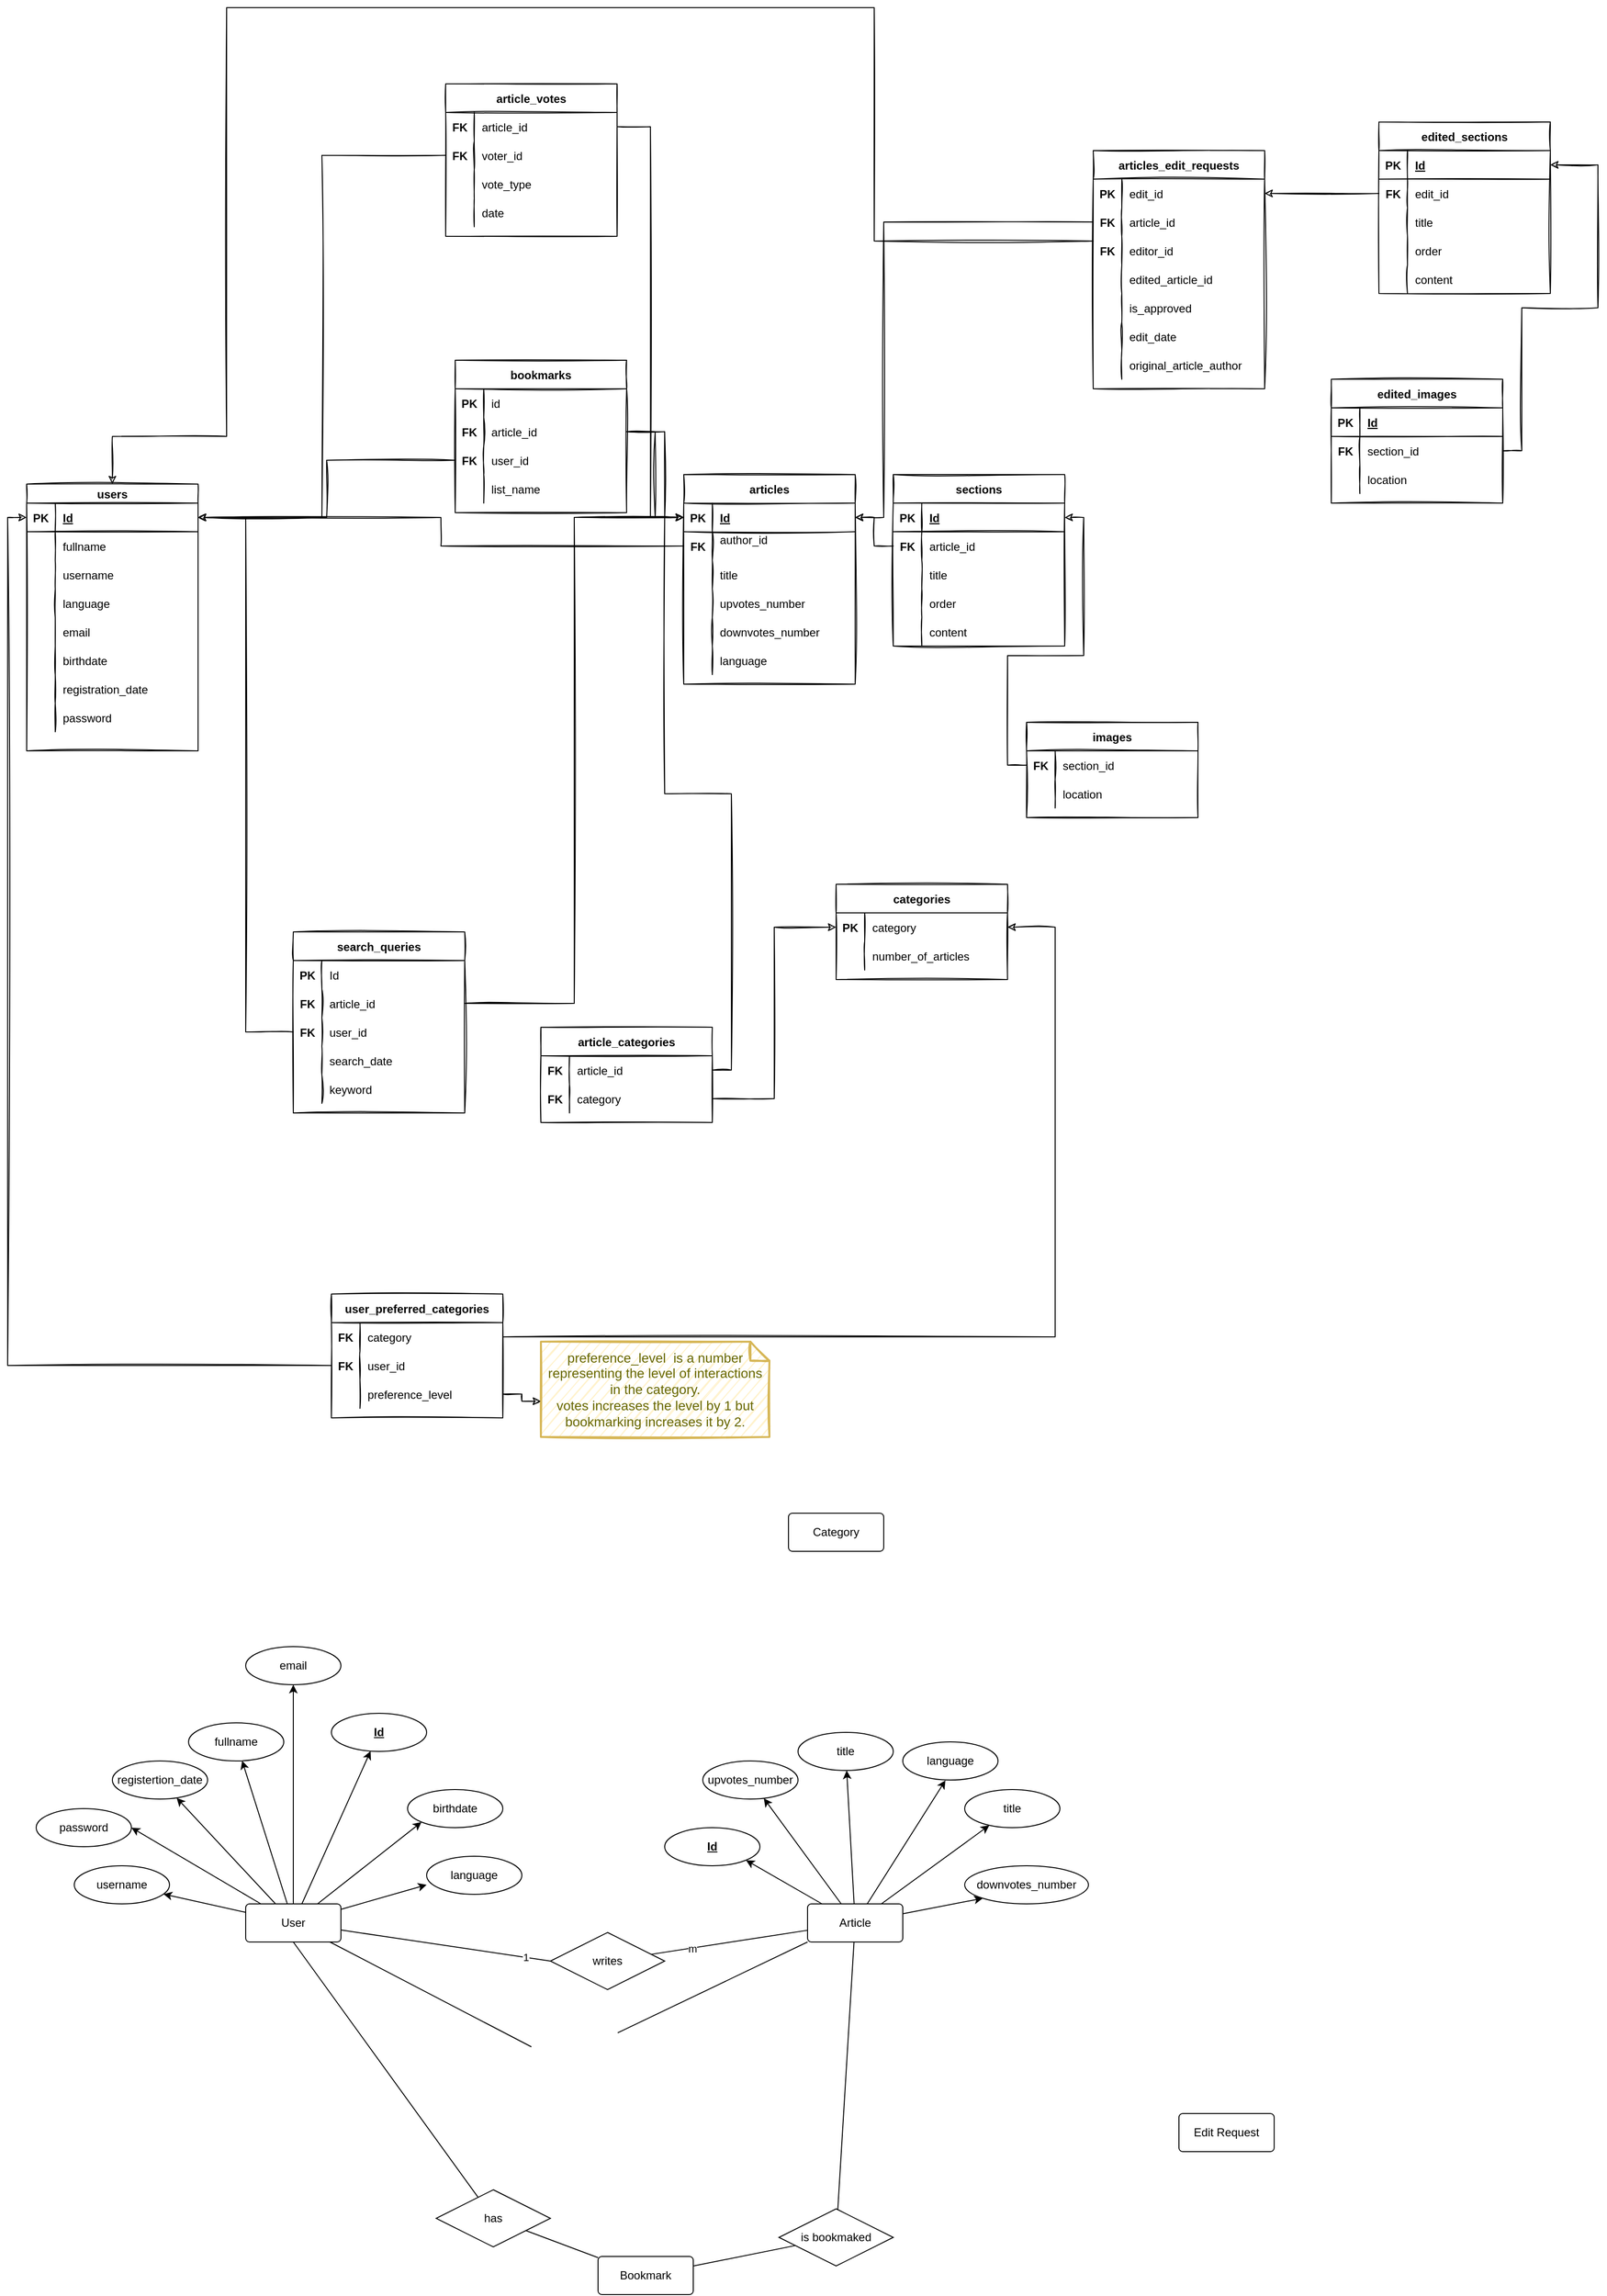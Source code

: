 <mxfile version="17.5.0" type="github" pages="5">
  <diagram id="R2lEEEUBdFMjLlhIrx00" name="ERD">
    <mxGraphModel dx="726" dy="1837" grid="1" gridSize="10" guides="1" tooltips="1" connect="1" arrows="1" fold="1" page="1" pageScale="1" pageWidth="850" pageHeight="1100" math="0" shadow="0" extFonts="Permanent Marker^https://fonts.googleapis.com/css?family=Permanent+Marker">
      <root>
        <mxCell id="0" />
        <mxCell id="1" parent="0" />
        <mxCell id="NlPz7Mqj7mI-zD6MbT3r-1" value="users" style="shape=table;startSize=20;container=1;collapsible=1;childLayout=tableLayout;fixedRows=1;rowLines=0;fontStyle=1;align=center;resizeLast=1;sketch=1;" parent="1" vertex="1">
          <mxGeometry x="160" y="270" width="180" height="280" as="geometry" />
        </mxCell>
        <mxCell id="NlPz7Mqj7mI-zD6MbT3r-2" value="" style="shape=tableRow;horizontal=0;startSize=0;swimlaneHead=0;swimlaneBody=0;fillColor=none;collapsible=0;dropTarget=0;points=[[0,0.5],[1,0.5]];portConstraint=eastwest;top=0;left=0;right=0;bottom=1;sketch=1;" parent="NlPz7Mqj7mI-zD6MbT3r-1" vertex="1">
          <mxGeometry y="20" width="180" height="30" as="geometry" />
        </mxCell>
        <mxCell id="NlPz7Mqj7mI-zD6MbT3r-3" value="PK" style="shape=partialRectangle;connectable=0;fillColor=none;top=0;left=0;bottom=0;right=0;fontStyle=1;overflow=hidden;sketch=1;" parent="NlPz7Mqj7mI-zD6MbT3r-2" vertex="1">
          <mxGeometry width="30" height="30" as="geometry">
            <mxRectangle width="30" height="30" as="alternateBounds" />
          </mxGeometry>
        </mxCell>
        <mxCell id="NlPz7Mqj7mI-zD6MbT3r-4" value="Id" style="shape=partialRectangle;connectable=0;fillColor=none;top=0;left=0;bottom=0;right=0;align=left;spacingLeft=6;fontStyle=5;overflow=hidden;sketch=1;" parent="NlPz7Mqj7mI-zD6MbT3r-2" vertex="1">
          <mxGeometry x="30" width="150" height="30" as="geometry">
            <mxRectangle width="150" height="30" as="alternateBounds" />
          </mxGeometry>
        </mxCell>
        <mxCell id="NlPz7Mqj7mI-zD6MbT3r-5" value="" style="shape=tableRow;horizontal=0;startSize=0;swimlaneHead=0;swimlaneBody=0;fillColor=none;collapsible=0;dropTarget=0;points=[[0,0.5],[1,0.5]];portConstraint=eastwest;top=0;left=0;right=0;bottom=0;sketch=1;" parent="NlPz7Mqj7mI-zD6MbT3r-1" vertex="1">
          <mxGeometry y="50" width="180" height="30" as="geometry" />
        </mxCell>
        <mxCell id="NlPz7Mqj7mI-zD6MbT3r-6" value="" style="shape=partialRectangle;connectable=0;fillColor=none;top=0;left=0;bottom=0;right=0;editable=1;overflow=hidden;sketch=1;" parent="NlPz7Mqj7mI-zD6MbT3r-5" vertex="1">
          <mxGeometry width="30" height="30" as="geometry">
            <mxRectangle width="30" height="30" as="alternateBounds" />
          </mxGeometry>
        </mxCell>
        <mxCell id="NlPz7Mqj7mI-zD6MbT3r-7" value="fullname" style="shape=partialRectangle;connectable=0;fillColor=none;top=0;left=0;bottom=0;right=0;align=left;spacingLeft=6;overflow=hidden;sketch=1;" parent="NlPz7Mqj7mI-zD6MbT3r-5" vertex="1">
          <mxGeometry x="30" width="150" height="30" as="geometry">
            <mxRectangle width="150" height="30" as="alternateBounds" />
          </mxGeometry>
        </mxCell>
        <mxCell id="NlPz7Mqj7mI-zD6MbT3r-8" value="" style="shape=tableRow;horizontal=0;startSize=0;swimlaneHead=0;swimlaneBody=0;fillColor=none;collapsible=0;dropTarget=0;points=[[0,0.5],[1,0.5]];portConstraint=eastwest;top=0;left=0;right=0;bottom=0;sketch=1;" parent="NlPz7Mqj7mI-zD6MbT3r-1" vertex="1">
          <mxGeometry y="80" width="180" height="30" as="geometry" />
        </mxCell>
        <mxCell id="NlPz7Mqj7mI-zD6MbT3r-9" value="" style="shape=partialRectangle;connectable=0;fillColor=none;top=0;left=0;bottom=0;right=0;editable=1;overflow=hidden;sketch=1;" parent="NlPz7Mqj7mI-zD6MbT3r-8" vertex="1">
          <mxGeometry width="30" height="30" as="geometry">
            <mxRectangle width="30" height="30" as="alternateBounds" />
          </mxGeometry>
        </mxCell>
        <mxCell id="NlPz7Mqj7mI-zD6MbT3r-10" value="username" style="shape=partialRectangle;connectable=0;fillColor=none;top=0;left=0;bottom=0;right=0;align=left;spacingLeft=6;overflow=hidden;sketch=1;" parent="NlPz7Mqj7mI-zD6MbT3r-8" vertex="1">
          <mxGeometry x="30" width="150" height="30" as="geometry">
            <mxRectangle width="150" height="30" as="alternateBounds" />
          </mxGeometry>
        </mxCell>
        <mxCell id="NlPz7Mqj7mI-zD6MbT3r-11" value="" style="shape=tableRow;horizontal=0;startSize=0;swimlaneHead=0;swimlaneBody=0;fillColor=none;collapsible=0;dropTarget=0;points=[[0,0.5],[1,0.5]];portConstraint=eastwest;top=0;left=0;right=0;bottom=0;sketch=1;" parent="NlPz7Mqj7mI-zD6MbT3r-1" vertex="1">
          <mxGeometry y="110" width="180" height="30" as="geometry" />
        </mxCell>
        <mxCell id="NlPz7Mqj7mI-zD6MbT3r-12" value="" style="shape=partialRectangle;connectable=0;fillColor=none;top=0;left=0;bottom=0;right=0;editable=1;overflow=hidden;sketch=1;" parent="NlPz7Mqj7mI-zD6MbT3r-11" vertex="1">
          <mxGeometry width="30" height="30" as="geometry">
            <mxRectangle width="30" height="30" as="alternateBounds" />
          </mxGeometry>
        </mxCell>
        <mxCell id="NlPz7Mqj7mI-zD6MbT3r-13" value="language" style="shape=partialRectangle;connectable=0;fillColor=none;top=0;left=0;bottom=0;right=0;align=left;spacingLeft=6;overflow=hidden;sketch=1;" parent="NlPz7Mqj7mI-zD6MbT3r-11" vertex="1">
          <mxGeometry x="30" width="150" height="30" as="geometry">
            <mxRectangle width="150" height="30" as="alternateBounds" />
          </mxGeometry>
        </mxCell>
        <mxCell id="NlPz7Mqj7mI-zD6MbT3r-14" value="" style="shape=tableRow;horizontal=0;startSize=0;swimlaneHead=0;swimlaneBody=0;fillColor=none;collapsible=0;dropTarget=0;points=[[0,0.5],[1,0.5]];portConstraint=eastwest;top=0;left=0;right=0;bottom=0;sketch=1;" parent="NlPz7Mqj7mI-zD6MbT3r-1" vertex="1">
          <mxGeometry y="140" width="180" height="30" as="geometry" />
        </mxCell>
        <mxCell id="NlPz7Mqj7mI-zD6MbT3r-15" value="" style="shape=partialRectangle;connectable=0;fillColor=none;top=0;left=0;bottom=0;right=0;editable=1;overflow=hidden;sketch=1;" parent="NlPz7Mqj7mI-zD6MbT3r-14" vertex="1">
          <mxGeometry width="30" height="30" as="geometry">
            <mxRectangle width="30" height="30" as="alternateBounds" />
          </mxGeometry>
        </mxCell>
        <mxCell id="NlPz7Mqj7mI-zD6MbT3r-16" value="email" style="shape=partialRectangle;connectable=0;fillColor=none;top=0;left=0;bottom=0;right=0;align=left;spacingLeft=6;overflow=hidden;sketch=1;" parent="NlPz7Mqj7mI-zD6MbT3r-14" vertex="1">
          <mxGeometry x="30" width="150" height="30" as="geometry">
            <mxRectangle width="150" height="30" as="alternateBounds" />
          </mxGeometry>
        </mxCell>
        <mxCell id="NlPz7Mqj7mI-zD6MbT3r-17" value="" style="shape=tableRow;horizontal=0;startSize=0;swimlaneHead=0;swimlaneBody=0;fillColor=none;collapsible=0;dropTarget=0;points=[[0,0.5],[1,0.5]];portConstraint=eastwest;top=0;left=0;right=0;bottom=0;sketch=1;" parent="NlPz7Mqj7mI-zD6MbT3r-1" vertex="1">
          <mxGeometry y="170" width="180" height="30" as="geometry" />
        </mxCell>
        <mxCell id="NlPz7Mqj7mI-zD6MbT3r-18" value="" style="shape=partialRectangle;connectable=0;fillColor=none;top=0;left=0;bottom=0;right=0;editable=1;overflow=hidden;sketch=1;" parent="NlPz7Mqj7mI-zD6MbT3r-17" vertex="1">
          <mxGeometry width="30" height="30" as="geometry">
            <mxRectangle width="30" height="30" as="alternateBounds" />
          </mxGeometry>
        </mxCell>
        <mxCell id="NlPz7Mqj7mI-zD6MbT3r-19" value="birthdate" style="shape=partialRectangle;connectable=0;fillColor=none;top=0;left=0;bottom=0;right=0;align=left;spacingLeft=6;overflow=hidden;sketch=1;" parent="NlPz7Mqj7mI-zD6MbT3r-17" vertex="1">
          <mxGeometry x="30" width="150" height="30" as="geometry">
            <mxRectangle width="150" height="30" as="alternateBounds" />
          </mxGeometry>
        </mxCell>
        <mxCell id="NlPz7Mqj7mI-zD6MbT3r-223" value="" style="shape=tableRow;horizontal=0;startSize=0;swimlaneHead=0;swimlaneBody=0;fillColor=none;collapsible=0;dropTarget=0;points=[[0,0.5],[1,0.5]];portConstraint=eastwest;top=0;left=0;right=0;bottom=0;sketch=1;" parent="NlPz7Mqj7mI-zD6MbT3r-1" vertex="1">
          <mxGeometry y="200" width="180" height="30" as="geometry" />
        </mxCell>
        <mxCell id="NlPz7Mqj7mI-zD6MbT3r-224" value="" style="shape=partialRectangle;connectable=0;fillColor=none;top=0;left=0;bottom=0;right=0;editable=1;overflow=hidden;sketch=1;" parent="NlPz7Mqj7mI-zD6MbT3r-223" vertex="1">
          <mxGeometry width="30" height="30" as="geometry">
            <mxRectangle width="30" height="30" as="alternateBounds" />
          </mxGeometry>
        </mxCell>
        <mxCell id="NlPz7Mqj7mI-zD6MbT3r-225" value="registration_date" style="shape=partialRectangle;connectable=0;fillColor=none;top=0;left=0;bottom=0;right=0;align=left;spacingLeft=6;overflow=hidden;sketch=1;" parent="NlPz7Mqj7mI-zD6MbT3r-223" vertex="1">
          <mxGeometry x="30" width="150" height="30" as="geometry">
            <mxRectangle width="150" height="30" as="alternateBounds" />
          </mxGeometry>
        </mxCell>
        <mxCell id="NlPz7Mqj7mI-zD6MbT3r-20" value="" style="shape=tableRow;horizontal=0;startSize=0;swimlaneHead=0;swimlaneBody=0;fillColor=none;collapsible=0;dropTarget=0;points=[[0,0.5],[1,0.5]];portConstraint=eastwest;top=0;left=0;right=0;bottom=0;sketch=1;" parent="NlPz7Mqj7mI-zD6MbT3r-1" vertex="1">
          <mxGeometry y="230" width="180" height="30" as="geometry" />
        </mxCell>
        <mxCell id="NlPz7Mqj7mI-zD6MbT3r-21" value="" style="shape=partialRectangle;connectable=0;fillColor=none;top=0;left=0;bottom=0;right=0;editable=1;overflow=hidden;sketch=1;" parent="NlPz7Mqj7mI-zD6MbT3r-20" vertex="1">
          <mxGeometry width="30" height="30" as="geometry">
            <mxRectangle width="30" height="30" as="alternateBounds" />
          </mxGeometry>
        </mxCell>
        <mxCell id="NlPz7Mqj7mI-zD6MbT3r-22" value="password" style="shape=partialRectangle;connectable=0;fillColor=none;top=0;left=0;bottom=0;right=0;align=left;spacingLeft=6;overflow=hidden;sketch=1;" parent="NlPz7Mqj7mI-zD6MbT3r-20" vertex="1">
          <mxGeometry x="30" width="150" height="30" as="geometry">
            <mxRectangle width="150" height="30" as="alternateBounds" />
          </mxGeometry>
        </mxCell>
        <mxCell id="NlPz7Mqj7mI-zD6MbT3r-23" value="articles" style="shape=table;startSize=30;container=1;collapsible=1;childLayout=tableLayout;fixedRows=1;rowLines=0;fontStyle=1;align=center;resizeLast=1;sketch=1;" parent="1" vertex="1">
          <mxGeometry x="850" y="260" width="180" height="220" as="geometry" />
        </mxCell>
        <mxCell id="NlPz7Mqj7mI-zD6MbT3r-24" value="" style="shape=tableRow;horizontal=0;startSize=0;swimlaneHead=0;swimlaneBody=0;fillColor=none;collapsible=0;dropTarget=0;points=[[0,0.5],[1,0.5]];portConstraint=eastwest;top=0;left=0;right=0;bottom=1;sketch=1;" parent="NlPz7Mqj7mI-zD6MbT3r-23" vertex="1">
          <mxGeometry y="30" width="180" height="30" as="geometry" />
        </mxCell>
        <mxCell id="NlPz7Mqj7mI-zD6MbT3r-25" value="PK" style="shape=partialRectangle;connectable=0;fillColor=none;top=0;left=0;bottom=0;right=0;fontStyle=1;overflow=hidden;sketch=1;" parent="NlPz7Mqj7mI-zD6MbT3r-24" vertex="1">
          <mxGeometry width="30" height="30" as="geometry">
            <mxRectangle width="30" height="30" as="alternateBounds" />
          </mxGeometry>
        </mxCell>
        <mxCell id="NlPz7Mqj7mI-zD6MbT3r-26" value="Id" style="shape=partialRectangle;connectable=0;fillColor=none;top=0;left=0;bottom=0;right=0;align=left;spacingLeft=6;fontStyle=5;overflow=hidden;sketch=1;" parent="NlPz7Mqj7mI-zD6MbT3r-24" vertex="1">
          <mxGeometry x="30" width="150" height="30" as="geometry">
            <mxRectangle width="150" height="30" as="alternateBounds" />
          </mxGeometry>
        </mxCell>
        <mxCell id="NlPz7Mqj7mI-zD6MbT3r-45" value="" style="shape=tableRow;horizontal=0;startSize=0;swimlaneHead=0;swimlaneBody=0;fillColor=none;collapsible=0;dropTarget=0;points=[[0,0.5],[1,0.5]];portConstraint=eastwest;top=0;left=0;right=0;bottom=0;sketch=1;" parent="NlPz7Mqj7mI-zD6MbT3r-23" vertex="1">
          <mxGeometry y="60" width="180" height="30" as="geometry" />
        </mxCell>
        <mxCell id="NlPz7Mqj7mI-zD6MbT3r-46" value="FK" style="shape=partialRectangle;connectable=0;fillColor=none;top=0;left=0;bottom=0;right=0;editable=1;overflow=hidden;fontStyle=1;sketch=1;" parent="NlPz7Mqj7mI-zD6MbT3r-45" vertex="1">
          <mxGeometry width="30" height="30" as="geometry">
            <mxRectangle width="30" height="30" as="alternateBounds" />
          </mxGeometry>
        </mxCell>
        <mxCell id="NlPz7Mqj7mI-zD6MbT3r-47" value="author_id&#xa;" style="shape=partialRectangle;connectable=0;fillColor=none;top=0;left=0;bottom=0;right=0;align=left;spacingLeft=6;overflow=hidden;sketch=1;" parent="NlPz7Mqj7mI-zD6MbT3r-45" vertex="1">
          <mxGeometry x="30" width="150" height="30" as="geometry">
            <mxRectangle width="150" height="30" as="alternateBounds" />
          </mxGeometry>
        </mxCell>
        <mxCell id="NlPz7Mqj7mI-zD6MbT3r-27" value="" style="shape=tableRow;horizontal=0;startSize=0;swimlaneHead=0;swimlaneBody=0;fillColor=none;collapsible=0;dropTarget=0;points=[[0,0.5],[1,0.5]];portConstraint=eastwest;top=0;left=0;right=0;bottom=0;sketch=1;" parent="NlPz7Mqj7mI-zD6MbT3r-23" vertex="1">
          <mxGeometry y="90" width="180" height="30" as="geometry" />
        </mxCell>
        <mxCell id="NlPz7Mqj7mI-zD6MbT3r-28" value="" style="shape=partialRectangle;connectable=0;fillColor=none;top=0;left=0;bottom=0;right=0;editable=1;overflow=hidden;sketch=1;" parent="NlPz7Mqj7mI-zD6MbT3r-27" vertex="1">
          <mxGeometry width="30" height="30" as="geometry">
            <mxRectangle width="30" height="30" as="alternateBounds" />
          </mxGeometry>
        </mxCell>
        <mxCell id="NlPz7Mqj7mI-zD6MbT3r-29" value="title" style="shape=partialRectangle;connectable=0;fillColor=none;top=0;left=0;bottom=0;right=0;align=left;spacingLeft=6;overflow=hidden;sketch=1;" parent="NlPz7Mqj7mI-zD6MbT3r-27" vertex="1">
          <mxGeometry x="30" width="150" height="30" as="geometry">
            <mxRectangle width="150" height="30" as="alternateBounds" />
          </mxGeometry>
        </mxCell>
        <mxCell id="NlPz7Mqj7mI-zD6MbT3r-33" value="" style="shape=tableRow;horizontal=0;startSize=0;swimlaneHead=0;swimlaneBody=0;fillColor=none;collapsible=0;dropTarget=0;points=[[0,0.5],[1,0.5]];portConstraint=eastwest;top=0;left=0;right=0;bottom=0;sketch=1;" parent="NlPz7Mqj7mI-zD6MbT3r-23" vertex="1">
          <mxGeometry y="120" width="180" height="30" as="geometry" />
        </mxCell>
        <mxCell id="NlPz7Mqj7mI-zD6MbT3r-34" value="" style="shape=partialRectangle;connectable=0;fillColor=none;top=0;left=0;bottom=0;right=0;editable=1;overflow=hidden;sketch=1;" parent="NlPz7Mqj7mI-zD6MbT3r-33" vertex="1">
          <mxGeometry width="30" height="30" as="geometry">
            <mxRectangle width="30" height="30" as="alternateBounds" />
          </mxGeometry>
        </mxCell>
        <mxCell id="NlPz7Mqj7mI-zD6MbT3r-35" value="upvotes_number" style="shape=partialRectangle;connectable=0;fillColor=none;top=0;left=0;bottom=0;right=0;align=left;spacingLeft=6;overflow=hidden;sketch=1;" parent="NlPz7Mqj7mI-zD6MbT3r-33" vertex="1">
          <mxGeometry x="30" width="150" height="30" as="geometry">
            <mxRectangle width="150" height="30" as="alternateBounds" />
          </mxGeometry>
        </mxCell>
        <mxCell id="NlPz7Mqj7mI-zD6MbT3r-36" value="" style="shape=tableRow;horizontal=0;startSize=0;swimlaneHead=0;swimlaneBody=0;fillColor=none;collapsible=0;dropTarget=0;points=[[0,0.5],[1,0.5]];portConstraint=eastwest;top=0;left=0;right=0;bottom=0;sketch=1;" parent="NlPz7Mqj7mI-zD6MbT3r-23" vertex="1">
          <mxGeometry y="150" width="180" height="30" as="geometry" />
        </mxCell>
        <mxCell id="NlPz7Mqj7mI-zD6MbT3r-37" value="" style="shape=partialRectangle;connectable=0;fillColor=none;top=0;left=0;bottom=0;right=0;editable=1;overflow=hidden;sketch=1;" parent="NlPz7Mqj7mI-zD6MbT3r-36" vertex="1">
          <mxGeometry width="30" height="30" as="geometry">
            <mxRectangle width="30" height="30" as="alternateBounds" />
          </mxGeometry>
        </mxCell>
        <mxCell id="NlPz7Mqj7mI-zD6MbT3r-38" value="downvotes_number" style="shape=partialRectangle;connectable=0;fillColor=none;top=0;left=0;bottom=0;right=0;align=left;spacingLeft=6;overflow=hidden;sketch=1;" parent="NlPz7Mqj7mI-zD6MbT3r-36" vertex="1">
          <mxGeometry x="30" width="150" height="30" as="geometry">
            <mxRectangle width="150" height="30" as="alternateBounds" />
          </mxGeometry>
        </mxCell>
        <mxCell id="NlPz7Mqj7mI-zD6MbT3r-92" value="" style="shape=tableRow;horizontal=0;startSize=0;swimlaneHead=0;swimlaneBody=0;fillColor=none;collapsible=0;dropTarget=0;points=[[0,0.5],[1,0.5]];portConstraint=eastwest;top=0;left=0;right=0;bottom=0;sketch=1;" parent="NlPz7Mqj7mI-zD6MbT3r-23" vertex="1">
          <mxGeometry y="180" width="180" height="30" as="geometry" />
        </mxCell>
        <mxCell id="NlPz7Mqj7mI-zD6MbT3r-93" value="" style="shape=partialRectangle;connectable=0;fillColor=none;top=0;left=0;bottom=0;right=0;editable=1;overflow=hidden;sketch=1;" parent="NlPz7Mqj7mI-zD6MbT3r-92" vertex="1">
          <mxGeometry width="30" height="30" as="geometry">
            <mxRectangle width="30" height="30" as="alternateBounds" />
          </mxGeometry>
        </mxCell>
        <mxCell id="NlPz7Mqj7mI-zD6MbT3r-94" value="language" style="shape=partialRectangle;connectable=0;fillColor=none;top=0;left=0;bottom=0;right=0;align=left;spacingLeft=6;overflow=hidden;sketch=1;" parent="NlPz7Mqj7mI-zD6MbT3r-92" vertex="1">
          <mxGeometry x="30" width="150" height="30" as="geometry">
            <mxRectangle width="150" height="30" as="alternateBounds" />
          </mxGeometry>
        </mxCell>
        <mxCell id="NlPz7Mqj7mI-zD6MbT3r-48" style="edgeStyle=orthogonalEdgeStyle;rounded=0;orthogonalLoop=1;jettySize=auto;html=1;entryX=1;entryY=0.5;entryDx=0;entryDy=0;sketch=1;" parent="1" source="NlPz7Mqj7mI-zD6MbT3r-45" target="NlPz7Mqj7mI-zD6MbT3r-2" edge="1">
          <mxGeometry relative="1" as="geometry" />
        </mxCell>
        <mxCell id="NlPz7Mqj7mI-zD6MbT3r-70" value="article_categories" style="shape=table;startSize=30;container=1;collapsible=1;childLayout=tableLayout;fixedRows=1;rowLines=0;fontStyle=1;align=center;resizeLast=1;sketch=1;" parent="1" vertex="1">
          <mxGeometry x="700" y="840" width="180" height="100" as="geometry" />
        </mxCell>
        <mxCell id="NlPz7Mqj7mI-zD6MbT3r-71" value="" style="shape=tableRow;horizontal=0;startSize=0;swimlaneHead=0;swimlaneBody=0;fillColor=none;collapsible=0;dropTarget=0;points=[[0,0.5],[1,0.5]];portConstraint=eastwest;top=0;left=0;right=0;bottom=0;sketch=1;" parent="NlPz7Mqj7mI-zD6MbT3r-70" vertex="1">
          <mxGeometry y="30" width="180" height="30" as="geometry" />
        </mxCell>
        <mxCell id="NlPz7Mqj7mI-zD6MbT3r-72" value="FK" style="shape=partialRectangle;connectable=0;fillColor=none;top=0;left=0;bottom=0;right=0;editable=1;overflow=hidden;fontStyle=1;sketch=1;" parent="NlPz7Mqj7mI-zD6MbT3r-71" vertex="1">
          <mxGeometry width="30" height="30" as="geometry">
            <mxRectangle width="30" height="30" as="alternateBounds" />
          </mxGeometry>
        </mxCell>
        <mxCell id="NlPz7Mqj7mI-zD6MbT3r-73" value="article_id" style="shape=partialRectangle;connectable=0;fillColor=none;top=0;left=0;bottom=0;right=0;align=left;spacingLeft=6;overflow=hidden;sketch=1;" parent="NlPz7Mqj7mI-zD6MbT3r-71" vertex="1">
          <mxGeometry x="30" width="150" height="30" as="geometry">
            <mxRectangle width="150" height="30" as="alternateBounds" />
          </mxGeometry>
        </mxCell>
        <mxCell id="NlPz7Mqj7mI-zD6MbT3r-74" value="" style="shape=tableRow;horizontal=0;startSize=0;swimlaneHead=0;swimlaneBody=0;fillColor=none;collapsible=0;dropTarget=0;points=[[0,0.5],[1,0.5]];portConstraint=eastwest;top=0;left=0;right=0;bottom=0;sketch=1;" parent="NlPz7Mqj7mI-zD6MbT3r-70" vertex="1">
          <mxGeometry y="60" width="180" height="30" as="geometry" />
        </mxCell>
        <mxCell id="NlPz7Mqj7mI-zD6MbT3r-75" value="FK" style="shape=partialRectangle;connectable=0;fillColor=none;top=0;left=0;bottom=0;right=0;editable=1;overflow=hidden;fontStyle=1;sketch=1;" parent="NlPz7Mqj7mI-zD6MbT3r-74" vertex="1">
          <mxGeometry width="30" height="30" as="geometry">
            <mxRectangle width="30" height="30" as="alternateBounds" />
          </mxGeometry>
        </mxCell>
        <mxCell id="NlPz7Mqj7mI-zD6MbT3r-76" value="category" style="shape=partialRectangle;connectable=0;fillColor=none;top=0;left=0;bottom=0;right=0;align=left;spacingLeft=6;overflow=hidden;sketch=1;" parent="NlPz7Mqj7mI-zD6MbT3r-74" vertex="1">
          <mxGeometry x="30" width="150" height="30" as="geometry">
            <mxRectangle width="150" height="30" as="alternateBounds" />
          </mxGeometry>
        </mxCell>
        <mxCell id="NlPz7Mqj7mI-zD6MbT3r-77" value="categories" style="shape=table;startSize=30;container=1;collapsible=1;childLayout=tableLayout;fixedRows=1;rowLines=0;fontStyle=1;align=center;resizeLast=1;sketch=1;" parent="1" vertex="1">
          <mxGeometry x="1010" y="690" width="180" height="100" as="geometry" />
        </mxCell>
        <mxCell id="NlPz7Mqj7mI-zD6MbT3r-78" value="" style="shape=tableRow;horizontal=0;startSize=0;swimlaneHead=0;swimlaneBody=0;fillColor=none;collapsible=0;dropTarget=0;points=[[0,0.5],[1,0.5]];portConstraint=eastwest;top=0;left=0;right=0;bottom=0;sketch=1;" parent="NlPz7Mqj7mI-zD6MbT3r-77" vertex="1">
          <mxGeometry y="30" width="180" height="30" as="geometry" />
        </mxCell>
        <mxCell id="NlPz7Mqj7mI-zD6MbT3r-79" value="PK" style="shape=partialRectangle;connectable=0;fillColor=none;top=0;left=0;bottom=0;right=0;editable=1;overflow=hidden;fontStyle=1;sketch=1;" parent="NlPz7Mqj7mI-zD6MbT3r-78" vertex="1">
          <mxGeometry width="30" height="30" as="geometry">
            <mxRectangle width="30" height="30" as="alternateBounds" />
          </mxGeometry>
        </mxCell>
        <mxCell id="NlPz7Mqj7mI-zD6MbT3r-80" value="category" style="shape=partialRectangle;connectable=0;fillColor=none;top=0;left=0;bottom=0;right=0;align=left;spacingLeft=6;overflow=hidden;sketch=1;" parent="NlPz7Mqj7mI-zD6MbT3r-78" vertex="1">
          <mxGeometry x="30" width="150" height="30" as="geometry">
            <mxRectangle width="150" height="30" as="alternateBounds" />
          </mxGeometry>
        </mxCell>
        <mxCell id="NlPz7Mqj7mI-zD6MbT3r-81" value="" style="shape=tableRow;horizontal=0;startSize=0;swimlaneHead=0;swimlaneBody=0;fillColor=none;collapsible=0;dropTarget=0;points=[[0,0.5],[1,0.5]];portConstraint=eastwest;top=0;left=0;right=0;bottom=0;sketch=1;" parent="NlPz7Mqj7mI-zD6MbT3r-77" vertex="1">
          <mxGeometry y="60" width="180" height="30" as="geometry" />
        </mxCell>
        <mxCell id="NlPz7Mqj7mI-zD6MbT3r-82" value="" style="shape=partialRectangle;connectable=0;fillColor=none;top=0;left=0;bottom=0;right=0;editable=1;overflow=hidden;fontStyle=1;sketch=1;" parent="NlPz7Mqj7mI-zD6MbT3r-81" vertex="1">
          <mxGeometry width="30" height="30" as="geometry">
            <mxRectangle width="30" height="30" as="alternateBounds" />
          </mxGeometry>
        </mxCell>
        <mxCell id="NlPz7Mqj7mI-zD6MbT3r-83" value="number_of_articles" style="shape=partialRectangle;connectable=0;fillColor=none;top=0;left=0;bottom=0;right=0;align=left;spacingLeft=6;overflow=hidden;sketch=1;" parent="NlPz7Mqj7mI-zD6MbT3r-81" vertex="1">
          <mxGeometry x="30" width="150" height="30" as="geometry">
            <mxRectangle width="150" height="30" as="alternateBounds" />
          </mxGeometry>
        </mxCell>
        <mxCell id="NlPz7Mqj7mI-zD6MbT3r-89" style="edgeStyle=orthogonalEdgeStyle;rounded=0;orthogonalLoop=1;jettySize=auto;html=1;entryX=0;entryY=0.5;entryDx=0;entryDy=0;sketch=1;" parent="1" source="NlPz7Mqj7mI-zD6MbT3r-74" target="NlPz7Mqj7mI-zD6MbT3r-78" edge="1">
          <mxGeometry relative="1" as="geometry" />
        </mxCell>
        <mxCell id="NlPz7Mqj7mI-zD6MbT3r-91" style="edgeStyle=orthogonalEdgeStyle;rounded=0;orthogonalLoop=1;jettySize=auto;html=1;sketch=1;" parent="1" source="NlPz7Mqj7mI-zD6MbT3r-71" target="NlPz7Mqj7mI-zD6MbT3r-24" edge="1">
          <mxGeometry relative="1" as="geometry" />
        </mxCell>
        <mxCell id="NlPz7Mqj7mI-zD6MbT3r-98" value="sections" style="shape=table;startSize=30;container=1;collapsible=1;childLayout=tableLayout;fixedRows=1;rowLines=0;fontStyle=1;align=center;resizeLast=1;sketch=1;" parent="1" vertex="1">
          <mxGeometry x="1070" y="260" width="180" height="180" as="geometry" />
        </mxCell>
        <mxCell id="NlPz7Mqj7mI-zD6MbT3r-99" value="" style="shape=tableRow;horizontal=0;startSize=0;swimlaneHead=0;swimlaneBody=0;fillColor=none;collapsible=0;dropTarget=0;points=[[0,0.5],[1,0.5]];portConstraint=eastwest;top=0;left=0;right=0;bottom=1;sketch=1;" parent="NlPz7Mqj7mI-zD6MbT3r-98" vertex="1">
          <mxGeometry y="30" width="180" height="30" as="geometry" />
        </mxCell>
        <mxCell id="NlPz7Mqj7mI-zD6MbT3r-100" value="PK" style="shape=partialRectangle;connectable=0;fillColor=none;top=0;left=0;bottom=0;right=0;fontStyle=1;overflow=hidden;sketch=1;" parent="NlPz7Mqj7mI-zD6MbT3r-99" vertex="1">
          <mxGeometry width="30" height="30" as="geometry">
            <mxRectangle width="30" height="30" as="alternateBounds" />
          </mxGeometry>
        </mxCell>
        <mxCell id="NlPz7Mqj7mI-zD6MbT3r-101" value="Id" style="shape=partialRectangle;connectable=0;fillColor=none;top=0;left=0;bottom=0;right=0;align=left;spacingLeft=6;fontStyle=5;overflow=hidden;sketch=1;" parent="NlPz7Mqj7mI-zD6MbT3r-99" vertex="1">
          <mxGeometry x="30" width="150" height="30" as="geometry">
            <mxRectangle width="150" height="30" as="alternateBounds" />
          </mxGeometry>
        </mxCell>
        <mxCell id="NlPz7Mqj7mI-zD6MbT3r-102" value="" style="shape=tableRow;horizontal=0;startSize=0;swimlaneHead=0;swimlaneBody=0;fillColor=none;collapsible=0;dropTarget=0;points=[[0,0.5],[1,0.5]];portConstraint=eastwest;top=0;left=0;right=0;bottom=0;sketch=1;" parent="NlPz7Mqj7mI-zD6MbT3r-98" vertex="1">
          <mxGeometry y="60" width="180" height="30" as="geometry" />
        </mxCell>
        <mxCell id="NlPz7Mqj7mI-zD6MbT3r-103" value="FK" style="shape=partialRectangle;connectable=0;fillColor=none;top=0;left=0;bottom=0;right=0;editable=1;overflow=hidden;fontStyle=1;sketch=1;" parent="NlPz7Mqj7mI-zD6MbT3r-102" vertex="1">
          <mxGeometry width="30" height="30" as="geometry">
            <mxRectangle width="30" height="30" as="alternateBounds" />
          </mxGeometry>
        </mxCell>
        <mxCell id="NlPz7Mqj7mI-zD6MbT3r-104" value="article_id" style="shape=partialRectangle;connectable=0;fillColor=none;top=0;left=0;bottom=0;right=0;align=left;spacingLeft=6;overflow=hidden;sketch=1;" parent="NlPz7Mqj7mI-zD6MbT3r-102" vertex="1">
          <mxGeometry x="30" width="150" height="30" as="geometry">
            <mxRectangle width="150" height="30" as="alternateBounds" />
          </mxGeometry>
        </mxCell>
        <mxCell id="NlPz7Mqj7mI-zD6MbT3r-105" value="" style="shape=tableRow;horizontal=0;startSize=0;swimlaneHead=0;swimlaneBody=0;fillColor=none;collapsible=0;dropTarget=0;points=[[0,0.5],[1,0.5]];portConstraint=eastwest;top=0;left=0;right=0;bottom=0;sketch=1;" parent="NlPz7Mqj7mI-zD6MbT3r-98" vertex="1">
          <mxGeometry y="90" width="180" height="30" as="geometry" />
        </mxCell>
        <mxCell id="NlPz7Mqj7mI-zD6MbT3r-106" value="" style="shape=partialRectangle;connectable=0;fillColor=none;top=0;left=0;bottom=0;right=0;editable=1;overflow=hidden;sketch=1;" parent="NlPz7Mqj7mI-zD6MbT3r-105" vertex="1">
          <mxGeometry width="30" height="30" as="geometry">
            <mxRectangle width="30" height="30" as="alternateBounds" />
          </mxGeometry>
        </mxCell>
        <mxCell id="NlPz7Mqj7mI-zD6MbT3r-107" value="title" style="shape=partialRectangle;connectable=0;fillColor=none;top=0;left=0;bottom=0;right=0;align=left;spacingLeft=6;overflow=hidden;sketch=1;" parent="NlPz7Mqj7mI-zD6MbT3r-105" vertex="1">
          <mxGeometry x="30" width="150" height="30" as="geometry">
            <mxRectangle width="150" height="30" as="alternateBounds" />
          </mxGeometry>
        </mxCell>
        <mxCell id="NlPz7Mqj7mI-zD6MbT3r-108" value="" style="shape=tableRow;horizontal=0;startSize=0;swimlaneHead=0;swimlaneBody=0;fillColor=none;collapsible=0;dropTarget=0;points=[[0,0.5],[1,0.5]];portConstraint=eastwest;top=0;left=0;right=0;bottom=0;sketch=1;" parent="NlPz7Mqj7mI-zD6MbT3r-98" vertex="1">
          <mxGeometry y="120" width="180" height="30" as="geometry" />
        </mxCell>
        <mxCell id="NlPz7Mqj7mI-zD6MbT3r-109" value="" style="shape=partialRectangle;connectable=0;fillColor=none;top=0;left=0;bottom=0;right=0;editable=1;overflow=hidden;sketch=1;" parent="NlPz7Mqj7mI-zD6MbT3r-108" vertex="1">
          <mxGeometry width="30" height="30" as="geometry">
            <mxRectangle width="30" height="30" as="alternateBounds" />
          </mxGeometry>
        </mxCell>
        <mxCell id="NlPz7Mqj7mI-zD6MbT3r-110" value="order" style="shape=partialRectangle;connectable=0;fillColor=none;top=0;left=0;bottom=0;right=0;align=left;spacingLeft=6;overflow=hidden;sketch=1;" parent="NlPz7Mqj7mI-zD6MbT3r-108" vertex="1">
          <mxGeometry x="30" width="150" height="30" as="geometry">
            <mxRectangle width="150" height="30" as="alternateBounds" />
          </mxGeometry>
        </mxCell>
        <mxCell id="NlPz7Mqj7mI-zD6MbT3r-111" value="" style="shape=tableRow;horizontal=0;startSize=0;swimlaneHead=0;swimlaneBody=0;fillColor=none;collapsible=0;dropTarget=0;points=[[0,0.5],[1,0.5]];portConstraint=eastwest;top=0;left=0;right=0;bottom=0;sketch=1;" parent="NlPz7Mqj7mI-zD6MbT3r-98" vertex="1">
          <mxGeometry y="150" width="180" height="30" as="geometry" />
        </mxCell>
        <mxCell id="NlPz7Mqj7mI-zD6MbT3r-112" value="" style="shape=partialRectangle;connectable=0;fillColor=none;top=0;left=0;bottom=0;right=0;editable=1;overflow=hidden;sketch=1;" parent="NlPz7Mqj7mI-zD6MbT3r-111" vertex="1">
          <mxGeometry width="30" height="30" as="geometry">
            <mxRectangle width="30" height="30" as="alternateBounds" />
          </mxGeometry>
        </mxCell>
        <mxCell id="NlPz7Mqj7mI-zD6MbT3r-113" value="content" style="shape=partialRectangle;connectable=0;fillColor=none;top=0;left=0;bottom=0;right=0;align=left;spacingLeft=6;overflow=hidden;sketch=1;" parent="NlPz7Mqj7mI-zD6MbT3r-111" vertex="1">
          <mxGeometry x="30" width="150" height="30" as="geometry">
            <mxRectangle width="150" height="30" as="alternateBounds" />
          </mxGeometry>
        </mxCell>
        <mxCell id="NlPz7Mqj7mI-zD6MbT3r-120" style="edgeStyle=orthogonalEdgeStyle;rounded=0;orthogonalLoop=1;jettySize=auto;html=1;entryX=1;entryY=0.5;entryDx=0;entryDy=0;sketch=1;" parent="1" source="NlPz7Mqj7mI-zD6MbT3r-102" target="NlPz7Mqj7mI-zD6MbT3r-24" edge="1">
          <mxGeometry relative="1" as="geometry" />
        </mxCell>
        <mxCell id="NlPz7Mqj7mI-zD6MbT3r-121" value="images" style="shape=table;startSize=30;container=1;collapsible=1;childLayout=tableLayout;fixedRows=1;rowLines=0;fontStyle=1;align=center;resizeLast=1;sketch=1;" parent="1" vertex="1">
          <mxGeometry x="1210" y="520" width="180" height="100" as="geometry" />
        </mxCell>
        <mxCell id="NlPz7Mqj7mI-zD6MbT3r-125" value="" style="shape=tableRow;horizontal=0;startSize=0;swimlaneHead=0;swimlaneBody=0;fillColor=none;collapsible=0;dropTarget=0;points=[[0,0.5],[1,0.5]];portConstraint=eastwest;top=0;left=0;right=0;bottom=0;sketch=1;" parent="NlPz7Mqj7mI-zD6MbT3r-121" vertex="1">
          <mxGeometry y="30" width="180" height="30" as="geometry" />
        </mxCell>
        <mxCell id="NlPz7Mqj7mI-zD6MbT3r-126" value="FK" style="shape=partialRectangle;connectable=0;fillColor=none;top=0;left=0;bottom=0;right=0;editable=1;overflow=hidden;fontStyle=1;sketch=1;" parent="NlPz7Mqj7mI-zD6MbT3r-125" vertex="1">
          <mxGeometry width="30" height="30" as="geometry">
            <mxRectangle width="30" height="30" as="alternateBounds" />
          </mxGeometry>
        </mxCell>
        <mxCell id="NlPz7Mqj7mI-zD6MbT3r-127" value="section_id" style="shape=partialRectangle;connectable=0;fillColor=none;top=0;left=0;bottom=0;right=0;align=left;spacingLeft=6;overflow=hidden;sketch=1;" parent="NlPz7Mqj7mI-zD6MbT3r-125" vertex="1">
          <mxGeometry x="30" width="150" height="30" as="geometry">
            <mxRectangle width="150" height="30" as="alternateBounds" />
          </mxGeometry>
        </mxCell>
        <mxCell id="NlPz7Mqj7mI-zD6MbT3r-131" value="" style="shape=tableRow;horizontal=0;startSize=0;swimlaneHead=0;swimlaneBody=0;fillColor=none;collapsible=0;dropTarget=0;points=[[0,0.5],[1,0.5]];portConstraint=eastwest;top=0;left=0;right=0;bottom=0;sketch=1;" parent="NlPz7Mqj7mI-zD6MbT3r-121" vertex="1">
          <mxGeometry y="60" width="180" height="30" as="geometry" />
        </mxCell>
        <mxCell id="NlPz7Mqj7mI-zD6MbT3r-132" value="" style="shape=partialRectangle;connectable=0;fillColor=none;top=0;left=0;bottom=0;right=0;editable=1;overflow=hidden;sketch=1;" parent="NlPz7Mqj7mI-zD6MbT3r-131" vertex="1">
          <mxGeometry width="30" height="30" as="geometry">
            <mxRectangle width="30" height="30" as="alternateBounds" />
          </mxGeometry>
        </mxCell>
        <mxCell id="NlPz7Mqj7mI-zD6MbT3r-133" value="location" style="shape=partialRectangle;connectable=0;fillColor=none;top=0;left=0;bottom=0;right=0;align=left;spacingLeft=6;overflow=hidden;sketch=1;" parent="NlPz7Mqj7mI-zD6MbT3r-131" vertex="1">
          <mxGeometry x="30" width="150" height="30" as="geometry">
            <mxRectangle width="150" height="30" as="alternateBounds" />
          </mxGeometry>
        </mxCell>
        <mxCell id="NlPz7Mqj7mI-zD6MbT3r-143" style="edgeStyle=orthogonalEdgeStyle;rounded=0;orthogonalLoop=1;jettySize=auto;html=1;sketch=1;" parent="1" source="NlPz7Mqj7mI-zD6MbT3r-125" target="NlPz7Mqj7mI-zD6MbT3r-99" edge="1">
          <mxGeometry relative="1" as="geometry">
            <Array as="points">
              <mxPoint x="1190" y="565" />
              <mxPoint x="1190" y="450" />
              <mxPoint x="1270" y="450" />
              <mxPoint x="1270" y="305" />
            </Array>
          </mxGeometry>
        </mxCell>
        <mxCell id="NlPz7Mqj7mI-zD6MbT3r-147" value="search_queries" style="shape=table;startSize=30;container=1;collapsible=1;childLayout=tableLayout;fixedRows=1;rowLines=0;fontStyle=1;align=center;resizeLast=1;sketch=1;" parent="1" vertex="1">
          <mxGeometry x="440" y="740" width="180" height="190" as="geometry" />
        </mxCell>
        <mxCell id="NlPz7Mqj7mI-zD6MbT3r-148" value="" style="shape=tableRow;horizontal=0;startSize=0;swimlaneHead=0;swimlaneBody=0;fillColor=none;collapsible=0;dropTarget=0;points=[[0,0.5],[1,0.5]];portConstraint=eastwest;top=0;left=0;right=0;bottom=0;sketch=1;" parent="NlPz7Mqj7mI-zD6MbT3r-147" vertex="1">
          <mxGeometry y="30" width="180" height="30" as="geometry" />
        </mxCell>
        <mxCell id="NlPz7Mqj7mI-zD6MbT3r-149" value="PK" style="shape=partialRectangle;connectable=0;fillColor=none;top=0;left=0;bottom=0;right=0;editable=1;overflow=hidden;fontStyle=1;sketch=1;" parent="NlPz7Mqj7mI-zD6MbT3r-148" vertex="1">
          <mxGeometry width="30" height="30" as="geometry">
            <mxRectangle width="30" height="30" as="alternateBounds" />
          </mxGeometry>
        </mxCell>
        <mxCell id="NlPz7Mqj7mI-zD6MbT3r-150" value="Id" style="shape=partialRectangle;connectable=0;fillColor=none;top=0;left=0;bottom=0;right=0;align=left;spacingLeft=6;overflow=hidden;sketch=1;" parent="NlPz7Mqj7mI-zD6MbT3r-148" vertex="1">
          <mxGeometry x="30" width="150" height="30" as="geometry">
            <mxRectangle width="150" height="30" as="alternateBounds" />
          </mxGeometry>
        </mxCell>
        <mxCell id="NlPz7Mqj7mI-zD6MbT3r-151" value="" style="shape=tableRow;horizontal=0;startSize=0;swimlaneHead=0;swimlaneBody=0;fillColor=none;collapsible=0;dropTarget=0;points=[[0,0.5],[1,0.5]];portConstraint=eastwest;top=0;left=0;right=0;bottom=0;sketch=1;" parent="NlPz7Mqj7mI-zD6MbT3r-147" vertex="1">
          <mxGeometry y="60" width="180" height="30" as="geometry" />
        </mxCell>
        <mxCell id="NlPz7Mqj7mI-zD6MbT3r-152" value="FK" style="shape=partialRectangle;connectable=0;fillColor=none;top=0;left=0;bottom=0;right=0;editable=1;overflow=hidden;fontStyle=1;sketch=1;" parent="NlPz7Mqj7mI-zD6MbT3r-151" vertex="1">
          <mxGeometry width="30" height="30" as="geometry">
            <mxRectangle width="30" height="30" as="alternateBounds" />
          </mxGeometry>
        </mxCell>
        <mxCell id="NlPz7Mqj7mI-zD6MbT3r-153" value="article_id" style="shape=partialRectangle;connectable=0;fillColor=none;top=0;left=0;bottom=0;right=0;align=left;spacingLeft=6;overflow=hidden;sketch=1;" parent="NlPz7Mqj7mI-zD6MbT3r-151" vertex="1">
          <mxGeometry x="30" width="150" height="30" as="geometry">
            <mxRectangle width="150" height="30" as="alternateBounds" />
          </mxGeometry>
        </mxCell>
        <mxCell id="NlPz7Mqj7mI-zD6MbT3r-154" value="" style="shape=tableRow;horizontal=0;startSize=0;swimlaneHead=0;swimlaneBody=0;fillColor=none;collapsible=0;dropTarget=0;points=[[0,0.5],[1,0.5]];portConstraint=eastwest;top=0;left=0;right=0;bottom=0;sketch=1;" parent="NlPz7Mqj7mI-zD6MbT3r-147" vertex="1">
          <mxGeometry y="90" width="180" height="30" as="geometry" />
        </mxCell>
        <mxCell id="NlPz7Mqj7mI-zD6MbT3r-155" value="FK" style="shape=partialRectangle;connectable=0;fillColor=none;top=0;left=0;bottom=0;right=0;editable=1;overflow=hidden;fontStyle=1;sketch=1;" parent="NlPz7Mqj7mI-zD6MbT3r-154" vertex="1">
          <mxGeometry width="30" height="30" as="geometry">
            <mxRectangle width="30" height="30" as="alternateBounds" />
          </mxGeometry>
        </mxCell>
        <mxCell id="NlPz7Mqj7mI-zD6MbT3r-156" value="user_id" style="shape=partialRectangle;connectable=0;fillColor=none;top=0;left=0;bottom=0;right=0;align=left;spacingLeft=6;overflow=hidden;sketch=1;" parent="NlPz7Mqj7mI-zD6MbT3r-154" vertex="1">
          <mxGeometry x="30" width="150" height="30" as="geometry">
            <mxRectangle width="150" height="30" as="alternateBounds" />
          </mxGeometry>
        </mxCell>
        <mxCell id="wHbrtY0uTFA-bQ8gYBmj-5" value="" style="shape=tableRow;horizontal=0;startSize=0;swimlaneHead=0;swimlaneBody=0;fillColor=none;collapsible=0;dropTarget=0;points=[[0,0.5],[1,0.5]];portConstraint=eastwest;top=0;left=0;right=0;bottom=0;sketch=1;" parent="NlPz7Mqj7mI-zD6MbT3r-147" vertex="1">
          <mxGeometry y="120" width="180" height="30" as="geometry" />
        </mxCell>
        <mxCell id="wHbrtY0uTFA-bQ8gYBmj-6" value="" style="shape=partialRectangle;connectable=0;fillColor=none;top=0;left=0;bottom=0;right=0;editable=1;overflow=hidden;fontStyle=1;sketch=1;" parent="wHbrtY0uTFA-bQ8gYBmj-5" vertex="1">
          <mxGeometry width="30" height="30" as="geometry">
            <mxRectangle width="30" height="30" as="alternateBounds" />
          </mxGeometry>
        </mxCell>
        <mxCell id="wHbrtY0uTFA-bQ8gYBmj-7" value="search_date" style="shape=partialRectangle;connectable=0;fillColor=none;top=0;left=0;bottom=0;right=0;align=left;spacingLeft=6;overflow=hidden;sketch=1;" parent="wHbrtY0uTFA-bQ8gYBmj-5" vertex="1">
          <mxGeometry x="30" width="150" height="30" as="geometry">
            <mxRectangle width="150" height="30" as="alternateBounds" />
          </mxGeometry>
        </mxCell>
        <mxCell id="NlPz7Mqj7mI-zD6MbT3r-162" value="" style="shape=tableRow;horizontal=0;startSize=0;swimlaneHead=0;swimlaneBody=0;fillColor=none;collapsible=0;dropTarget=0;points=[[0,0.5],[1,0.5]];portConstraint=eastwest;top=0;left=0;right=0;bottom=0;sketch=1;" parent="NlPz7Mqj7mI-zD6MbT3r-147" vertex="1">
          <mxGeometry y="150" width="180" height="30" as="geometry" />
        </mxCell>
        <mxCell id="NlPz7Mqj7mI-zD6MbT3r-163" value="" style="shape=partialRectangle;connectable=0;fillColor=none;top=0;left=0;bottom=0;right=0;editable=1;overflow=hidden;fontStyle=1;sketch=1;" parent="NlPz7Mqj7mI-zD6MbT3r-162" vertex="1">
          <mxGeometry width="30" height="30" as="geometry">
            <mxRectangle width="30" height="30" as="alternateBounds" />
          </mxGeometry>
        </mxCell>
        <mxCell id="NlPz7Mqj7mI-zD6MbT3r-164" value="keyword" style="shape=partialRectangle;connectable=0;fillColor=none;top=0;left=0;bottom=0;right=0;align=left;spacingLeft=6;overflow=hidden;sketch=1;" parent="NlPz7Mqj7mI-zD6MbT3r-162" vertex="1">
          <mxGeometry x="30" width="150" height="30" as="geometry">
            <mxRectangle width="150" height="30" as="alternateBounds" />
          </mxGeometry>
        </mxCell>
        <mxCell id="NlPz7Mqj7mI-zD6MbT3r-160" style="edgeStyle=orthogonalEdgeStyle;rounded=0;orthogonalLoop=1;jettySize=auto;html=1;entryX=0;entryY=0.5;entryDx=0;entryDy=0;sketch=1;" parent="1" source="NlPz7Mqj7mI-zD6MbT3r-151" target="NlPz7Mqj7mI-zD6MbT3r-24" edge="1">
          <mxGeometry relative="1" as="geometry" />
        </mxCell>
        <mxCell id="NlPz7Mqj7mI-zD6MbT3r-161" style="edgeStyle=orthogonalEdgeStyle;rounded=0;orthogonalLoop=1;jettySize=auto;html=1;entryX=1;entryY=0.5;entryDx=0;entryDy=0;sketch=1;" parent="1" source="NlPz7Mqj7mI-zD6MbT3r-154" target="NlPz7Mqj7mI-zD6MbT3r-2" edge="1">
          <mxGeometry relative="1" as="geometry" />
        </mxCell>
        <mxCell id="NlPz7Mqj7mI-zD6MbT3r-165" style="edgeStyle=orthogonalEdgeStyle;rounded=0;orthogonalLoop=1;jettySize=auto;html=1;entryX=0;entryY=0.5;entryDx=0;entryDy=0;sketch=1;" parent="1" source="NlPz7Mqj7mI-zD6MbT3r-151" target="NlPz7Mqj7mI-zD6MbT3r-24" edge="1">
          <mxGeometry relative="1" as="geometry" />
        </mxCell>
        <mxCell id="NlPz7Mqj7mI-zD6MbT3r-173" style="edgeStyle=orthogonalEdgeStyle;rounded=0;orthogonalLoop=1;jettySize=auto;html=1;exitX=0;exitY=0.5;exitDx=0;exitDy=0;sketch=1;" parent="1" source="NlPz7Mqj7mI-zD6MbT3r-170" target="NlPz7Mqj7mI-zD6MbT3r-2" edge="1">
          <mxGeometry relative="1" as="geometry">
            <mxPoint x="470" y="1200" as="sourcePoint" />
            <mxPoint x="270" y="320" as="targetPoint" />
            <Array as="points">
              <mxPoint x="140" y="1195" />
              <mxPoint x="140" y="305" />
            </Array>
          </mxGeometry>
        </mxCell>
        <mxCell id="NlPz7Mqj7mI-zD6MbT3r-166" value="user_preferred_categories" style="shape=table;startSize=30;container=1;collapsible=1;childLayout=tableLayout;fixedRows=1;rowLines=0;fontStyle=1;align=center;resizeLast=1;sketch=1;" parent="1" vertex="1">
          <mxGeometry x="480" y="1120" width="180" height="130" as="geometry" />
        </mxCell>
        <mxCell id="NlPz7Mqj7mI-zD6MbT3r-167" value="" style="shape=tableRow;horizontal=0;startSize=0;swimlaneHead=0;swimlaneBody=0;fillColor=none;collapsible=0;dropTarget=0;points=[[0,0.5],[1,0.5]];portConstraint=eastwest;top=0;left=0;right=0;bottom=0;sketch=1;" parent="NlPz7Mqj7mI-zD6MbT3r-166" vertex="1">
          <mxGeometry y="30" width="180" height="30" as="geometry" />
        </mxCell>
        <mxCell id="NlPz7Mqj7mI-zD6MbT3r-168" value="FK" style="shape=partialRectangle;connectable=0;fillColor=none;top=0;left=0;bottom=0;right=0;editable=1;overflow=hidden;fontStyle=1;sketch=1;" parent="NlPz7Mqj7mI-zD6MbT3r-167" vertex="1">
          <mxGeometry width="30" height="30" as="geometry">
            <mxRectangle width="30" height="30" as="alternateBounds" />
          </mxGeometry>
        </mxCell>
        <mxCell id="NlPz7Mqj7mI-zD6MbT3r-169" value="category" style="shape=partialRectangle;connectable=0;fillColor=none;top=0;left=0;bottom=0;right=0;align=left;spacingLeft=6;overflow=hidden;sketch=1;" parent="NlPz7Mqj7mI-zD6MbT3r-167" vertex="1">
          <mxGeometry x="30" width="150" height="30" as="geometry">
            <mxRectangle width="150" height="30" as="alternateBounds" />
          </mxGeometry>
        </mxCell>
        <mxCell id="NlPz7Mqj7mI-zD6MbT3r-170" value="" style="shape=tableRow;horizontal=0;startSize=0;swimlaneHead=0;swimlaneBody=0;fillColor=none;collapsible=0;dropTarget=0;points=[[0,0.5],[1,0.5]];portConstraint=eastwest;top=0;left=0;right=0;bottom=0;sketch=1;" parent="NlPz7Mqj7mI-zD6MbT3r-166" vertex="1">
          <mxGeometry y="60" width="180" height="30" as="geometry" />
        </mxCell>
        <mxCell id="NlPz7Mqj7mI-zD6MbT3r-171" value="FK" style="shape=partialRectangle;connectable=0;fillColor=none;top=0;left=0;bottom=0;right=0;editable=1;overflow=hidden;fontStyle=1;sketch=1;" parent="NlPz7Mqj7mI-zD6MbT3r-170" vertex="1">
          <mxGeometry width="30" height="30" as="geometry">
            <mxRectangle width="30" height="30" as="alternateBounds" />
          </mxGeometry>
        </mxCell>
        <mxCell id="NlPz7Mqj7mI-zD6MbT3r-172" value="user_id" style="shape=partialRectangle;connectable=0;fillColor=none;top=0;left=0;bottom=0;right=0;align=left;spacingLeft=6;overflow=hidden;sketch=1;" parent="NlPz7Mqj7mI-zD6MbT3r-170" vertex="1">
          <mxGeometry x="30" width="150" height="30" as="geometry">
            <mxRectangle width="150" height="30" as="alternateBounds" />
          </mxGeometry>
        </mxCell>
        <mxCell id="NlPz7Mqj7mI-zD6MbT3r-175" value="" style="shape=tableRow;horizontal=0;startSize=0;swimlaneHead=0;swimlaneBody=0;fillColor=none;collapsible=0;dropTarget=0;points=[[0,0.5],[1,0.5]];portConstraint=eastwest;top=0;left=0;right=0;bottom=0;sketch=1;" parent="NlPz7Mqj7mI-zD6MbT3r-166" vertex="1">
          <mxGeometry y="90" width="180" height="30" as="geometry" />
        </mxCell>
        <mxCell id="NlPz7Mqj7mI-zD6MbT3r-176" value="" style="shape=partialRectangle;connectable=0;fillColor=none;top=0;left=0;bottom=0;right=0;editable=1;overflow=hidden;fontStyle=1;sketch=1;" parent="NlPz7Mqj7mI-zD6MbT3r-175" vertex="1">
          <mxGeometry width="30" height="30" as="geometry">
            <mxRectangle width="30" height="30" as="alternateBounds" />
          </mxGeometry>
        </mxCell>
        <mxCell id="NlPz7Mqj7mI-zD6MbT3r-177" value="preference_level " style="shape=partialRectangle;connectable=0;fillColor=none;top=0;left=0;bottom=0;right=0;align=left;spacingLeft=6;overflow=hidden;sketch=1;" parent="NlPz7Mqj7mI-zD6MbT3r-175" vertex="1">
          <mxGeometry x="30" width="150" height="30" as="geometry">
            <mxRectangle width="150" height="30" as="alternateBounds" />
          </mxGeometry>
        </mxCell>
        <mxCell id="NlPz7Mqj7mI-zD6MbT3r-174" style="edgeStyle=orthogonalEdgeStyle;rounded=0;orthogonalLoop=1;jettySize=auto;html=1;sketch=1;" parent="1" source="NlPz7Mqj7mI-zD6MbT3r-167" target="NlPz7Mqj7mI-zD6MbT3r-78" edge="1">
          <mxGeometry relative="1" as="geometry">
            <Array as="points">
              <mxPoint x="1240" y="1165" />
              <mxPoint x="1240" y="735" />
            </Array>
          </mxGeometry>
        </mxCell>
        <mxCell id="NlPz7Mqj7mI-zD6MbT3r-178" value="&lt;div&gt;preference_level&amp;nbsp; is a number representing the level of interactions in the category.&lt;/div&gt;&lt;div&gt;votes increases the level by 1 but bookmarking increases it by 2.&lt;br&gt;&lt;/div&gt;" style="shape=note;strokeWidth=2;fontSize=14;size=20;whiteSpace=wrap;html=1;fillColor=#fff2cc;strokeColor=#d6b656;fontColor=#666600;sketch=1;" parent="1" vertex="1">
          <mxGeometry x="700" y="1170" width="240" height="100" as="geometry" />
        </mxCell>
        <mxCell id="NlPz7Mqj7mI-zD6MbT3r-179" style="edgeStyle=orthogonalEdgeStyle;rounded=0;orthogonalLoop=1;jettySize=auto;html=1;entryX=0;entryY=0.625;entryDx=0;entryDy=0;entryPerimeter=0;fontColor=#000000;sketch=1;" parent="1" source="NlPz7Mqj7mI-zD6MbT3r-175" target="NlPz7Mqj7mI-zD6MbT3r-178" edge="1">
          <mxGeometry relative="1" as="geometry" />
        </mxCell>
        <mxCell id="NlPz7Mqj7mI-zD6MbT3r-180" value="bookmarks" style="shape=table;startSize=30;container=1;collapsible=1;childLayout=tableLayout;fixedRows=1;rowLines=0;fontStyle=1;align=center;resizeLast=1;sketch=1;" parent="1" vertex="1">
          <mxGeometry x="610" y="140" width="180" height="160" as="geometry" />
        </mxCell>
        <mxCell id="NlPz7Mqj7mI-zD6MbT3r-181" value="" style="shape=tableRow;horizontal=0;startSize=0;swimlaneHead=0;swimlaneBody=0;fillColor=none;collapsible=0;dropTarget=0;points=[[0,0.5],[1,0.5]];portConstraint=eastwest;top=0;left=0;right=0;bottom=0;sketch=1;" parent="NlPz7Mqj7mI-zD6MbT3r-180" vertex="1">
          <mxGeometry y="30" width="180" height="30" as="geometry" />
        </mxCell>
        <mxCell id="NlPz7Mqj7mI-zD6MbT3r-182" value="PK" style="shape=partialRectangle;connectable=0;fillColor=none;top=0;left=0;bottom=0;right=0;editable=1;overflow=hidden;fontStyle=1;sketch=1;" parent="NlPz7Mqj7mI-zD6MbT3r-181" vertex="1">
          <mxGeometry width="30" height="30" as="geometry">
            <mxRectangle width="30" height="30" as="alternateBounds" />
          </mxGeometry>
        </mxCell>
        <mxCell id="NlPz7Mqj7mI-zD6MbT3r-183" value="id" style="shape=partialRectangle;connectable=0;fillColor=none;top=0;left=0;bottom=0;right=0;align=left;spacingLeft=6;overflow=hidden;sketch=1;" parent="NlPz7Mqj7mI-zD6MbT3r-181" vertex="1">
          <mxGeometry x="30" width="150" height="30" as="geometry">
            <mxRectangle width="150" height="30" as="alternateBounds" />
          </mxGeometry>
        </mxCell>
        <mxCell id="NlPz7Mqj7mI-zD6MbT3r-184" value="" style="shape=tableRow;horizontal=0;startSize=0;swimlaneHead=0;swimlaneBody=0;fillColor=none;collapsible=0;dropTarget=0;points=[[0,0.5],[1,0.5]];portConstraint=eastwest;top=0;left=0;right=0;bottom=0;sketch=1;" parent="NlPz7Mqj7mI-zD6MbT3r-180" vertex="1">
          <mxGeometry y="60" width="180" height="30" as="geometry" />
        </mxCell>
        <mxCell id="NlPz7Mqj7mI-zD6MbT3r-185" value="FK" style="shape=partialRectangle;connectable=0;fillColor=none;top=0;left=0;bottom=0;right=0;editable=1;overflow=hidden;fontStyle=1;sketch=1;" parent="NlPz7Mqj7mI-zD6MbT3r-184" vertex="1">
          <mxGeometry width="30" height="30" as="geometry">
            <mxRectangle width="30" height="30" as="alternateBounds" />
          </mxGeometry>
        </mxCell>
        <mxCell id="NlPz7Mqj7mI-zD6MbT3r-186" value="article_id" style="shape=partialRectangle;connectable=0;fillColor=none;top=0;left=0;bottom=0;right=0;align=left;spacingLeft=6;overflow=hidden;sketch=1;" parent="NlPz7Mqj7mI-zD6MbT3r-184" vertex="1">
          <mxGeometry x="30" width="150" height="30" as="geometry">
            <mxRectangle width="150" height="30" as="alternateBounds" />
          </mxGeometry>
        </mxCell>
        <mxCell id="NlPz7Mqj7mI-zD6MbT3r-187" value="" style="shape=tableRow;horizontal=0;startSize=0;swimlaneHead=0;swimlaneBody=0;fillColor=none;collapsible=0;dropTarget=0;points=[[0,0.5],[1,0.5]];portConstraint=eastwest;top=0;left=0;right=0;bottom=0;sketch=1;" parent="NlPz7Mqj7mI-zD6MbT3r-180" vertex="1">
          <mxGeometry y="90" width="180" height="30" as="geometry" />
        </mxCell>
        <mxCell id="NlPz7Mqj7mI-zD6MbT3r-188" value="FK" style="shape=partialRectangle;connectable=0;fillColor=none;top=0;left=0;bottom=0;right=0;editable=1;overflow=hidden;fontStyle=1;sketch=1;" parent="NlPz7Mqj7mI-zD6MbT3r-187" vertex="1">
          <mxGeometry width="30" height="30" as="geometry">
            <mxRectangle width="30" height="30" as="alternateBounds" />
          </mxGeometry>
        </mxCell>
        <mxCell id="NlPz7Mqj7mI-zD6MbT3r-189" value="user_id" style="shape=partialRectangle;connectable=0;fillColor=none;top=0;left=0;bottom=0;right=0;align=left;spacingLeft=6;overflow=hidden;sketch=1;" parent="NlPz7Mqj7mI-zD6MbT3r-187" vertex="1">
          <mxGeometry x="30" width="150" height="30" as="geometry">
            <mxRectangle width="150" height="30" as="alternateBounds" />
          </mxGeometry>
        </mxCell>
        <mxCell id="NlPz7Mqj7mI-zD6MbT3r-202" value="" style="shape=tableRow;horizontal=0;startSize=0;swimlaneHead=0;swimlaneBody=0;fillColor=none;collapsible=0;dropTarget=0;points=[[0,0.5],[1,0.5]];portConstraint=eastwest;top=0;left=0;right=0;bottom=0;sketch=1;" parent="NlPz7Mqj7mI-zD6MbT3r-180" vertex="1">
          <mxGeometry y="120" width="180" height="30" as="geometry" />
        </mxCell>
        <mxCell id="NlPz7Mqj7mI-zD6MbT3r-203" value="" style="shape=partialRectangle;connectable=0;fillColor=none;top=0;left=0;bottom=0;right=0;editable=1;overflow=hidden;fontStyle=1;sketch=1;" parent="NlPz7Mqj7mI-zD6MbT3r-202" vertex="1">
          <mxGeometry width="30" height="30" as="geometry">
            <mxRectangle width="30" height="30" as="alternateBounds" />
          </mxGeometry>
        </mxCell>
        <mxCell id="NlPz7Mqj7mI-zD6MbT3r-204" value="list_name" style="shape=partialRectangle;connectable=0;fillColor=none;top=0;left=0;bottom=0;right=0;align=left;spacingLeft=6;overflow=hidden;sketch=1;" parent="NlPz7Mqj7mI-zD6MbT3r-202" vertex="1">
          <mxGeometry x="30" width="150" height="30" as="geometry">
            <mxRectangle width="150" height="30" as="alternateBounds" />
          </mxGeometry>
        </mxCell>
        <mxCell id="NlPz7Mqj7mI-zD6MbT3r-190" style="edgeStyle=orthogonalEdgeStyle;rounded=0;orthogonalLoop=1;jettySize=auto;html=1;fontColor=#000000;sketch=1;" parent="1" source="NlPz7Mqj7mI-zD6MbT3r-184" target="NlPz7Mqj7mI-zD6MbT3r-24" edge="1">
          <mxGeometry relative="1" as="geometry" />
        </mxCell>
        <mxCell id="NlPz7Mqj7mI-zD6MbT3r-191" style="edgeStyle=orthogonalEdgeStyle;rounded=0;orthogonalLoop=1;jettySize=auto;html=1;entryX=1;entryY=0.5;entryDx=0;entryDy=0;fontColor=#000000;sketch=1;" parent="1" source="NlPz7Mqj7mI-zD6MbT3r-187" target="NlPz7Mqj7mI-zD6MbT3r-2" edge="1">
          <mxGeometry relative="1" as="geometry" />
        </mxCell>
        <mxCell id="NlPz7Mqj7mI-zD6MbT3r-205" value="article_votes" style="shape=table;startSize=30;container=1;collapsible=1;childLayout=tableLayout;fixedRows=1;rowLines=0;fontStyle=1;align=center;resizeLast=1;sketch=1;" parent="1" vertex="1">
          <mxGeometry x="600" y="-150" width="180" height="160" as="geometry" />
        </mxCell>
        <mxCell id="NlPz7Mqj7mI-zD6MbT3r-209" value="" style="shape=tableRow;horizontal=0;startSize=0;swimlaneHead=0;swimlaneBody=0;fillColor=none;collapsible=0;dropTarget=0;points=[[0,0.5],[1,0.5]];portConstraint=eastwest;top=0;left=0;right=0;bottom=0;sketch=1;" parent="NlPz7Mqj7mI-zD6MbT3r-205" vertex="1">
          <mxGeometry y="30" width="180" height="30" as="geometry" />
        </mxCell>
        <mxCell id="NlPz7Mqj7mI-zD6MbT3r-210" value="FK" style="shape=partialRectangle;connectable=0;fillColor=none;top=0;left=0;bottom=0;right=0;editable=1;overflow=hidden;fontStyle=1;sketch=1;" parent="NlPz7Mqj7mI-zD6MbT3r-209" vertex="1">
          <mxGeometry width="30" height="30" as="geometry">
            <mxRectangle width="30" height="30" as="alternateBounds" />
          </mxGeometry>
        </mxCell>
        <mxCell id="NlPz7Mqj7mI-zD6MbT3r-211" value="article_id" style="shape=partialRectangle;connectable=0;fillColor=none;top=0;left=0;bottom=0;right=0;align=left;spacingLeft=6;overflow=hidden;sketch=1;" parent="NlPz7Mqj7mI-zD6MbT3r-209" vertex="1">
          <mxGeometry x="30" width="150" height="30" as="geometry">
            <mxRectangle width="150" height="30" as="alternateBounds" />
          </mxGeometry>
        </mxCell>
        <mxCell id="NlPz7Mqj7mI-zD6MbT3r-212" value="" style="shape=tableRow;horizontal=0;startSize=0;swimlaneHead=0;swimlaneBody=0;fillColor=none;collapsible=0;dropTarget=0;points=[[0,0.5],[1,0.5]];portConstraint=eastwest;top=0;left=0;right=0;bottom=0;sketch=1;" parent="NlPz7Mqj7mI-zD6MbT3r-205" vertex="1">
          <mxGeometry y="60" width="180" height="30" as="geometry" />
        </mxCell>
        <mxCell id="NlPz7Mqj7mI-zD6MbT3r-213" value="FK" style="shape=partialRectangle;connectable=0;fillColor=none;top=0;left=0;bottom=0;right=0;editable=1;overflow=hidden;fontStyle=1;sketch=1;" parent="NlPz7Mqj7mI-zD6MbT3r-212" vertex="1">
          <mxGeometry width="30" height="30" as="geometry">
            <mxRectangle width="30" height="30" as="alternateBounds" />
          </mxGeometry>
        </mxCell>
        <mxCell id="NlPz7Mqj7mI-zD6MbT3r-214" value="voter_id" style="shape=partialRectangle;connectable=0;fillColor=none;top=0;left=0;bottom=0;right=0;align=left;spacingLeft=6;overflow=hidden;sketch=1;" parent="NlPz7Mqj7mI-zD6MbT3r-212" vertex="1">
          <mxGeometry x="30" width="150" height="30" as="geometry">
            <mxRectangle width="150" height="30" as="alternateBounds" />
          </mxGeometry>
        </mxCell>
        <mxCell id="NlPz7Mqj7mI-zD6MbT3r-220" value="" style="shape=tableRow;horizontal=0;startSize=0;swimlaneHead=0;swimlaneBody=0;fillColor=none;collapsible=0;dropTarget=0;points=[[0,0.5],[1,0.5]];portConstraint=eastwest;top=0;left=0;right=0;bottom=0;sketch=1;" parent="NlPz7Mqj7mI-zD6MbT3r-205" vertex="1">
          <mxGeometry y="90" width="180" height="30" as="geometry" />
        </mxCell>
        <mxCell id="NlPz7Mqj7mI-zD6MbT3r-221" value="" style="shape=partialRectangle;connectable=0;fillColor=none;top=0;left=0;bottom=0;right=0;editable=1;overflow=hidden;fontStyle=1;sketch=1;" parent="NlPz7Mqj7mI-zD6MbT3r-220" vertex="1">
          <mxGeometry width="30" height="30" as="geometry">
            <mxRectangle width="30" height="30" as="alternateBounds" />
          </mxGeometry>
        </mxCell>
        <mxCell id="NlPz7Mqj7mI-zD6MbT3r-222" value="vote_type" style="shape=partialRectangle;connectable=0;fillColor=none;top=0;left=0;bottom=0;right=0;align=left;spacingLeft=6;overflow=hidden;sketch=1;" parent="NlPz7Mqj7mI-zD6MbT3r-220" vertex="1">
          <mxGeometry x="30" width="150" height="30" as="geometry">
            <mxRectangle width="150" height="30" as="alternateBounds" />
          </mxGeometry>
        </mxCell>
        <mxCell id="NlPz7Mqj7mI-zD6MbT3r-215" value="" style="shape=tableRow;horizontal=0;startSize=0;swimlaneHead=0;swimlaneBody=0;fillColor=none;collapsible=0;dropTarget=0;points=[[0,0.5],[1,0.5]];portConstraint=eastwest;top=0;left=0;right=0;bottom=0;sketch=1;" parent="NlPz7Mqj7mI-zD6MbT3r-205" vertex="1">
          <mxGeometry y="120" width="180" height="30" as="geometry" />
        </mxCell>
        <mxCell id="NlPz7Mqj7mI-zD6MbT3r-216" value="" style="shape=partialRectangle;connectable=0;fillColor=none;top=0;left=0;bottom=0;right=0;editable=1;overflow=hidden;fontStyle=1;sketch=1;" parent="NlPz7Mqj7mI-zD6MbT3r-215" vertex="1">
          <mxGeometry width="30" height="30" as="geometry">
            <mxRectangle width="30" height="30" as="alternateBounds" />
          </mxGeometry>
        </mxCell>
        <mxCell id="NlPz7Mqj7mI-zD6MbT3r-217" value="date" style="shape=partialRectangle;connectable=0;fillColor=none;top=0;left=0;bottom=0;right=0;align=left;spacingLeft=6;overflow=hidden;sketch=1;" parent="NlPz7Mqj7mI-zD6MbT3r-215" vertex="1">
          <mxGeometry x="30" width="150" height="30" as="geometry">
            <mxRectangle width="150" height="30" as="alternateBounds" />
          </mxGeometry>
        </mxCell>
        <mxCell id="NlPz7Mqj7mI-zD6MbT3r-218" style="edgeStyle=orthogonalEdgeStyle;rounded=0;orthogonalLoop=1;jettySize=auto;html=1;entryX=0;entryY=0.5;entryDx=0;entryDy=0;fontColor=#000000;sketch=1;" parent="1" source="NlPz7Mqj7mI-zD6MbT3r-209" target="NlPz7Mqj7mI-zD6MbT3r-24" edge="1">
          <mxGeometry relative="1" as="geometry" />
        </mxCell>
        <mxCell id="NlPz7Mqj7mI-zD6MbT3r-219" style="edgeStyle=orthogonalEdgeStyle;rounded=0;orthogonalLoop=1;jettySize=auto;html=1;fontColor=#000000;sketch=1;" parent="1" source="NlPz7Mqj7mI-zD6MbT3r-212" target="NlPz7Mqj7mI-zD6MbT3r-2" edge="1">
          <mxGeometry relative="1" as="geometry" />
        </mxCell>
        <mxCell id="NlPz7Mqj7mI-zD6MbT3r-244" style="edgeStyle=orthogonalEdgeStyle;rounded=0;orthogonalLoop=1;jettySize=auto;html=1;fontColor=#000000;entryX=0.5;entryY=0;entryDx=0;entryDy=0;sketch=1;" parent="1" source="NlPz7Mqj7mI-zD6MbT3r-228" target="NlPz7Mqj7mI-zD6MbT3r-1" edge="1">
          <mxGeometry relative="1" as="geometry">
            <mxPoint x="1010" y="220" as="targetPoint" />
            <Array as="points">
              <mxPoint x="1050" y="15" />
              <mxPoint x="1050" y="-230" />
              <mxPoint x="370" y="-230" />
              <mxPoint x="370" y="220" />
              <mxPoint x="250" y="220" />
            </Array>
          </mxGeometry>
        </mxCell>
        <mxCell id="NlPz7Mqj7mI-zD6MbT3r-228" value="articles_edit_requests" style="shape=table;startSize=30;container=1;collapsible=1;childLayout=tableLayout;fixedRows=1;rowLines=0;fontStyle=1;align=center;resizeLast=1;sketch=1;" parent="1" vertex="1">
          <mxGeometry x="1280" y="-80" width="180" height="250" as="geometry" />
        </mxCell>
        <mxCell id="NlPz7Mqj7mI-zD6MbT3r-229" value="" style="shape=tableRow;horizontal=0;startSize=0;swimlaneHead=0;swimlaneBody=0;fillColor=none;collapsible=0;dropTarget=0;points=[[0,0.5],[1,0.5]];portConstraint=eastwest;top=0;left=0;right=0;bottom=0;sketch=1;" parent="NlPz7Mqj7mI-zD6MbT3r-228" vertex="1">
          <mxGeometry y="30" width="180" height="30" as="geometry" />
        </mxCell>
        <mxCell id="NlPz7Mqj7mI-zD6MbT3r-230" value="PK" style="shape=partialRectangle;connectable=0;fillColor=none;top=0;left=0;bottom=0;right=0;editable=1;overflow=hidden;fontStyle=1;sketch=1;" parent="NlPz7Mqj7mI-zD6MbT3r-229" vertex="1">
          <mxGeometry width="30" height="30" as="geometry">
            <mxRectangle width="30" height="30" as="alternateBounds" />
          </mxGeometry>
        </mxCell>
        <mxCell id="NlPz7Mqj7mI-zD6MbT3r-231" value="edit_id" style="shape=partialRectangle;connectable=0;fillColor=none;top=0;left=0;bottom=0;right=0;align=left;spacingLeft=6;overflow=hidden;sketch=1;" parent="NlPz7Mqj7mI-zD6MbT3r-229" vertex="1">
          <mxGeometry x="30" width="150" height="30" as="geometry">
            <mxRectangle width="150" height="30" as="alternateBounds" />
          </mxGeometry>
        </mxCell>
        <mxCell id="NlPz7Mqj7mI-zD6MbT3r-232" value="" style="shape=tableRow;horizontal=0;startSize=0;swimlaneHead=0;swimlaneBody=0;fillColor=none;collapsible=0;dropTarget=0;points=[[0,0.5],[1,0.5]];portConstraint=eastwest;top=0;left=0;right=0;bottom=0;sketch=1;" parent="NlPz7Mqj7mI-zD6MbT3r-228" vertex="1">
          <mxGeometry y="60" width="180" height="30" as="geometry" />
        </mxCell>
        <mxCell id="NlPz7Mqj7mI-zD6MbT3r-233" value="FK" style="shape=partialRectangle;connectable=0;fillColor=none;top=0;left=0;bottom=0;right=0;editable=1;overflow=hidden;fontStyle=1;sketch=1;" parent="NlPz7Mqj7mI-zD6MbT3r-232" vertex="1">
          <mxGeometry width="30" height="30" as="geometry">
            <mxRectangle width="30" height="30" as="alternateBounds" />
          </mxGeometry>
        </mxCell>
        <mxCell id="NlPz7Mqj7mI-zD6MbT3r-234" value="article_id " style="shape=partialRectangle;connectable=0;fillColor=none;top=0;left=0;bottom=0;right=0;align=left;spacingLeft=6;overflow=hidden;sketch=1;" parent="NlPz7Mqj7mI-zD6MbT3r-232" vertex="1">
          <mxGeometry x="30" width="150" height="30" as="geometry">
            <mxRectangle width="150" height="30" as="alternateBounds" />
          </mxGeometry>
        </mxCell>
        <mxCell id="NlPz7Mqj7mI-zD6MbT3r-235" value="" style="shape=tableRow;horizontal=0;startSize=0;swimlaneHead=0;swimlaneBody=0;fillColor=none;collapsible=0;dropTarget=0;points=[[0,0.5],[1,0.5]];portConstraint=eastwest;top=0;left=0;right=0;bottom=0;sketch=1;" parent="NlPz7Mqj7mI-zD6MbT3r-228" vertex="1">
          <mxGeometry y="90" width="180" height="30" as="geometry" />
        </mxCell>
        <mxCell id="NlPz7Mqj7mI-zD6MbT3r-236" value="FK" style="shape=partialRectangle;connectable=0;fillColor=none;top=0;left=0;bottom=0;right=0;editable=1;overflow=hidden;fontStyle=1;sketch=1;" parent="NlPz7Mqj7mI-zD6MbT3r-235" vertex="1">
          <mxGeometry width="30" height="30" as="geometry">
            <mxRectangle width="30" height="30" as="alternateBounds" />
          </mxGeometry>
        </mxCell>
        <mxCell id="NlPz7Mqj7mI-zD6MbT3r-237" value="editor_id" style="shape=partialRectangle;connectable=0;fillColor=none;top=0;left=0;bottom=0;right=0;align=left;spacingLeft=6;overflow=hidden;sketch=1;" parent="NlPz7Mqj7mI-zD6MbT3r-235" vertex="1">
          <mxGeometry x="30" width="150" height="30" as="geometry">
            <mxRectangle width="150" height="30" as="alternateBounds" />
          </mxGeometry>
        </mxCell>
        <mxCell id="NlPz7Mqj7mI-zD6MbT3r-238" value="" style="shape=tableRow;horizontal=0;startSize=0;swimlaneHead=0;swimlaneBody=0;fillColor=none;collapsible=0;dropTarget=0;points=[[0,0.5],[1,0.5]];portConstraint=eastwest;top=0;left=0;right=0;bottom=0;sketch=1;" parent="NlPz7Mqj7mI-zD6MbT3r-228" vertex="1">
          <mxGeometry y="120" width="180" height="30" as="geometry" />
        </mxCell>
        <mxCell id="NlPz7Mqj7mI-zD6MbT3r-239" value="" style="shape=partialRectangle;connectable=0;fillColor=none;top=0;left=0;bottom=0;right=0;editable=1;overflow=hidden;fontStyle=1;sketch=1;" parent="NlPz7Mqj7mI-zD6MbT3r-238" vertex="1">
          <mxGeometry width="30" height="30" as="geometry">
            <mxRectangle width="30" height="30" as="alternateBounds" />
          </mxGeometry>
        </mxCell>
        <mxCell id="NlPz7Mqj7mI-zD6MbT3r-240" value="edited_article_id" style="shape=partialRectangle;connectable=0;fillColor=none;top=0;left=0;bottom=0;right=0;align=left;spacingLeft=6;overflow=hidden;sketch=1;" parent="NlPz7Mqj7mI-zD6MbT3r-238" vertex="1">
          <mxGeometry x="30" width="150" height="30" as="geometry">
            <mxRectangle width="150" height="30" as="alternateBounds" />
          </mxGeometry>
        </mxCell>
        <mxCell id="wHbrtY0uTFA-bQ8gYBmj-8" value="" style="shape=tableRow;horizontal=0;startSize=0;swimlaneHead=0;swimlaneBody=0;fillColor=none;collapsible=0;dropTarget=0;points=[[0,0.5],[1,0.5]];portConstraint=eastwest;top=0;left=0;right=0;bottom=0;sketch=1;" parent="NlPz7Mqj7mI-zD6MbT3r-228" vertex="1">
          <mxGeometry y="150" width="180" height="30" as="geometry" />
        </mxCell>
        <mxCell id="wHbrtY0uTFA-bQ8gYBmj-9" value="" style="shape=partialRectangle;connectable=0;fillColor=none;top=0;left=0;bottom=0;right=0;editable=1;overflow=hidden;sketch=1;" parent="wHbrtY0uTFA-bQ8gYBmj-8" vertex="1">
          <mxGeometry width="30" height="30" as="geometry">
            <mxRectangle width="30" height="30" as="alternateBounds" />
          </mxGeometry>
        </mxCell>
        <mxCell id="wHbrtY0uTFA-bQ8gYBmj-10" value="is_approved" style="shape=partialRectangle;connectable=0;fillColor=none;top=0;left=0;bottom=0;right=0;align=left;spacingLeft=6;overflow=hidden;sketch=1;" parent="wHbrtY0uTFA-bQ8gYBmj-8" vertex="1">
          <mxGeometry x="30" width="150" height="30" as="geometry">
            <mxRectangle width="150" height="30" as="alternateBounds" />
          </mxGeometry>
        </mxCell>
        <mxCell id="NlPz7Mqj7mI-zD6MbT3r-241" value="" style="shape=tableRow;horizontal=0;startSize=0;swimlaneHead=0;swimlaneBody=0;fillColor=none;collapsible=0;dropTarget=0;points=[[0,0.5],[1,0.5]];portConstraint=eastwest;top=0;left=0;right=0;bottom=0;sketch=1;" parent="NlPz7Mqj7mI-zD6MbT3r-228" vertex="1">
          <mxGeometry y="180" width="180" height="30" as="geometry" />
        </mxCell>
        <mxCell id="NlPz7Mqj7mI-zD6MbT3r-242" value="" style="shape=partialRectangle;connectable=0;fillColor=none;top=0;left=0;bottom=0;right=0;editable=1;overflow=hidden;fontStyle=1;sketch=1;" parent="NlPz7Mqj7mI-zD6MbT3r-241" vertex="1">
          <mxGeometry width="30" height="30" as="geometry">
            <mxRectangle width="30" height="30" as="alternateBounds" />
          </mxGeometry>
        </mxCell>
        <mxCell id="NlPz7Mqj7mI-zD6MbT3r-243" value="edit_date" style="shape=partialRectangle;connectable=0;fillColor=none;top=0;left=0;bottom=0;right=0;align=left;spacingLeft=6;overflow=hidden;sketch=1;" parent="NlPz7Mqj7mI-zD6MbT3r-241" vertex="1">
          <mxGeometry x="30" width="150" height="30" as="geometry">
            <mxRectangle width="150" height="30" as="alternateBounds" />
          </mxGeometry>
        </mxCell>
        <mxCell id="kUYNlMoJde9Jia-DCGwk-1" value="" style="shape=tableRow;horizontal=0;startSize=0;swimlaneHead=0;swimlaneBody=0;fillColor=none;collapsible=0;dropTarget=0;points=[[0,0.5],[1,0.5]];portConstraint=eastwest;top=0;left=0;right=0;bottom=0;sketch=1;" parent="NlPz7Mqj7mI-zD6MbT3r-228" vertex="1">
          <mxGeometry y="210" width="180" height="30" as="geometry" />
        </mxCell>
        <mxCell id="kUYNlMoJde9Jia-DCGwk-2" value="" style="shape=partialRectangle;connectable=0;fillColor=none;top=0;left=0;bottom=0;right=0;editable=1;overflow=hidden;fontStyle=1;sketch=1;" parent="kUYNlMoJde9Jia-DCGwk-1" vertex="1">
          <mxGeometry width="30" height="30" as="geometry">
            <mxRectangle width="30" height="30" as="alternateBounds" />
          </mxGeometry>
        </mxCell>
        <mxCell id="kUYNlMoJde9Jia-DCGwk-3" value="original_article_author" style="shape=partialRectangle;connectable=0;fillColor=none;top=0;left=0;bottom=0;right=0;align=left;spacingLeft=6;overflow=hidden;sketch=1;" parent="kUYNlMoJde9Jia-DCGwk-1" vertex="1">
          <mxGeometry x="30" width="150" height="30" as="geometry">
            <mxRectangle width="150" height="30" as="alternateBounds" />
          </mxGeometry>
        </mxCell>
        <mxCell id="NlPz7Mqj7mI-zD6MbT3r-245" style="edgeStyle=orthogonalEdgeStyle;rounded=0;orthogonalLoop=1;jettySize=auto;html=1;fontColor=#000000;sketch=1;" parent="1" source="NlPz7Mqj7mI-zD6MbT3r-232" target="NlPz7Mqj7mI-zD6MbT3r-24" edge="1">
          <mxGeometry relative="1" as="geometry">
            <Array as="points">
              <mxPoint x="1060" y="-5" />
              <mxPoint x="1060" y="305" />
            </Array>
          </mxGeometry>
        </mxCell>
        <mxCell id="NlPz7Mqj7mI-zD6MbT3r-265" value="edited_sections" style="shape=table;startSize=30;container=1;collapsible=1;childLayout=tableLayout;fixedRows=1;rowLines=0;fontStyle=1;align=center;resizeLast=1;sketch=1;" parent="1" vertex="1">
          <mxGeometry x="1580" y="-110" width="180" height="180" as="geometry" />
        </mxCell>
        <mxCell id="NlPz7Mqj7mI-zD6MbT3r-266" value="" style="shape=tableRow;horizontal=0;startSize=0;swimlaneHead=0;swimlaneBody=0;fillColor=none;collapsible=0;dropTarget=0;points=[[0,0.5],[1,0.5]];portConstraint=eastwest;top=0;left=0;right=0;bottom=1;sketch=1;" parent="NlPz7Mqj7mI-zD6MbT3r-265" vertex="1">
          <mxGeometry y="30" width="180" height="30" as="geometry" />
        </mxCell>
        <mxCell id="NlPz7Mqj7mI-zD6MbT3r-267" value="PK" style="shape=partialRectangle;connectable=0;fillColor=none;top=0;left=0;bottom=0;right=0;fontStyle=1;overflow=hidden;sketch=1;" parent="NlPz7Mqj7mI-zD6MbT3r-266" vertex="1">
          <mxGeometry width="30" height="30" as="geometry">
            <mxRectangle width="30" height="30" as="alternateBounds" />
          </mxGeometry>
        </mxCell>
        <mxCell id="NlPz7Mqj7mI-zD6MbT3r-268" value="Id" style="shape=partialRectangle;connectable=0;fillColor=none;top=0;left=0;bottom=0;right=0;align=left;spacingLeft=6;fontStyle=5;overflow=hidden;sketch=1;" parent="NlPz7Mqj7mI-zD6MbT3r-266" vertex="1">
          <mxGeometry x="30" width="150" height="30" as="geometry">
            <mxRectangle width="150" height="30" as="alternateBounds" />
          </mxGeometry>
        </mxCell>
        <mxCell id="NlPz7Mqj7mI-zD6MbT3r-269" value="" style="shape=tableRow;horizontal=0;startSize=0;swimlaneHead=0;swimlaneBody=0;fillColor=none;collapsible=0;dropTarget=0;points=[[0,0.5],[1,0.5]];portConstraint=eastwest;top=0;left=0;right=0;bottom=0;sketch=1;" parent="NlPz7Mqj7mI-zD6MbT3r-265" vertex="1">
          <mxGeometry y="60" width="180" height="30" as="geometry" />
        </mxCell>
        <mxCell id="NlPz7Mqj7mI-zD6MbT3r-270" value="FK" style="shape=partialRectangle;connectable=0;fillColor=none;top=0;left=0;bottom=0;right=0;editable=1;overflow=hidden;fontStyle=1;sketch=1;" parent="NlPz7Mqj7mI-zD6MbT3r-269" vertex="1">
          <mxGeometry width="30" height="30" as="geometry">
            <mxRectangle width="30" height="30" as="alternateBounds" />
          </mxGeometry>
        </mxCell>
        <mxCell id="NlPz7Mqj7mI-zD6MbT3r-271" value="edit_id" style="shape=partialRectangle;connectable=0;fillColor=none;top=0;left=0;bottom=0;right=0;align=left;spacingLeft=6;overflow=hidden;sketch=1;" parent="NlPz7Mqj7mI-zD6MbT3r-269" vertex="1">
          <mxGeometry x="30" width="150" height="30" as="geometry">
            <mxRectangle width="150" height="30" as="alternateBounds" />
          </mxGeometry>
        </mxCell>
        <mxCell id="NlPz7Mqj7mI-zD6MbT3r-272" value="" style="shape=tableRow;horizontal=0;startSize=0;swimlaneHead=0;swimlaneBody=0;fillColor=none;collapsible=0;dropTarget=0;points=[[0,0.5],[1,0.5]];portConstraint=eastwest;top=0;left=0;right=0;bottom=0;sketch=1;" parent="NlPz7Mqj7mI-zD6MbT3r-265" vertex="1">
          <mxGeometry y="90" width="180" height="30" as="geometry" />
        </mxCell>
        <mxCell id="NlPz7Mqj7mI-zD6MbT3r-273" value="" style="shape=partialRectangle;connectable=0;fillColor=none;top=0;left=0;bottom=0;right=0;editable=1;overflow=hidden;sketch=1;" parent="NlPz7Mqj7mI-zD6MbT3r-272" vertex="1">
          <mxGeometry width="30" height="30" as="geometry">
            <mxRectangle width="30" height="30" as="alternateBounds" />
          </mxGeometry>
        </mxCell>
        <mxCell id="NlPz7Mqj7mI-zD6MbT3r-274" value="title" style="shape=partialRectangle;connectable=0;fillColor=none;top=0;left=0;bottom=0;right=0;align=left;spacingLeft=6;overflow=hidden;sketch=1;" parent="NlPz7Mqj7mI-zD6MbT3r-272" vertex="1">
          <mxGeometry x="30" width="150" height="30" as="geometry">
            <mxRectangle width="150" height="30" as="alternateBounds" />
          </mxGeometry>
        </mxCell>
        <mxCell id="NlPz7Mqj7mI-zD6MbT3r-275" value="" style="shape=tableRow;horizontal=0;startSize=0;swimlaneHead=0;swimlaneBody=0;fillColor=none;collapsible=0;dropTarget=0;points=[[0,0.5],[1,0.5]];portConstraint=eastwest;top=0;left=0;right=0;bottom=0;sketch=1;" parent="NlPz7Mqj7mI-zD6MbT3r-265" vertex="1">
          <mxGeometry y="120" width="180" height="30" as="geometry" />
        </mxCell>
        <mxCell id="NlPz7Mqj7mI-zD6MbT3r-276" value="" style="shape=partialRectangle;connectable=0;fillColor=none;top=0;left=0;bottom=0;right=0;editable=1;overflow=hidden;sketch=1;" parent="NlPz7Mqj7mI-zD6MbT3r-275" vertex="1">
          <mxGeometry width="30" height="30" as="geometry">
            <mxRectangle width="30" height="30" as="alternateBounds" />
          </mxGeometry>
        </mxCell>
        <mxCell id="NlPz7Mqj7mI-zD6MbT3r-277" value="order" style="shape=partialRectangle;connectable=0;fillColor=none;top=0;left=0;bottom=0;right=0;align=left;spacingLeft=6;overflow=hidden;sketch=1;" parent="NlPz7Mqj7mI-zD6MbT3r-275" vertex="1">
          <mxGeometry x="30" width="150" height="30" as="geometry">
            <mxRectangle width="150" height="30" as="alternateBounds" />
          </mxGeometry>
        </mxCell>
        <mxCell id="NlPz7Mqj7mI-zD6MbT3r-278" value="" style="shape=tableRow;horizontal=0;startSize=0;swimlaneHead=0;swimlaneBody=0;fillColor=none;collapsible=0;dropTarget=0;points=[[0,0.5],[1,0.5]];portConstraint=eastwest;top=0;left=0;right=0;bottom=0;sketch=1;" parent="NlPz7Mqj7mI-zD6MbT3r-265" vertex="1">
          <mxGeometry y="150" width="180" height="30" as="geometry" />
        </mxCell>
        <mxCell id="NlPz7Mqj7mI-zD6MbT3r-279" value="" style="shape=partialRectangle;connectable=0;fillColor=none;top=0;left=0;bottom=0;right=0;editable=1;overflow=hidden;sketch=1;" parent="NlPz7Mqj7mI-zD6MbT3r-278" vertex="1">
          <mxGeometry width="30" height="30" as="geometry">
            <mxRectangle width="30" height="30" as="alternateBounds" />
          </mxGeometry>
        </mxCell>
        <mxCell id="NlPz7Mqj7mI-zD6MbT3r-280" value="content" style="shape=partialRectangle;connectable=0;fillColor=none;top=0;left=0;bottom=0;right=0;align=left;spacingLeft=6;overflow=hidden;sketch=1;" parent="NlPz7Mqj7mI-zD6MbT3r-278" vertex="1">
          <mxGeometry x="30" width="150" height="30" as="geometry">
            <mxRectangle width="150" height="30" as="alternateBounds" />
          </mxGeometry>
        </mxCell>
        <mxCell id="NlPz7Mqj7mI-zD6MbT3r-282" style="edgeStyle=orthogonalEdgeStyle;rounded=0;orthogonalLoop=1;jettySize=auto;html=1;fontColor=#000000;sketch=1;" parent="1" source="NlPz7Mqj7mI-zD6MbT3r-269" target="NlPz7Mqj7mI-zD6MbT3r-229" edge="1">
          <mxGeometry relative="1" as="geometry">
            <mxPoint x="1540" y="275" as="targetPoint" />
          </mxGeometry>
        </mxCell>
        <mxCell id="NlPz7Mqj7mI-zD6MbT3r-283" value="edited_images" style="shape=table;startSize=30;container=1;collapsible=1;childLayout=tableLayout;fixedRows=1;rowLines=0;fontStyle=1;align=center;resizeLast=1;sketch=1;" parent="1" vertex="1">
          <mxGeometry x="1530" y="160" width="180" height="130" as="geometry" />
        </mxCell>
        <mxCell id="NlPz7Mqj7mI-zD6MbT3r-284" value="" style="shape=tableRow;horizontal=0;startSize=0;swimlaneHead=0;swimlaneBody=0;fillColor=none;collapsible=0;dropTarget=0;points=[[0,0.5],[1,0.5]];portConstraint=eastwest;top=0;left=0;right=0;bottom=1;sketch=1;" parent="NlPz7Mqj7mI-zD6MbT3r-283" vertex="1">
          <mxGeometry y="30" width="180" height="30" as="geometry" />
        </mxCell>
        <mxCell id="NlPz7Mqj7mI-zD6MbT3r-285" value="PK" style="shape=partialRectangle;connectable=0;fillColor=none;top=0;left=0;bottom=0;right=0;fontStyle=1;overflow=hidden;sketch=1;" parent="NlPz7Mqj7mI-zD6MbT3r-284" vertex="1">
          <mxGeometry width="30" height="30" as="geometry">
            <mxRectangle width="30" height="30" as="alternateBounds" />
          </mxGeometry>
        </mxCell>
        <mxCell id="NlPz7Mqj7mI-zD6MbT3r-286" value="Id" style="shape=partialRectangle;connectable=0;fillColor=none;top=0;left=0;bottom=0;right=0;align=left;spacingLeft=6;fontStyle=5;overflow=hidden;sketch=1;" parent="NlPz7Mqj7mI-zD6MbT3r-284" vertex="1">
          <mxGeometry x="30" width="150" height="30" as="geometry">
            <mxRectangle width="150" height="30" as="alternateBounds" />
          </mxGeometry>
        </mxCell>
        <mxCell id="NlPz7Mqj7mI-zD6MbT3r-287" value="" style="shape=tableRow;horizontal=0;startSize=0;swimlaneHead=0;swimlaneBody=0;fillColor=none;collapsible=0;dropTarget=0;points=[[0,0.5],[1,0.5]];portConstraint=eastwest;top=0;left=0;right=0;bottom=0;sketch=1;" parent="NlPz7Mqj7mI-zD6MbT3r-283" vertex="1">
          <mxGeometry y="60" width="180" height="30" as="geometry" />
        </mxCell>
        <mxCell id="NlPz7Mqj7mI-zD6MbT3r-288" value="FK" style="shape=partialRectangle;connectable=0;fillColor=none;top=0;left=0;bottom=0;right=0;editable=1;overflow=hidden;fontStyle=1;sketch=1;" parent="NlPz7Mqj7mI-zD6MbT3r-287" vertex="1">
          <mxGeometry width="30" height="30" as="geometry">
            <mxRectangle width="30" height="30" as="alternateBounds" />
          </mxGeometry>
        </mxCell>
        <mxCell id="NlPz7Mqj7mI-zD6MbT3r-289" value="section_id" style="shape=partialRectangle;connectable=0;fillColor=none;top=0;left=0;bottom=0;right=0;align=left;spacingLeft=6;overflow=hidden;sketch=1;" parent="NlPz7Mqj7mI-zD6MbT3r-287" vertex="1">
          <mxGeometry x="30" width="150" height="30" as="geometry">
            <mxRectangle width="150" height="30" as="alternateBounds" />
          </mxGeometry>
        </mxCell>
        <mxCell id="NlPz7Mqj7mI-zD6MbT3r-293" value="" style="shape=tableRow;horizontal=0;startSize=0;swimlaneHead=0;swimlaneBody=0;fillColor=none;collapsible=0;dropTarget=0;points=[[0,0.5],[1,0.5]];portConstraint=eastwest;top=0;left=0;right=0;bottom=0;sketch=1;" parent="NlPz7Mqj7mI-zD6MbT3r-283" vertex="1">
          <mxGeometry y="90" width="180" height="30" as="geometry" />
        </mxCell>
        <mxCell id="NlPz7Mqj7mI-zD6MbT3r-294" value="" style="shape=partialRectangle;connectable=0;fillColor=none;top=0;left=0;bottom=0;right=0;editable=1;overflow=hidden;sketch=1;" parent="NlPz7Mqj7mI-zD6MbT3r-293" vertex="1">
          <mxGeometry width="30" height="30" as="geometry">
            <mxRectangle width="30" height="30" as="alternateBounds" />
          </mxGeometry>
        </mxCell>
        <mxCell id="NlPz7Mqj7mI-zD6MbT3r-295" value="location" style="shape=partialRectangle;connectable=0;fillColor=none;top=0;left=0;bottom=0;right=0;align=left;spacingLeft=6;overflow=hidden;sketch=1;" parent="NlPz7Mqj7mI-zD6MbT3r-293" vertex="1">
          <mxGeometry x="30" width="150" height="30" as="geometry">
            <mxRectangle width="150" height="30" as="alternateBounds" />
          </mxGeometry>
        </mxCell>
        <mxCell id="NlPz7Mqj7mI-zD6MbT3r-296" style="edgeStyle=orthogonalEdgeStyle;rounded=0;orthogonalLoop=1;jettySize=auto;html=1;entryX=1;entryY=0.5;entryDx=0;entryDy=0;fontColor=#000000;sketch=1;" parent="1" source="NlPz7Mqj7mI-zD6MbT3r-287" target="NlPz7Mqj7mI-zD6MbT3r-266" edge="1">
          <mxGeometry relative="1" as="geometry">
            <Array as="points">
              <mxPoint x="1730" y="235" />
              <mxPoint x="1730" y="85" />
              <mxPoint x="1810" y="85" />
              <mxPoint x="1810" y="-65" />
            </Array>
          </mxGeometry>
        </mxCell>
        <mxCell id="wHbrtY0uTFA-bQ8gYBmj-2" style="edgeStyle=orthogonalEdgeStyle;rounded=0;orthogonalLoop=1;jettySize=auto;html=1;sketch=1;" parent="1" source="NlPz7Mqj7mI-zD6MbT3r-184" target="NlPz7Mqj7mI-zD6MbT3r-24" edge="1">
          <mxGeometry relative="1" as="geometry">
            <Array as="points">
              <mxPoint x="830" y="215" />
              <mxPoint x="830" y="305" />
            </Array>
          </mxGeometry>
        </mxCell>
        <mxCell id="2p_GnnZRUPCCiZPvQxKz-20" style="edgeStyle=orthogonalEdgeStyle;rounded=0;orthogonalLoop=1;jettySize=auto;html=1;" parent="1" source="2p_GnnZRUPCCiZPvQxKz-1" target="2p_GnnZRUPCCiZPvQxKz-7" edge="1">
          <mxGeometry relative="1" as="geometry" />
        </mxCell>
        <mxCell id="2p_GnnZRUPCCiZPvQxKz-23" style="rounded=0;orthogonalLoop=1;jettySize=auto;html=1;entryX=1;entryY=0.5;entryDx=0;entryDy=0;" parent="1" source="2p_GnnZRUPCCiZPvQxKz-1" target="2p_GnnZRUPCCiZPvQxKz-8" edge="1">
          <mxGeometry relative="1" as="geometry" />
        </mxCell>
        <mxCell id="2p_GnnZRUPCCiZPvQxKz-24" style="edgeStyle=none;rounded=0;orthogonalLoop=1;jettySize=auto;html=1;" parent="1" source="2p_GnnZRUPCCiZPvQxKz-1" target="2p_GnnZRUPCCiZPvQxKz-5" edge="1">
          <mxGeometry relative="1" as="geometry" />
        </mxCell>
        <mxCell id="2p_GnnZRUPCCiZPvQxKz-25" style="edgeStyle=none;rounded=0;orthogonalLoop=1;jettySize=auto;html=1;entryX=0;entryY=0.75;entryDx=0;entryDy=0;entryPerimeter=0;" parent="1" source="2p_GnnZRUPCCiZPvQxKz-1" target="2p_GnnZRUPCCiZPvQxKz-9" edge="1">
          <mxGeometry relative="1" as="geometry" />
        </mxCell>
        <mxCell id="2p_GnnZRUPCCiZPvQxKz-26" style="edgeStyle=none;rounded=0;orthogonalLoop=1;jettySize=auto;html=1;entryX=0;entryY=1;entryDx=0;entryDy=0;" parent="1" source="2p_GnnZRUPCCiZPvQxKz-1" target="2p_GnnZRUPCCiZPvQxKz-17" edge="1">
          <mxGeometry relative="1" as="geometry" />
        </mxCell>
        <mxCell id="2p_GnnZRUPCCiZPvQxKz-27" style="edgeStyle=none;rounded=0;orthogonalLoop=1;jettySize=auto;html=1;" parent="1" source="2p_GnnZRUPCCiZPvQxKz-1" target="2p_GnnZRUPCCiZPvQxKz-2" edge="1">
          <mxGeometry relative="1" as="geometry" />
        </mxCell>
        <mxCell id="2p_GnnZRUPCCiZPvQxKz-28" style="edgeStyle=none;rounded=0;orthogonalLoop=1;jettySize=auto;html=1;" parent="1" source="2p_GnnZRUPCCiZPvQxKz-1" target="2p_GnnZRUPCCiZPvQxKz-18" edge="1">
          <mxGeometry relative="1" as="geometry" />
        </mxCell>
        <mxCell id="2p_GnnZRUPCCiZPvQxKz-29" style="edgeStyle=none;rounded=0;orthogonalLoop=1;jettySize=auto;html=1;" parent="1" source="2p_GnnZRUPCCiZPvQxKz-1" target="2p_GnnZRUPCCiZPvQxKz-6" edge="1">
          <mxGeometry relative="1" as="geometry" />
        </mxCell>
        <mxCell id="2p_GnnZRUPCCiZPvQxKz-43" style="edgeStyle=none;rounded=0;orthogonalLoop=1;jettySize=auto;html=1;entryX=0;entryY=0.5;entryDx=0;entryDy=0;endArrow=none;endFill=0;" parent="1" source="2p_GnnZRUPCCiZPvQxKz-1" target="2p_GnnZRUPCCiZPvQxKz-42" edge="1">
          <mxGeometry relative="1" as="geometry" />
        </mxCell>
        <mxCell id="2p_GnnZRUPCCiZPvQxKz-46" value="1" style="edgeLabel;html=1;align=center;verticalAlign=middle;resizable=0;points=[];" parent="2p_GnnZRUPCCiZPvQxKz-43" vertex="1" connectable="0">
          <mxGeometry x="0.761" y="-3" relative="1" as="geometry">
            <mxPoint y="-3" as="offset" />
          </mxGeometry>
        </mxCell>
        <mxCell id="2p_GnnZRUPCCiZPvQxKz-48" style="edgeStyle=none;rounded=0;orthogonalLoop=1;jettySize=auto;html=1;entryX=0;entryY=0.5;entryDx=0;entryDy=0;endArrow=none;endFill=0;" parent="1" source="2p_GnnZRUPCCiZPvQxKz-1" edge="1">
          <mxGeometry relative="1" as="geometry">
            <mxPoint x="690" y="1910" as="targetPoint" />
          </mxGeometry>
        </mxCell>
        <mxCell id="2p_GnnZRUPCCiZPvQxKz-1" value="User" style="rounded=1;arcSize=10;whiteSpace=wrap;html=1;align=center;" parent="1" vertex="1">
          <mxGeometry x="390" y="1760" width="100" height="40" as="geometry" />
        </mxCell>
        <mxCell id="2p_GnnZRUPCCiZPvQxKz-2" value="&lt;b&gt;&lt;u&gt;Id&lt;/u&gt;&lt;/b&gt;" style="ellipse;whiteSpace=wrap;html=1;align=center;" parent="1" vertex="1">
          <mxGeometry x="480" y="1560" width="100" height="40" as="geometry" />
        </mxCell>
        <mxCell id="2p_GnnZRUPCCiZPvQxKz-36" style="edgeStyle=none;rounded=0;orthogonalLoop=1;jettySize=auto;html=1;" parent="1" source="2p_GnnZRUPCCiZPvQxKz-3" target="2p_GnnZRUPCCiZPvQxKz-31" edge="1">
          <mxGeometry relative="1" as="geometry" />
        </mxCell>
        <mxCell id="2p_GnnZRUPCCiZPvQxKz-37" style="edgeStyle=none;rounded=0;orthogonalLoop=1;jettySize=auto;html=1;entryX=0.448;entryY=1.01;entryDx=0;entryDy=0;entryPerimeter=0;" parent="1" source="2p_GnnZRUPCCiZPvQxKz-3" target="2p_GnnZRUPCCiZPvQxKz-35" edge="1">
          <mxGeometry relative="1" as="geometry" />
        </mxCell>
        <mxCell id="2p_GnnZRUPCCiZPvQxKz-38" style="edgeStyle=none;rounded=0;orthogonalLoop=1;jettySize=auto;html=1;entryX=0;entryY=1;entryDx=0;entryDy=0;" parent="1" source="2p_GnnZRUPCCiZPvQxKz-3" target="2p_GnnZRUPCCiZPvQxKz-34" edge="1">
          <mxGeometry relative="1" as="geometry" />
        </mxCell>
        <mxCell id="2p_GnnZRUPCCiZPvQxKz-39" style="edgeStyle=none;rounded=0;orthogonalLoop=1;jettySize=auto;html=1;" parent="1" source="2p_GnnZRUPCCiZPvQxKz-3" target="2p_GnnZRUPCCiZPvQxKz-32" edge="1">
          <mxGeometry relative="1" as="geometry" />
        </mxCell>
        <mxCell id="2p_GnnZRUPCCiZPvQxKz-40" style="edgeStyle=none;rounded=0;orthogonalLoop=1;jettySize=auto;html=1;" parent="1" source="2p_GnnZRUPCCiZPvQxKz-3" target="2p_GnnZRUPCCiZPvQxKz-33" edge="1">
          <mxGeometry relative="1" as="geometry" />
        </mxCell>
        <mxCell id="2p_GnnZRUPCCiZPvQxKz-41" style="edgeStyle=none;rounded=0;orthogonalLoop=1;jettySize=auto;html=1;entryX=1;entryY=1;entryDx=0;entryDy=0;" parent="1" source="2p_GnnZRUPCCiZPvQxKz-3" target="2p_GnnZRUPCCiZPvQxKz-30" edge="1">
          <mxGeometry relative="1" as="geometry" />
        </mxCell>
        <mxCell id="2p_GnnZRUPCCiZPvQxKz-3" value="Article" style="rounded=1;arcSize=10;whiteSpace=wrap;html=1;align=center;" parent="1" vertex="1">
          <mxGeometry x="980" y="1760" width="100" height="40" as="geometry" />
        </mxCell>
        <mxCell id="2p_GnnZRUPCCiZPvQxKz-4" value="Category" style="rounded=1;arcSize=10;whiteSpace=wrap;html=1;align=center;" parent="1" vertex="1">
          <mxGeometry x="960" y="1350" width="100" height="40" as="geometry" />
        </mxCell>
        <mxCell id="2p_GnnZRUPCCiZPvQxKz-5" value="username" style="ellipse;whiteSpace=wrap;html=1;align=center;" parent="1" vertex="1">
          <mxGeometry x="210" y="1720" width="100" height="40" as="geometry" />
        </mxCell>
        <mxCell id="2p_GnnZRUPCCiZPvQxKz-6" value="fullname" style="ellipse;whiteSpace=wrap;html=1;align=center;" parent="1" vertex="1">
          <mxGeometry x="330" y="1570" width="100" height="40" as="geometry" />
        </mxCell>
        <mxCell id="2p_GnnZRUPCCiZPvQxKz-7" value="email" style="ellipse;whiteSpace=wrap;html=1;align=center;" parent="1" vertex="1">
          <mxGeometry x="390" y="1490" width="100" height="40" as="geometry" />
        </mxCell>
        <mxCell id="2p_GnnZRUPCCiZPvQxKz-8" value="password" style="ellipse;whiteSpace=wrap;html=1;align=center;" parent="1" vertex="1">
          <mxGeometry x="170" y="1660" width="100" height="40" as="geometry" />
        </mxCell>
        <mxCell id="2p_GnnZRUPCCiZPvQxKz-9" value="language" style="ellipse;whiteSpace=wrap;html=1;align=center;" parent="1" vertex="1">
          <mxGeometry x="580" y="1710" width="100" height="40" as="geometry" />
        </mxCell>
        <mxCell id="2p_GnnZRUPCCiZPvQxKz-17" value="birthdate" style="ellipse;whiteSpace=wrap;html=1;align=center;" parent="1" vertex="1">
          <mxGeometry x="560" y="1640" width="100" height="40" as="geometry" />
        </mxCell>
        <mxCell id="2p_GnnZRUPCCiZPvQxKz-18" value="registertion_date" style="ellipse;whiteSpace=wrap;html=1;align=center;" parent="1" vertex="1">
          <mxGeometry x="250" y="1610" width="100" height="40" as="geometry" />
        </mxCell>
        <mxCell id="2p_GnnZRUPCCiZPvQxKz-30" value="&lt;u&gt;&lt;b&gt;Id&lt;/b&gt;&lt;/u&gt;" style="ellipse;whiteSpace=wrap;html=1;align=center;" parent="1" vertex="1">
          <mxGeometry x="830" y="1680" width="100" height="40" as="geometry" />
        </mxCell>
        <mxCell id="2p_GnnZRUPCCiZPvQxKz-31" value="title" style="ellipse;whiteSpace=wrap;html=1;align=center;" parent="1" vertex="1">
          <mxGeometry x="970" y="1580" width="100" height="40" as="geometry" />
        </mxCell>
        <mxCell id="2p_GnnZRUPCCiZPvQxKz-32" value="title" style="ellipse;whiteSpace=wrap;html=1;align=center;" parent="1" vertex="1">
          <mxGeometry x="1145" y="1640" width="100" height="40" as="geometry" />
        </mxCell>
        <mxCell id="2p_GnnZRUPCCiZPvQxKz-33" value="upvotes_number" style="ellipse;whiteSpace=wrap;html=1;align=center;" parent="1" vertex="1">
          <mxGeometry x="870" y="1610" width="100" height="40" as="geometry" />
        </mxCell>
        <mxCell id="2p_GnnZRUPCCiZPvQxKz-34" value="downvotes_number" style="ellipse;whiteSpace=wrap;html=1;align=center;" parent="1" vertex="1">
          <mxGeometry x="1145" y="1720" width="130" height="40" as="geometry" />
        </mxCell>
        <mxCell id="2p_GnnZRUPCCiZPvQxKz-35" value="language" style="ellipse;whiteSpace=wrap;html=1;align=center;" parent="1" vertex="1">
          <mxGeometry x="1080" y="1590" width="100" height="40" as="geometry" />
        </mxCell>
        <mxCell id="2p_GnnZRUPCCiZPvQxKz-44" style="edgeStyle=none;rounded=0;orthogonalLoop=1;jettySize=auto;html=1;endArrow=none;endFill=0;" parent="1" source="2p_GnnZRUPCCiZPvQxKz-42" target="2p_GnnZRUPCCiZPvQxKz-3" edge="1">
          <mxGeometry relative="1" as="geometry" />
        </mxCell>
        <mxCell id="2p_GnnZRUPCCiZPvQxKz-45" value="m" style="edgeLabel;html=1;align=center;verticalAlign=middle;resizable=0;points=[];" parent="2p_GnnZRUPCCiZPvQxKz-44" vertex="1" connectable="0">
          <mxGeometry x="-0.486" y="-3" relative="1" as="geometry">
            <mxPoint y="-3" as="offset" />
          </mxGeometry>
        </mxCell>
        <mxCell id="2p_GnnZRUPCCiZPvQxKz-42" value="writes" style="shape=rhombus;perimeter=rhombusPerimeter;whiteSpace=wrap;html=1;align=center;" parent="1" vertex="1">
          <mxGeometry x="710" y="1790" width="120" height="60" as="geometry" />
        </mxCell>
        <mxCell id="2p_GnnZRUPCCiZPvQxKz-49" style="edgeStyle=none;rounded=0;orthogonalLoop=1;jettySize=auto;html=1;entryX=0;entryY=1;entryDx=0;entryDy=0;endArrow=none;endFill=0;" parent="1" target="2p_GnnZRUPCCiZPvQxKz-3" edge="1">
          <mxGeometry relative="1" as="geometry">
            <mxPoint x="780.667" y="1895.333" as="sourcePoint" />
          </mxGeometry>
        </mxCell>
        <mxCell id="2p_GnnZRUPCCiZPvQxKz-51" style="edgeStyle=none;rounded=0;orthogonalLoop=1;jettySize=auto;html=1;entryX=0.5;entryY=0;entryDx=0;entryDy=0;endArrow=none;endFill=0;" parent="1" edge="1">
          <mxGeometry relative="1" as="geometry">
            <mxPoint x="750" y="1970" as="targetPoint" />
          </mxGeometry>
        </mxCell>
        <mxCell id="2p_GnnZRUPCCiZPvQxKz-53" style="edgeStyle=none;rounded=0;orthogonalLoop=1;jettySize=auto;html=1;entryX=0.5;entryY=0;entryDx=0;entryDy=0;endArrow=none;endFill=0;" parent="1" edge="1">
          <mxGeometry relative="1" as="geometry">
            <mxPoint x="880" y="1960" as="targetPoint" />
          </mxGeometry>
        </mxCell>
        <mxCell id="2p_GnnZRUPCCiZPvQxKz-64" style="edgeStyle=none;rounded=0;orthogonalLoop=1;jettySize=auto;html=1;endArrow=none;endFill=0;" parent="1" source="2p_GnnZRUPCCiZPvQxKz-58" target="2p_GnnZRUPCCiZPvQxKz-63" edge="1">
          <mxGeometry relative="1" as="geometry" />
        </mxCell>
        <mxCell id="2p_GnnZRUPCCiZPvQxKz-58" value="Bookmark" style="rounded=1;arcSize=10;whiteSpace=wrap;html=1;align=center;" parent="1" vertex="1">
          <mxGeometry x="760" y="2130" width="100" height="40" as="geometry" />
        </mxCell>
        <mxCell id="2p_GnnZRUPCCiZPvQxKz-61" style="edgeStyle=none;rounded=0;orthogonalLoop=1;jettySize=auto;html=1;endArrow=none;endFill=0;" parent="1" source="2p_GnnZRUPCCiZPvQxKz-60" target="2p_GnnZRUPCCiZPvQxKz-3" edge="1">
          <mxGeometry relative="1" as="geometry" />
        </mxCell>
        <mxCell id="2p_GnnZRUPCCiZPvQxKz-62" style="edgeStyle=none;rounded=0;orthogonalLoop=1;jettySize=auto;html=1;endArrow=none;endFill=0;" parent="1" source="2p_GnnZRUPCCiZPvQxKz-60" target="2p_GnnZRUPCCiZPvQxKz-58" edge="1">
          <mxGeometry relative="1" as="geometry" />
        </mxCell>
        <mxCell id="2p_GnnZRUPCCiZPvQxKz-60" value="is bookmaked" style="shape=rhombus;perimeter=rhombusPerimeter;whiteSpace=wrap;html=1;align=center;" parent="1" vertex="1">
          <mxGeometry x="950" y="2080" width="120" height="60" as="geometry" />
        </mxCell>
        <mxCell id="2p_GnnZRUPCCiZPvQxKz-65" style="edgeStyle=none;rounded=0;orthogonalLoop=1;jettySize=auto;html=1;entryX=0.5;entryY=1;entryDx=0;entryDy=0;endArrow=none;endFill=0;" parent="1" source="2p_GnnZRUPCCiZPvQxKz-63" target="2p_GnnZRUPCCiZPvQxKz-1" edge="1">
          <mxGeometry relative="1" as="geometry" />
        </mxCell>
        <mxCell id="2p_GnnZRUPCCiZPvQxKz-63" value="has" style="shape=rhombus;perimeter=rhombusPerimeter;whiteSpace=wrap;html=1;align=center;" parent="1" vertex="1">
          <mxGeometry x="590" y="2060" width="120" height="60" as="geometry" />
        </mxCell>
        <mxCell id="2p_GnnZRUPCCiZPvQxKz-67" value="Edit Request" style="rounded=1;arcSize=10;whiteSpace=wrap;html=1;align=center;" parent="1" vertex="1">
          <mxGeometry x="1370" y="1980" width="100" height="40" as="geometry" />
        </mxCell>
      </root>
    </mxGraphModel>
  </diagram>
  <diagram id="-2ZHBBc6BpEIv7twd9hY" name="Arcitecture Digrams">
    <mxGraphModel dx="1576" dy="1837" grid="1" gridSize="10" guides="1" tooltips="1" connect="1" arrows="1" fold="1" page="1" pageScale="1" pageWidth="850" pageHeight="1100" math="0" shadow="0">
      <root>
        <mxCell id="0" />
        <mxCell id="1" parent="0" />
        <mxCell id="Lre2a8AfKrY_fnWr_E1M-10" style="edgeStyle=orthogonalEdgeStyle;rounded=0;sketch=1;orthogonalLoop=1;jettySize=auto;html=1;" parent="1" source="Lre2a8AfKrY_fnWr_E1M-1" target="Lre2a8AfKrY_fnWr_E1M-2" edge="1">
          <mxGeometry relative="1" as="geometry" />
        </mxCell>
        <mxCell id="Lre2a8AfKrY_fnWr_E1M-11" value="request" style="edgeLabel;html=1;align=center;verticalAlign=middle;resizable=0;points=[];sketch=1;" parent="Lre2a8AfKrY_fnWr_E1M-10" vertex="1" connectable="0">
          <mxGeometry x="0.2" y="-2" relative="1" as="geometry">
            <mxPoint as="offset" />
          </mxGeometry>
        </mxCell>
        <mxCell id="Lre2a8AfKrY_fnWr_E1M-14" style="edgeStyle=orthogonalEdgeStyle;rounded=0;sketch=1;orthogonalLoop=1;jettySize=auto;html=1;" parent="1" source="Lre2a8AfKrY_fnWr_E1M-1" target="Lre2a8AfKrY_fnWr_E1M-5" edge="1">
          <mxGeometry relative="1" as="geometry" />
        </mxCell>
        <mxCell id="Lre2a8AfKrY_fnWr_E1M-15" value="request url" style="edgeLabel;html=1;align=center;verticalAlign=middle;resizable=0;points=[];sketch=1;" parent="Lre2a8AfKrY_fnWr_E1M-14" vertex="1" connectable="0">
          <mxGeometry x="0.042" y="-2" relative="1" as="geometry">
            <mxPoint as="offset" />
          </mxGeometry>
        </mxCell>
        <mxCell id="Lre2a8AfKrY_fnWr_E1M-1" value="browser" style="ellipse;whiteSpace=wrap;html=1;sketch=1;" parent="1" vertex="1">
          <mxGeometry x="425" y="285" width="120" height="80" as="geometry" />
        </mxCell>
        <mxCell id="Lre2a8AfKrY_fnWr_E1M-7" style="edgeStyle=orthogonalEdgeStyle;rounded=0;sketch=1;orthogonalLoop=1;jettySize=auto;html=1;" parent="1" source="Lre2a8AfKrY_fnWr_E1M-2" target="Lre2a8AfKrY_fnWr_E1M-6" edge="1">
          <mxGeometry relative="1" as="geometry" />
        </mxCell>
        <mxCell id="Lre2a8AfKrY_fnWr_E1M-12" style="edgeStyle=orthogonalEdgeStyle;rounded=0;sketch=1;orthogonalLoop=1;jettySize=auto;html=1;entryX=0;entryY=1;entryDx=0;entryDy=0;" parent="1" source="Lre2a8AfKrY_fnWr_E1M-2" target="Lre2a8AfKrY_fnWr_E1M-1" edge="1">
          <mxGeometry relative="1" as="geometry">
            <Array as="points">
              <mxPoint x="280" y="353" />
              <mxPoint x="280" y="353" />
            </Array>
          </mxGeometry>
        </mxCell>
        <mxCell id="Lre2a8AfKrY_fnWr_E1M-13" value="response" style="edgeLabel;html=1;align=center;verticalAlign=middle;resizable=0;points=[];sketch=1;" parent="Lre2a8AfKrY_fnWr_E1M-12" vertex="1" connectable="0">
          <mxGeometry x="-0.238" y="-2" relative="1" as="geometry">
            <mxPoint x="2" as="offset" />
          </mxGeometry>
        </mxCell>
        <mxCell id="Lre2a8AfKrY_fnWr_E1M-2" value="server" style="ellipse;whiteSpace=wrap;html=1;sketch=1;" parent="1" vertex="1">
          <mxGeometry x="90" y="285" width="120" height="80" as="geometry" />
        </mxCell>
        <mxCell id="Lre2a8AfKrY_fnWr_E1M-3" value="R1: /resources/r1" style="rounded=1;whiteSpace=wrap;html=1;sketch=1;" parent="1" vertex="1">
          <mxGeometry x="-100" y="190" width="120" height="20" as="geometry" />
        </mxCell>
        <mxCell id="Lre2a8AfKrY_fnWr_E1M-5" value="http://app/articles/?id=21334" style="rounded=1;whiteSpace=wrap;html=1;sketch=1;" parent="1" vertex="1">
          <mxGeometry x="150" y="490" width="320" height="60" as="geometry" />
        </mxCell>
        <mxCell id="Lre2a8AfKrY_fnWr_E1M-16" style="edgeStyle=orthogonalEdgeStyle;rounded=0;sketch=1;orthogonalLoop=1;jettySize=auto;html=1;" parent="1" source="Lre2a8AfKrY_fnWr_E1M-6" target="Lre2a8AfKrY_fnWr_E1M-3" edge="1">
          <mxGeometry relative="1" as="geometry">
            <Array as="points">
              <mxPoint x="50" y="200" />
              <mxPoint x="50" y="200" />
            </Array>
          </mxGeometry>
        </mxCell>
        <mxCell id="Lre2a8AfKrY_fnWr_E1M-6" value="app:80" style="shape=parallelogram;perimeter=parallelogramPerimeter;whiteSpace=wrap;html=1;fixedSize=1;sketch=1;" parent="1" vertex="1">
          <mxGeometry x="90" y="170" width="120" height="60" as="geometry" />
        </mxCell>
        <mxCell id="Lre2a8AfKrY_fnWr_E1M-17" value="DB" style="shape=cylinder3;whiteSpace=wrap;html=1;boundedLbl=1;backgroundOutline=1;size=15;sketch=1;" parent="1" vertex="1">
          <mxGeometry x="-80" y="-135" width="60" height="80" as="geometry" />
        </mxCell>
        <mxCell id="j25oAmT2curJnuxNhlNv-2" style="edgeStyle=orthogonalEdgeStyle;rounded=0;sketch=1;orthogonalLoop=1;jettySize=auto;html=1;" parent="1" source="Lre2a8AfKrY_fnWr_E1M-24" target="j25oAmT2curJnuxNhlNv-1" edge="1">
          <mxGeometry relative="1" as="geometry" />
        </mxCell>
        <mxCell id="Lre2a8AfKrY_fnWr_E1M-24" value="Data Access Layer" style="rounded=1;whiteSpace=wrap;html=1;sketch=1;" parent="1" vertex="1">
          <mxGeometry x="180" y="-180" width="120" height="170" as="geometry" />
        </mxCell>
        <mxCell id="Lre2a8AfKrY_fnWr_E1M-28" style="edgeStyle=orthogonalEdgeStyle;rounded=0;sketch=1;orthogonalLoop=1;jettySize=auto;html=1;" parent="1" source="Lre2a8AfKrY_fnWr_E1M-26" target="Lre2a8AfKrY_fnWr_E1M-24" edge="1">
          <mxGeometry relative="1" as="geometry" />
        </mxCell>
        <mxCell id="Lre2a8AfKrY_fnWr_E1M-26" value="Business layer" style="rounded=1;whiteSpace=wrap;html=1;sketch=1;" parent="1" vertex="1">
          <mxGeometry x="355" y="-180" width="120" height="170" as="geometry" />
        </mxCell>
        <mxCell id="Lre2a8AfKrY_fnWr_E1M-29" value="view" style="whiteSpace=wrap;html=1;aspect=fixed;sketch=1;" parent="1" vertex="1">
          <mxGeometry x="589" y="130" width="80" height="80" as="geometry" />
        </mxCell>
        <mxCell id="Lre2a8AfKrY_fnWr_E1M-31" style="edgeStyle=orthogonalEdgeStyle;rounded=0;sketch=1;orthogonalLoop=1;jettySize=auto;html=1;" parent="1" source="Lre2a8AfKrY_fnWr_E1M-30" target="Lre2a8AfKrY_fnWr_E1M-26" edge="1">
          <mxGeometry relative="1" as="geometry" />
        </mxCell>
        <mxCell id="tizJN94QFr1k5b5RZCSR-4" value="&lt;div&gt;recieves a &lt;br&gt;&lt;/div&gt;&lt;div&gt;model&lt;/div&gt;" style="edgeLabel;html=1;align=center;verticalAlign=middle;resizable=0;points=[];sketch=1;" parent="Lre2a8AfKrY_fnWr_E1M-31" vertex="1" connectable="0">
          <mxGeometry x="-0.249" y="3" relative="1" as="geometry">
            <mxPoint x="3" y="-17" as="offset" />
          </mxGeometry>
        </mxCell>
        <mxCell id="Lre2a8AfKrY_fnWr_E1M-32" style="edgeStyle=orthogonalEdgeStyle;rounded=0;sketch=1;orthogonalLoop=1;jettySize=auto;html=1;entryX=0.638;entryY=0;entryDx=0;entryDy=0;entryPerimeter=0;" parent="1" source="Lre2a8AfKrY_fnWr_E1M-30" target="Lre2a8AfKrY_fnWr_E1M-29" edge="1">
          <mxGeometry relative="1" as="geometry" />
        </mxCell>
        <mxCell id="tizJN94QFr1k5b5RZCSR-1" style="edgeStyle=orthogonalEdgeStyle;rounded=0;sketch=1;orthogonalLoop=1;jettySize=auto;html=1;" parent="1" source="Lre2a8AfKrY_fnWr_E1M-30" target="Lre2a8AfKrY_fnWr_E1M-33" edge="1">
          <mxGeometry relative="1" as="geometry">
            <Array as="points">
              <mxPoint x="600" y="40" />
            </Array>
          </mxGeometry>
        </mxCell>
        <mxCell id="tizJN94QFr1k5b5RZCSR-2" value="&lt;div&gt;takes view&lt;/div&gt;&lt;div&gt;&amp;nbsp;and model objects&lt;/div&gt;" style="edgeLabel;html=1;align=center;verticalAlign=middle;resizable=0;points=[];sketch=1;" parent="tizJN94QFr1k5b5RZCSR-1" vertex="1" connectable="0">
          <mxGeometry x="0.058" y="-1" relative="1" as="geometry">
            <mxPoint x="-18" as="offset" />
          </mxGeometry>
        </mxCell>
        <mxCell id="fztk9raU1T-X4YuJPLYz-2" style="edgeStyle=orthogonalEdgeStyle;rounded=0;orthogonalLoop=1;jettySize=auto;html=1;entryX=0.589;entryY=-0.033;entryDx=0;entryDy=0;entryPerimeter=0;endArrow=none;endFill=0;startArrow=classic;startFill=1;strokeWidth=1;sketch=1;" parent="1" source="Lre2a8AfKrY_fnWr_E1M-30" target="Lre2a8AfKrY_fnWr_E1M-6" edge="1">
          <mxGeometry relative="1" as="geometry">
            <Array as="points">
              <mxPoint x="610" y="120" />
              <mxPoint x="161" y="120" />
            </Array>
          </mxGeometry>
        </mxCell>
        <mxCell id="fztk9raU1T-X4YuJPLYz-3" value="forword requests" style="edgeLabel;html=1;align=center;verticalAlign=middle;resizable=0;points=[];sketch=1;" parent="fztk9raU1T-X4YuJPLYz-2" vertex="1" connectable="0">
          <mxGeometry x="-0.046" y="1" relative="1" as="geometry">
            <mxPoint x="-171" as="offset" />
          </mxGeometry>
        </mxCell>
        <mxCell id="Lre2a8AfKrY_fnWr_E1M-30" value="Controllers" style="rounded=1;whiteSpace=wrap;html=1;sketch=1;" parent="1" vertex="1">
          <mxGeometry x="580" y="-70" width="120" height="60" as="geometry" />
        </mxCell>
        <mxCell id="fztk9raU1T-X4YuJPLYz-5" style="edgeStyle=orthogonalEdgeStyle;rounded=0;orthogonalLoop=1;jettySize=auto;html=1;startArrow=none;startFill=0;endArrow=classic;endFill=1;strokeWidth=1;exitX=0;exitY=0.5;exitDx=0;exitDy=0;sketch=1;" parent="1" source="Lre2a8AfKrY_fnWr_E1M-33" edge="1">
          <mxGeometry relative="1" as="geometry">
            <mxPoint x="342.0" y="64.529" as="sourcePoint" />
            <mxPoint x="137.0" y="170" as="targetPoint" />
          </mxGeometry>
        </mxCell>
        <mxCell id="fztk9raU1T-X4YuJPLYz-6" value="render pages" style="edgeLabel;html=1;align=center;verticalAlign=middle;resizable=0;points=[];sketch=1;" parent="fztk9raU1T-X4YuJPLYz-5" vertex="1" connectable="0">
          <mxGeometry x="-0.575" y="3" relative="1" as="geometry">
            <mxPoint x="-7" y="-3" as="offset" />
          </mxGeometry>
        </mxCell>
        <mxCell id="Lre2a8AfKrY_fnWr_E1M-33" value="view engine" style="ellipse;whiteSpace=wrap;html=1;aspect=fixed;sketch=1;" parent="1" vertex="1">
          <mxGeometry x="355" y="13" width="95" height="95" as="geometry" />
        </mxCell>
        <mxCell id="j25oAmT2curJnuxNhlNv-3" style="edgeStyle=orthogonalEdgeStyle;rounded=0;sketch=1;orthogonalLoop=1;jettySize=auto;html=1;" parent="1" source="j25oAmT2curJnuxNhlNv-1" target="Lre2a8AfKrY_fnWr_E1M-17" edge="1">
          <mxGeometry relative="1" as="geometry" />
        </mxCell>
        <mxCell id="j25oAmT2curJnuxNhlNv-1" value="Data Layer" style="rounded=1;whiteSpace=wrap;html=1;sketch=1;" parent="1" vertex="1">
          <mxGeometry x="20" y="-180" width="120" height="170" as="geometry" />
        </mxCell>
      </root>
    </mxGraphModel>
  </diagram>
  <diagram id="pn_KLEdTEj92eFJHLfc5" name="Class Digram">
    <mxGraphModel dx="854" dy="1967" grid="1" gridSize="10" guides="1" tooltips="1" connect="1" arrows="1" fold="1" page="1" pageScale="1" pageWidth="850" pageHeight="1100" math="0" shadow="0">
      <root>
        <mxCell id="0" />
        <mxCell id="1" parent="0" />
        <mxCell id="J0l47kJcL7PoyvorpvjM-12" value="User" style="swimlane;fontStyle=1;align=center;verticalAlign=top;childLayout=stackLayout;horizontal=1;startSize=26;horizontalStack=0;resizeParent=1;resizeParentMax=0;resizeLast=0;collapsible=1;marginBottom=0;sketch=1;" parent="1" vertex="1">
          <mxGeometry x="120" y="-40" width="160" height="342" as="geometry" />
        </mxCell>
        <mxCell id="J0l47kJcL7PoyvorpvjM-23" value="+ id: int" style="text;strokeColor=none;fillColor=none;align=left;verticalAlign=top;spacingLeft=4;spacingRight=4;overflow=hidden;rotatable=0;points=[[0,0.5],[1,0.5]];portConstraint=eastwest;sketch=1;" parent="J0l47kJcL7PoyvorpvjM-12" vertex="1">
          <mxGeometry y="26" width="160" height="26" as="geometry" />
        </mxCell>
        <mxCell id="J0l47kJcL7PoyvorpvjM-22" value="+ fullname: string" style="text;strokeColor=none;fillColor=none;align=left;verticalAlign=top;spacingLeft=4;spacingRight=4;overflow=hidden;rotatable=0;points=[[0,0.5],[1,0.5]];portConstraint=eastwest;sketch=1;" parent="J0l47kJcL7PoyvorpvjM-12" vertex="1">
          <mxGeometry y="52" width="160" height="26" as="geometry" />
        </mxCell>
        <mxCell id="J0l47kJcL7PoyvorpvjM-21" value="+ username: string" style="text;strokeColor=none;fillColor=none;align=left;verticalAlign=top;spacingLeft=4;spacingRight=4;overflow=hidden;rotatable=0;points=[[0,0.5],[1,0.5]];portConstraint=eastwest;sketch=1;" parent="J0l47kJcL7PoyvorpvjM-12" vertex="1">
          <mxGeometry y="78" width="160" height="26" as="geometry" />
        </mxCell>
        <mxCell id="J0l47kJcL7PoyvorpvjM-20" value="+ birthdate: date" style="text;strokeColor=none;fillColor=none;align=left;verticalAlign=top;spacingLeft=4;spacingRight=4;overflow=hidden;rotatable=0;points=[[0,0.5],[1,0.5]];portConstraint=eastwest;sketch=1;" parent="J0l47kJcL7PoyvorpvjM-12" vertex="1">
          <mxGeometry y="104" width="160" height="26" as="geometry" />
        </mxCell>
        <mxCell id="J0l47kJcL7PoyvorpvjM-19" value="+ email: string" style="text;strokeColor=none;fillColor=none;align=left;verticalAlign=top;spacingLeft=4;spacingRight=4;overflow=hidden;rotatable=0;points=[[0,0.5],[1,0.5]];portConstraint=eastwest;sketch=1;" parent="J0l47kJcL7PoyvorpvjM-12" vertex="1">
          <mxGeometry y="130" width="160" height="26" as="geometry" />
        </mxCell>
        <mxCell id="J0l47kJcL7PoyvorpvjM-18" value="+ registrationDate:date" style="text;strokeColor=none;fillColor=none;align=left;verticalAlign=top;spacingLeft=4;spacingRight=4;overflow=hidden;rotatable=0;points=[[0,0.5],[1,0.5]];portConstraint=eastwest;sketch=1;" parent="J0l47kJcL7PoyvorpvjM-12" vertex="1">
          <mxGeometry y="156" width="160" height="26" as="geometry" />
        </mxCell>
        <mxCell id="J0l47kJcL7PoyvorpvjM-17" value="+ language: string" style="text;strokeColor=none;fillColor=none;align=left;verticalAlign=top;spacingLeft=4;spacingRight=4;overflow=hidden;rotatable=0;points=[[0,0.5],[1,0.5]];portConstraint=eastwest;sketch=1;" parent="J0l47kJcL7PoyvorpvjM-12" vertex="1">
          <mxGeometry y="182" width="160" height="26" as="geometry" />
        </mxCell>
        <mxCell id="J0l47kJcL7PoyvorpvjM-16" value="+ password: string" style="text;strokeColor=none;fillColor=none;align=left;verticalAlign=top;spacingLeft=4;spacingRight=4;overflow=hidden;rotatable=0;points=[[0,0.5],[1,0.5]];portConstraint=eastwest;sketch=1;" parent="J0l47kJcL7PoyvorpvjM-12" vertex="1">
          <mxGeometry y="208" width="160" height="26" as="geometry" />
        </mxCell>
        <mxCell id="sIYQKZPtS5cxfJKennex-14" value="+ articles: list&lt;Article&gt; " style="text;strokeColor=none;fillColor=none;align=left;verticalAlign=top;spacingLeft=4;spacingRight=4;overflow=hidden;rotatable=0;points=[[0,0.5],[1,0.5]];portConstraint=eastwest;sketch=1;" parent="J0l47kJcL7PoyvorpvjM-12" vertex="1">
          <mxGeometry y="234" width="160" height="26" as="geometry" />
        </mxCell>
        <mxCell id="J0l47kJcL7PoyvorpvjM-14" value="" style="line;strokeWidth=1;fillColor=none;align=left;verticalAlign=middle;spacingTop=-1;spacingLeft=3;spacingRight=3;rotatable=0;labelPosition=right;points=[];portConstraint=eastwest;sketch=1;" parent="J0l47kJcL7PoyvorpvjM-12" vertex="1">
          <mxGeometry y="260" width="160" height="8" as="geometry" />
        </mxCell>
        <mxCell id="J0l47kJcL7PoyvorpvjM-15" value="+Login()" style="text;strokeColor=none;fillColor=none;align=left;verticalAlign=top;spacingLeft=4;spacingRight=4;overflow=hidden;rotatable=0;points=[[0,0.5],[1,0.5]];portConstraint=eastwest;sketch=1;" parent="J0l47kJcL7PoyvorpvjM-12" vertex="1">
          <mxGeometry y="268" width="160" height="22" as="geometry" />
        </mxCell>
        <mxCell id="xSv5uqWbzrmRN6Mi_8uS-4" value="+Sign_up()" style="text;strokeColor=none;fillColor=none;align=left;verticalAlign=top;spacingLeft=4;spacingRight=4;overflow=hidden;rotatable=0;points=[[0,0.5],[1,0.5]];portConstraint=eastwest;sketch=1;" parent="J0l47kJcL7PoyvorpvjM-12" vertex="1">
          <mxGeometry y="290" width="160" height="26" as="geometry" />
        </mxCell>
        <mxCell id="xSv5uqWbzrmRN6Mi_8uS-7" value="+UpdateProfile()" style="text;strokeColor=none;fillColor=none;align=left;verticalAlign=top;spacingLeft=4;spacingRight=4;overflow=hidden;rotatable=0;points=[[0,0.5],[1,0.5]];portConstraint=eastwest;sketch=1;" parent="J0l47kJcL7PoyvorpvjM-12" vertex="1">
          <mxGeometry y="316" width="160" height="26" as="geometry" />
        </mxCell>
        <mxCell id="J0l47kJcL7PoyvorpvjM-24" value="Article" style="swimlane;fontStyle=1;align=center;verticalAlign=top;childLayout=stackLayout;horizontal=1;startSize=26;horizontalStack=0;resizeParent=1;resizeParentMax=0;resizeLast=0;collapsible=1;marginBottom=0;sketch=1;" parent="1" vertex="1">
          <mxGeometry x="450" y="-48" width="160" height="372" as="geometry" />
        </mxCell>
        <mxCell id="J0l47kJcL7PoyvorpvjM-25" value="+ id: int" style="text;strokeColor=none;fillColor=none;align=left;verticalAlign=top;spacingLeft=4;spacingRight=4;overflow=hidden;rotatable=0;points=[[0,0.5],[1,0.5]];portConstraint=eastwest;sketch=1;" parent="J0l47kJcL7PoyvorpvjM-24" vertex="1">
          <mxGeometry y="26" width="160" height="26" as="geometry" />
        </mxCell>
        <mxCell id="J0l47kJcL7PoyvorpvjM-26" value="+ title: string" style="text;strokeColor=none;fillColor=none;align=left;verticalAlign=top;spacingLeft=4;spacingRight=4;overflow=hidden;rotatable=0;points=[[0,0.5],[1,0.5]];portConstraint=eastwest;sketch=1;" parent="J0l47kJcL7PoyvorpvjM-24" vertex="1">
          <mxGeometry y="52" width="160" height="26" as="geometry" />
        </mxCell>
        <mxCell id="sIYQKZPtS5cxfJKennex-2" value="+ upvotesCount: int" style="text;strokeColor=none;fillColor=none;align=left;verticalAlign=top;spacingLeft=4;spacingRight=4;overflow=hidden;rotatable=0;points=[[0,0.5],[1,0.5]];portConstraint=eastwest;sketch=1;" parent="J0l47kJcL7PoyvorpvjM-24" vertex="1">
          <mxGeometry y="78" width="160" height="26" as="geometry" />
        </mxCell>
        <mxCell id="sIYQKZPtS5cxfJKennex-4" value="+ downvotesCount: int" style="text;strokeColor=none;fillColor=none;align=left;verticalAlign=top;spacingLeft=4;spacingRight=4;overflow=hidden;rotatable=0;points=[[0,0.5],[1,0.5]];portConstraint=eastwest;sketch=1;" parent="J0l47kJcL7PoyvorpvjM-24" vertex="1">
          <mxGeometry y="104" width="160" height="26" as="geometry" />
        </mxCell>
        <mxCell id="sIYQKZPtS5cxfJKennex-5" value="+ language: string" style="text;strokeColor=none;fillColor=none;align=left;verticalAlign=top;spacingLeft=4;spacingRight=4;overflow=hidden;rotatable=0;points=[[0,0.5],[1,0.5]];portConstraint=eastwest;sketch=1;" parent="J0l47kJcL7PoyvorpvjM-24" vertex="1">
          <mxGeometry y="130" width="160" height="26" as="geometry" />
        </mxCell>
        <mxCell id="sIYQKZPtS5cxfJKennex-6" value="+ Author: User" style="text;strokeColor=none;fillColor=none;align=left;verticalAlign=top;spacingLeft=4;spacingRight=4;overflow=hidden;rotatable=0;points=[[0,0.5],[1,0.5]];portConstraint=eastwest;sketch=1;" parent="J0l47kJcL7PoyvorpvjM-24" vertex="1">
          <mxGeometry y="156" width="160" height="26" as="geometry" />
        </mxCell>
        <mxCell id="UX39RuGN2q8p8JHvSVki-11" value="+ section: Article" style="text;strokeColor=none;fillColor=none;align=left;verticalAlign=top;spacingLeft=4;spacingRight=4;overflow=hidden;rotatable=0;points=[[0,0.5],[1,0.5]];portConstraint=eastwest;sketch=1;" parent="J0l47kJcL7PoyvorpvjM-24" vertex="1">
          <mxGeometry y="182" width="160" height="26" as="geometry" />
        </mxCell>
        <mxCell id="_LWl_ryaxJN-47v_AmHH-13" value="+ category: Category" style="text;strokeColor=none;fillColor=none;align=left;verticalAlign=top;spacingLeft=4;spacingRight=4;overflow=hidden;rotatable=0;points=[[0,0.5],[1,0.5]];portConstraint=eastwest;sketch=1;" parent="J0l47kJcL7PoyvorpvjM-24" vertex="1">
          <mxGeometry y="208" width="160" height="26" as="geometry" />
        </mxCell>
        <mxCell id="J0l47kJcL7PoyvorpvjM-33" value="" style="line;strokeWidth=1;fillColor=none;align=left;verticalAlign=middle;spacingTop=-1;spacingLeft=3;spacingRight=3;rotatable=0;labelPosition=right;points=[];portConstraint=eastwest;sketch=1;" parent="J0l47kJcL7PoyvorpvjM-24" vertex="1">
          <mxGeometry y="234" width="160" height="8" as="geometry" />
        </mxCell>
        <mxCell id="J0l47kJcL7PoyvorpvjM-34" value="+Create()" style="text;strokeColor=none;fillColor=none;align=left;verticalAlign=top;spacingLeft=4;spacingRight=4;overflow=hidden;rotatable=0;points=[[0,0.5],[1,0.5]];portConstraint=eastwest;sketch=1;" parent="J0l47kJcL7PoyvorpvjM-24" vertex="1">
          <mxGeometry y="242" width="160" height="26" as="geometry" />
        </mxCell>
        <mxCell id="xSv5uqWbzrmRN6Mi_8uS-6" value="+ EditArtical()" style="text;strokeColor=none;fillColor=none;align=left;verticalAlign=top;spacingLeft=4;spacingRight=4;overflow=hidden;rotatable=0;points=[[0,0.5],[1,0.5]];portConstraint=eastwest;sketch=1;" parent="J0l47kJcL7PoyvorpvjM-24" vertex="1">
          <mxGeometry y="268" width="160" height="26" as="geometry" />
        </mxCell>
        <mxCell id="xSv5uqWbzrmRN6Mi_8uS-8" value="+AddCategory()" style="text;strokeColor=none;fillColor=none;align=left;verticalAlign=top;spacingLeft=4;spacingRight=4;overflow=hidden;rotatable=0;points=[[0,0.5],[1,0.5]];portConstraint=eastwest;sketch=1;" parent="J0l47kJcL7PoyvorpvjM-24" vertex="1">
          <mxGeometry y="294" width="160" height="26" as="geometry" />
        </mxCell>
        <mxCell id="xSv5uqWbzrmRN6Mi_8uS-10" value="+ DownVote()" style="text;strokeColor=none;fillColor=none;align=left;verticalAlign=top;spacingLeft=4;spacingRight=4;overflow=hidden;rotatable=0;points=[[0,0.5],[1,0.5]];portConstraint=eastwest;sketch=1;" parent="J0l47kJcL7PoyvorpvjM-24" vertex="1">
          <mxGeometry y="320" width="160" height="26" as="geometry" />
        </mxCell>
        <mxCell id="xSv5uqWbzrmRN6Mi_8uS-9" value="+ UpVote()" style="text;strokeColor=none;fillColor=none;align=left;verticalAlign=top;spacingLeft=4;spacingRight=4;overflow=hidden;rotatable=0;points=[[0,0.5],[1,0.5]];portConstraint=eastwest;sketch=1;" parent="J0l47kJcL7PoyvorpvjM-24" vertex="1">
          <mxGeometry y="346" width="160" height="26" as="geometry" />
        </mxCell>
        <mxCell id="sIYQKZPtS5cxfJKennex-11" value="" style="endArrow=none;html=1;edgeStyle=orthogonalEdgeStyle;rounded=0;sketch=1;entryX=0;entryY=0.5;entryDx=0;entryDy=0;" parent="1" source="sIYQKZPtS5cxfJKennex-14" target="sIYQKZPtS5cxfJKennex-6" edge="1">
          <mxGeometry relative="1" as="geometry">
            <mxPoint x="320" y="380" as="sourcePoint" />
            <mxPoint x="480" y="380" as="targetPoint" />
          </mxGeometry>
        </mxCell>
        <mxCell id="sIYQKZPtS5cxfJKennex-16" value="m" style="edgeLabel;html=1;align=center;verticalAlign=middle;resizable=0;points=[];" parent="sIYQKZPtS5cxfJKennex-11" vertex="1" connectable="0">
          <mxGeometry x="0.859" y="-2" relative="1" as="geometry">
            <mxPoint y="-1" as="offset" />
          </mxGeometry>
        </mxCell>
        <mxCell id="sIYQKZPtS5cxfJKennex-17" value="1" style="edgeLabel;html=1;align=center;verticalAlign=middle;resizable=0;points=[];" parent="sIYQKZPtS5cxfJKennex-11" vertex="1" connectable="0">
          <mxGeometry x="-0.848" y="-1" relative="1" as="geometry">
            <mxPoint y="-2" as="offset" />
          </mxGeometry>
        </mxCell>
        <mxCell id="UX39RuGN2q8p8JHvSVki-1" value="Section" style="swimlane;fontStyle=1;align=center;verticalAlign=top;childLayout=stackLayout;horizontal=1;startSize=26;horizontalStack=0;resizeParent=1;resizeParentMax=0;resizeLast=0;collapsible=1;marginBottom=0;sketch=1;" parent="1" vertex="1">
          <mxGeometry x="840" y="134" width="160" height="294" as="geometry" />
        </mxCell>
        <mxCell id="UX39RuGN2q8p8JHvSVki-2" value="+ id: int" style="text;strokeColor=none;fillColor=none;align=left;verticalAlign=top;spacingLeft=4;spacingRight=4;overflow=hidden;rotatable=0;points=[[0,0.5],[1,0.5]];portConstraint=eastwest;sketch=1;" parent="UX39RuGN2q8p8JHvSVki-1" vertex="1">
          <mxGeometry y="26" width="160" height="26" as="geometry" />
        </mxCell>
        <mxCell id="UX39RuGN2q8p8JHvSVki-3" value="+ title: string" style="text;strokeColor=none;fillColor=none;align=left;verticalAlign=top;spacingLeft=4;spacingRight=4;overflow=hidden;rotatable=0;points=[[0,0.5],[1,0.5]];portConstraint=eastwest;sketch=1;" parent="UX39RuGN2q8p8JHvSVki-1" vertex="1">
          <mxGeometry y="52" width="160" height="26" as="geometry" />
        </mxCell>
        <mxCell id="UX39RuGN2q8p8JHvSVki-4" value="+ order: int" style="text;strokeColor=none;fillColor=none;align=left;verticalAlign=top;spacingLeft=4;spacingRight=4;overflow=hidden;rotatable=0;points=[[0,0.5],[1,0.5]];portConstraint=eastwest;sketch=1;" parent="UX39RuGN2q8p8JHvSVki-1" vertex="1">
          <mxGeometry y="78" width="160" height="26" as="geometry" />
        </mxCell>
        <mxCell id="UX39RuGN2q8p8JHvSVki-5" value="+ content: String" style="text;strokeColor=none;fillColor=none;align=left;verticalAlign=top;spacingLeft=4;spacingRight=4;overflow=hidden;rotatable=0;points=[[0,0.5],[1,0.5]];portConstraint=eastwest;sketch=1;" parent="UX39RuGN2q8p8JHvSVki-1" vertex="1">
          <mxGeometry y="104" width="160" height="26" as="geometry" />
        </mxCell>
        <mxCell id="UX39RuGN2q8p8JHvSVki-6" value="+ language: string" style="text;strokeColor=none;fillColor=none;align=left;verticalAlign=top;spacingLeft=4;spacingRight=4;overflow=hidden;rotatable=0;points=[[0,0.5],[1,0.5]];portConstraint=eastwest;sketch=1;" parent="UX39RuGN2q8p8JHvSVki-1" vertex="1">
          <mxGeometry y="130" width="160" height="26" as="geometry" />
        </mxCell>
        <mxCell id="OG8eKT4gCsHPMK84_XGH-1" value="+ images: list&lt;Images&gt;" style="text;strokeColor=none;fillColor=none;align=left;verticalAlign=top;spacingLeft=4;spacingRight=4;overflow=hidden;rotatable=0;points=[[0,0.5],[1,0.5]];portConstraint=eastwest;sketch=1;" parent="UX39RuGN2q8p8JHvSVki-1" vertex="1">
          <mxGeometry y="156" width="160" height="26" as="geometry" />
        </mxCell>
        <mxCell id="UX39RuGN2q8p8JHvSVki-8" value="" style="line;strokeWidth=1;fillColor=none;align=left;verticalAlign=middle;spacingTop=-1;spacingLeft=3;spacingRight=3;rotatable=0;labelPosition=right;points=[];portConstraint=eastwest;sketch=1;" parent="UX39RuGN2q8p8JHvSVki-1" vertex="1">
          <mxGeometry y="182" width="160" height="8" as="geometry" />
        </mxCell>
        <mxCell id="om72LmCASEcfmuaOZPk_-3" value="+ AddSection()" style="text;strokeColor=none;fillColor=none;align=left;verticalAlign=top;spacingLeft=4;spacingRight=4;overflow=hidden;rotatable=0;points=[[0,0.5],[1,0.5]];portConstraint=eastwest;sketch=1;" parent="UX39RuGN2q8p8JHvSVki-1" vertex="1">
          <mxGeometry y="190" width="160" height="26" as="geometry" />
        </mxCell>
        <mxCell id="om72LmCASEcfmuaOZPk_-5" value="+ DeleteSection()" style="text;strokeColor=none;fillColor=none;align=left;verticalAlign=top;spacingLeft=4;spacingRight=4;overflow=hidden;rotatable=0;points=[[0,0.5],[1,0.5]];portConstraint=eastwest;sketch=1;" parent="UX39RuGN2q8p8JHvSVki-1" vertex="1">
          <mxGeometry y="216" width="160" height="26" as="geometry" />
        </mxCell>
        <mxCell id="hqZxYRJQs2bioO1DUahJ-1" value="+AddImage()" style="text;strokeColor=none;fillColor=none;align=left;verticalAlign=top;spacingLeft=4;spacingRight=4;overflow=hidden;rotatable=0;points=[[0,0.5],[1,0.5]];portConstraint=eastwest;sketch=1;" parent="UX39RuGN2q8p8JHvSVki-1" vertex="1">
          <mxGeometry y="242" width="160" height="26" as="geometry" />
        </mxCell>
        <mxCell id="om72LmCASEcfmuaOZPk_-4" value="+DeleteImage()" style="text;strokeColor=none;fillColor=none;align=left;verticalAlign=top;spacingLeft=4;spacingRight=4;overflow=hidden;rotatable=0;points=[[0,0.5],[1,0.5]];portConstraint=eastwest;sketch=1;" parent="UX39RuGN2q8p8JHvSVki-1" vertex="1">
          <mxGeometry y="268" width="160" height="26" as="geometry" />
        </mxCell>
        <mxCell id="UX39RuGN2q8p8JHvSVki-12" value="" style="endArrow=none;html=1;edgeStyle=orthogonalEdgeStyle;rounded=0;sketch=1;entryX=1;entryY=0.5;entryDx=0;entryDy=0;exitX=-0.009;exitY=0.096;exitDx=0;exitDy=0;exitPerimeter=0;" parent="1" source="UX39RuGN2q8p8JHvSVki-1" target="UX39RuGN2q8p8JHvSVki-11" edge="1">
          <mxGeometry relative="1" as="geometry">
            <mxPoint x="310.0" y="477.034" as="sourcePoint" />
            <mxPoint x="600" y="500" as="targetPoint" />
            <Array as="points">
              <mxPoint x="839" y="160" />
              <mxPoint x="620" y="160" />
              <mxPoint x="620" y="147" />
            </Array>
          </mxGeometry>
        </mxCell>
        <mxCell id="UX39RuGN2q8p8JHvSVki-13" value="1" style="edgeLabel;html=1;align=center;verticalAlign=middle;resizable=0;points=[];" parent="UX39RuGN2q8p8JHvSVki-12" vertex="1" connectable="0">
          <mxGeometry x="0.859" y="-2" relative="1" as="geometry">
            <mxPoint y="-1" as="offset" />
          </mxGeometry>
        </mxCell>
        <mxCell id="UX39RuGN2q8p8JHvSVki-14" value="m" style="edgeLabel;html=1;align=center;verticalAlign=middle;resizable=0;points=[];" parent="UX39RuGN2q8p8JHvSVki-12" vertex="1" connectable="0">
          <mxGeometry x="-0.848" y="-1" relative="1" as="geometry">
            <mxPoint y="-2" as="offset" />
          </mxGeometry>
        </mxCell>
        <mxCell id="_LWl_ryaxJN-47v_AmHH-1" value="Category" style="swimlane;fontStyle=1;align=center;verticalAlign=top;childLayout=stackLayout;horizontal=1;startSize=26;horizontalStack=0;resizeParent=1;resizeParentMax=0;resizeLast=0;collapsible=1;marginBottom=0;sketch=1;" parent="1" vertex="1">
          <mxGeometry x="650" y="481" width="160" height="190" as="geometry" />
        </mxCell>
        <mxCell id="_LWl_ryaxJN-47v_AmHH-2" value="+ category: String" style="text;strokeColor=none;fillColor=none;align=left;verticalAlign=top;spacingLeft=4;spacingRight=4;overflow=hidden;rotatable=0;points=[[0,0.5],[1,0.5]];portConstraint=eastwest;sketch=1;" parent="_LWl_ryaxJN-47v_AmHH-1" vertex="1">
          <mxGeometry y="26" width="160" height="26" as="geometry" />
        </mxCell>
        <mxCell id="_LWl_ryaxJN-47v_AmHH-4" value="+ number_of_articles: int" style="text;strokeColor=none;fillColor=none;align=left;verticalAlign=top;spacingLeft=4;spacingRight=4;overflow=hidden;rotatable=0;points=[[0,0.5],[1,0.5]];portConstraint=eastwest;sketch=1;" parent="_LWl_ryaxJN-47v_AmHH-1" vertex="1">
          <mxGeometry y="52" width="160" height="26" as="geometry" />
        </mxCell>
        <mxCell id="_LWl_ryaxJN-47v_AmHH-7" value="+ articles: list&lt;Article&gt;" style="text;strokeColor=none;fillColor=none;align=left;verticalAlign=top;spacingLeft=4;spacingRight=4;overflow=hidden;rotatable=0;points=[[0,0.5],[1,0.5]];portConstraint=eastwest;sketch=1;" parent="_LWl_ryaxJN-47v_AmHH-1" vertex="1">
          <mxGeometry y="78" width="160" height="26" as="geometry" />
        </mxCell>
        <mxCell id="_LWl_ryaxJN-47v_AmHH-8" value="" style="line;strokeWidth=1;fillColor=none;align=left;verticalAlign=middle;spacingTop=-1;spacingLeft=3;spacingRight=3;rotatable=0;labelPosition=right;points=[];portConstraint=eastwest;sketch=1;" parent="_LWl_ryaxJN-47v_AmHH-1" vertex="1">
          <mxGeometry y="104" width="160" height="8" as="geometry" />
        </mxCell>
        <mxCell id="_LWl_ryaxJN-47v_AmHH-9" value="+ AddCategory()" style="text;strokeColor=none;fillColor=none;align=left;verticalAlign=top;spacingLeft=4;spacingRight=4;overflow=hidden;rotatable=0;points=[[0,0.5],[1,0.5]];portConstraint=eastwest;sketch=1;" parent="_LWl_ryaxJN-47v_AmHH-1" vertex="1">
          <mxGeometry y="112" width="160" height="26" as="geometry" />
        </mxCell>
        <mxCell id="hqZxYRJQs2bioO1DUahJ-4" value="+DeleteCategory()" style="text;strokeColor=none;fillColor=none;align=left;verticalAlign=top;spacingLeft=4;spacingRight=4;overflow=hidden;rotatable=0;points=[[0,0.5],[1,0.5]];portConstraint=eastwest;sketch=1;" parent="_LWl_ryaxJN-47v_AmHH-1" vertex="1">
          <mxGeometry y="138" width="160" height="26" as="geometry" />
        </mxCell>
        <mxCell id="hqZxYRJQs2bioO1DUahJ-5" value="+ EditCategory()" style="text;strokeColor=none;fillColor=none;align=left;verticalAlign=top;spacingLeft=4;spacingRight=4;overflow=hidden;rotatable=0;points=[[0,0.5],[1,0.5]];portConstraint=eastwest;sketch=1;" parent="_LWl_ryaxJN-47v_AmHH-1" vertex="1">
          <mxGeometry y="164" width="160" height="26" as="geometry" />
        </mxCell>
        <mxCell id="_LWl_ryaxJN-47v_AmHH-14" value="" style="endArrow=none;html=1;edgeStyle=orthogonalEdgeStyle;rounded=0;sketch=1;entryX=0;entryY=0.5;entryDx=0;entryDy=0;" parent="1" source="_LWl_ryaxJN-47v_AmHH-13" target="_LWl_ryaxJN-47v_AmHH-7" edge="1">
          <mxGeometry relative="1" as="geometry">
            <mxPoint x="460" y="430" as="sourcePoint" />
            <mxPoint x="620" y="430" as="targetPoint" />
          </mxGeometry>
        </mxCell>
        <mxCell id="_LWl_ryaxJN-47v_AmHH-17" value="1" style="edgeLabel;html=1;align=center;verticalAlign=middle;resizable=0;points=[];" parent="_LWl_ryaxJN-47v_AmHH-14" vertex="1" connectable="0">
          <mxGeometry x="-0.726" y="2" relative="1" as="geometry">
            <mxPoint x="-8" as="offset" />
          </mxGeometry>
        </mxCell>
        <mxCell id="_LWl_ryaxJN-47v_AmHH-18" value="m" style="edgeLabel;html=1;align=center;verticalAlign=middle;resizable=0;points=[];" parent="_LWl_ryaxJN-47v_AmHH-14" vertex="1" connectable="0">
          <mxGeometry x="0.735" y="-1" relative="1" as="geometry">
            <mxPoint as="offset" />
          </mxGeometry>
        </mxCell>
        <mxCell id="FnGbTxFklTMDYLaDyI3r-1" value="SearchQuery" style="swimlane;fontStyle=1;align=center;verticalAlign=top;childLayout=stackLayout;horizontal=1;startSize=26;horizontalStack=0;resizeParent=1;resizeParentMax=0;resizeLast=0;collapsible=1;marginBottom=0;sketch=1;" parent="1" vertex="1">
          <mxGeometry x="180" y="590" width="160" height="208" as="geometry" />
        </mxCell>
        <mxCell id="FnGbTxFklTMDYLaDyI3r-28" value="+ id: long" style="text;strokeColor=none;fillColor=none;align=left;verticalAlign=top;spacingLeft=4;spacingRight=4;overflow=hidden;rotatable=0;points=[[0,0.5],[1,0.5]];portConstraint=eastwest;sketch=1;" parent="FnGbTxFklTMDYLaDyI3r-1" vertex="1">
          <mxGeometry y="26" width="160" height="26" as="geometry" />
        </mxCell>
        <mxCell id="FnGbTxFklTMDYLaDyI3r-2" value="+ keyword: String" style="text;strokeColor=none;fillColor=none;align=left;verticalAlign=top;spacingLeft=4;spacingRight=4;overflow=hidden;rotatable=0;points=[[0,0.5],[1,0.5]];portConstraint=eastwest;sketch=1;" parent="FnGbTxFklTMDYLaDyI3r-1" vertex="1">
          <mxGeometry y="52" width="160" height="26" as="geometry" />
        </mxCell>
        <mxCell id="FnGbTxFklTMDYLaDyI3r-3" value="+ searchDate:date&#xa;&#xa;&#xa;" style="text;strokeColor=none;fillColor=none;align=left;verticalAlign=top;spacingLeft=4;spacingRight=4;overflow=hidden;rotatable=0;points=[[0,0.5],[1,0.5]];portConstraint=eastwest;sketch=1;" parent="FnGbTxFklTMDYLaDyI3r-1" vertex="1">
          <mxGeometry y="78" width="160" height="26" as="geometry" />
        </mxCell>
        <mxCell id="FnGbTxFklTMDYLaDyI3r-4" value="+ viewArticle: Article" style="text;strokeColor=none;fillColor=none;align=left;verticalAlign=top;spacingLeft=4;spacingRight=4;overflow=hidden;rotatable=0;points=[[0,0.5],[1,0.5]];portConstraint=eastwest;sketch=1;" parent="FnGbTxFklTMDYLaDyI3r-1" vertex="1">
          <mxGeometry y="104" width="160" height="26" as="geometry" />
        </mxCell>
        <mxCell id="BV2-jSQPjfvHnptBZmgv-1" value="+ user:User" style="text;strokeColor=none;fillColor=none;align=left;verticalAlign=top;spacingLeft=4;spacingRight=4;overflow=hidden;rotatable=0;points=[[0,0.5],[1,0.5]];portConstraint=eastwest;sketch=1;" parent="FnGbTxFklTMDYLaDyI3r-1" vertex="1">
          <mxGeometry y="130" width="160" height="30" as="geometry" />
        </mxCell>
        <mxCell id="FnGbTxFklTMDYLaDyI3r-5" value="" style="line;strokeWidth=1;fillColor=none;align=left;verticalAlign=middle;spacingTop=-1;spacingLeft=3;spacingRight=3;rotatable=0;labelPosition=right;points=[];portConstraint=eastwest;sketch=1;" parent="FnGbTxFklTMDYLaDyI3r-1" vertex="1">
          <mxGeometry y="160" width="160" height="8" as="geometry" />
        </mxCell>
        <mxCell id="hqZxYRJQs2bioO1DUahJ-6" value="+ Search()" style="text;strokeColor=none;fillColor=none;align=left;verticalAlign=top;spacingLeft=4;spacingRight=4;overflow=hidden;rotatable=0;points=[[0,0.5],[1,0.5]];portConstraint=eastwest;sketch=1;" parent="FnGbTxFklTMDYLaDyI3r-1" vertex="1">
          <mxGeometry y="168" width="160" height="40" as="geometry" />
        </mxCell>
        <mxCell id="tz_6hqyPm7MMUNyOs0pU-20" value="Bookmark" style="swimlane;fontStyle=1;align=center;verticalAlign=top;childLayout=stackLayout;horizontal=1;startSize=26;horizontalStack=0;resizeParent=1;resizeParentMax=0;resizeLast=0;collapsible=1;marginBottom=0;sketch=1;" parent="1" vertex="1">
          <mxGeometry x="400" y="560" width="160" height="166" as="geometry" />
        </mxCell>
        <mxCell id="tz_6hqyPm7MMUNyOs0pU-21" value="+ id: long" style="text;strokeColor=none;fillColor=none;align=left;verticalAlign=top;spacingLeft=4;spacingRight=4;overflow=hidden;rotatable=0;points=[[0,0.5],[1,0.5]];portConstraint=eastwest;sketch=1;" parent="tz_6hqyPm7MMUNyOs0pU-20" vertex="1">
          <mxGeometry y="26" width="160" height="26" as="geometry" />
        </mxCell>
        <mxCell id="tz_6hqyPm7MMUNyOs0pU-23" value="+  listName: string" style="text;strokeColor=none;fillColor=none;align=left;verticalAlign=top;spacingLeft=4;spacingRight=4;overflow=hidden;rotatable=0;points=[[0,0.5],[1,0.5]];portConstraint=eastwest;sketch=1;" parent="tz_6hqyPm7MMUNyOs0pU-20" vertex="1">
          <mxGeometry y="52" width="160" height="26" as="geometry" />
        </mxCell>
        <mxCell id="tz_6hqyPm7MMUNyOs0pU-24" value="+ article: article" style="text;strokeColor=none;fillColor=none;align=left;verticalAlign=top;spacingLeft=4;spacingRight=4;overflow=hidden;rotatable=0;points=[[0,0.5],[1,0.5]];portConstraint=eastwest;sketch=1;" parent="tz_6hqyPm7MMUNyOs0pU-20" vertex="1">
          <mxGeometry y="78" width="160" height="26" as="geometry" />
        </mxCell>
        <mxCell id="tz_6hqyPm7MMUNyOs0pU-26" value="" style="line;strokeWidth=1;fillColor=none;align=left;verticalAlign=middle;spacingTop=-1;spacingLeft=3;spacingRight=3;rotatable=0;labelPosition=right;points=[];portConstraint=eastwest;sketch=1;" parent="tz_6hqyPm7MMUNyOs0pU-20" vertex="1">
          <mxGeometry y="104" width="160" height="8" as="geometry" />
        </mxCell>
        <mxCell id="tz_6hqyPm7MMUNyOs0pU-27" value="+ AddArticale()" style="text;strokeColor=none;fillColor=none;align=left;verticalAlign=top;spacingLeft=4;spacingRight=4;overflow=hidden;rotatable=0;points=[[0,0.5],[1,0.5]];portConstraint=eastwest;sketch=1;" parent="tz_6hqyPm7MMUNyOs0pU-20" vertex="1">
          <mxGeometry y="112" width="160" height="28" as="geometry" />
        </mxCell>
        <mxCell id="om72LmCASEcfmuaOZPk_-1" value="+ Delete()" style="text;strokeColor=none;fillColor=none;align=left;verticalAlign=top;spacingLeft=4;spacingRight=4;overflow=hidden;rotatable=0;points=[[0,0.5],[1,0.5]];portConstraint=eastwest;sketch=1;" parent="tz_6hqyPm7MMUNyOs0pU-20" vertex="1">
          <mxGeometry y="140" width="160" height="26" as="geometry" />
        </mxCell>
        <mxCell id="tz_6hqyPm7MMUNyOs0pU-30" value="" style="edgeStyle=orthogonalEdgeStyle;rounded=0;orthogonalLoop=1;jettySize=auto;html=1;entryX=1;entryY=0.5;entryDx=0;entryDy=0;" parent="1" source="J0l47kJcL7PoyvorpvjM-25" target="tz_6hqyPm7MMUNyOs0pU-24" edge="1">
          <mxGeometry relative="1" as="geometry">
            <Array as="points">
              <mxPoint x="370" y="-10" />
              <mxPoint x="370" y="520" />
              <mxPoint x="580" y="520" />
              <mxPoint x="580" y="651" />
            </Array>
          </mxGeometry>
        </mxCell>
        <mxCell id="tz_6hqyPm7MMUNyOs0pU-31" value="m" style="edgeLabel;html=1;align=center;verticalAlign=middle;resizable=0;points=[];" parent="tz_6hqyPm7MMUNyOs0pU-30" vertex="1" connectable="0">
          <mxGeometry x="-0.717" y="-2" relative="1" as="geometry">
            <mxPoint x="57" y="-57" as="offset" />
          </mxGeometry>
        </mxCell>
        <mxCell id="tz_6hqyPm7MMUNyOs0pU-32" value="m" style="edgeLabel;html=1;align=center;verticalAlign=middle;resizable=0;points=[];" parent="tz_6hqyPm7MMUNyOs0pU-30" vertex="1" connectable="0">
          <mxGeometry x="0.824" y="3" relative="1" as="geometry">
            <mxPoint as="offset" />
          </mxGeometry>
        </mxCell>
        <mxCell id="X1zKrzG_IkWIVZgzPe1F-2" value="Edit Request" style="swimlane;fontStyle=1;align=center;verticalAlign=top;childLayout=stackLayout;horizontal=1;startSize=26;horizontalStack=0;resizeParent=1;resizeParentMax=0;resizeLast=0;collapsible=1;marginBottom=0;sketch=1;" parent="1" vertex="1">
          <mxGeometry x="10" y="900" width="160" height="192" as="geometry" />
        </mxCell>
        <mxCell id="X1zKrzG_IkWIVZgzPe1F-3" value="+ id: long" style="text;strokeColor=none;fillColor=none;align=left;verticalAlign=top;spacingLeft=4;spacingRight=4;overflow=hidden;rotatable=0;points=[[0,0.5],[1,0.5]];portConstraint=eastwest;sketch=1;" parent="X1zKrzG_IkWIVZgzPe1F-2" vertex="1">
          <mxGeometry y="26" width="160" height="26" as="geometry" />
        </mxCell>
        <mxCell id="X1zKrzG_IkWIVZgzPe1F-4" value="+  article : Article" style="text;strokeColor=none;fillColor=none;align=left;verticalAlign=top;spacingLeft=4;spacingRight=4;overflow=hidden;rotatable=0;points=[[0,0.5],[1,0.5]];portConstraint=eastwest;sketch=1;" parent="X1zKrzG_IkWIVZgzPe1F-2" vertex="1">
          <mxGeometry y="52" width="160" height="26" as="geometry" />
        </mxCell>
        <mxCell id="1xSCPODQkWTVAVtnea2H-1" value="+  editor : User" style="text;strokeColor=none;fillColor=none;align=left;verticalAlign=top;spacingLeft=4;spacingRight=4;overflow=hidden;rotatable=0;points=[[0,0.5],[1,0.5]];portConstraint=eastwest;sketch=1;" parent="X1zKrzG_IkWIVZgzPe1F-2" vertex="1">
          <mxGeometry y="78" width="160" height="22" as="geometry" />
        </mxCell>
        <mxCell id="X1zKrzG_IkWIVZgzPe1F-5" value="+  is aproved : boolean " style="text;strokeColor=none;fillColor=none;align=left;verticalAlign=top;spacingLeft=4;spacingRight=4;overflow=hidden;rotatable=0;points=[[0,0.5],[1,0.5]];portConstraint=eastwest;sketch=1;" parent="X1zKrzG_IkWIVZgzPe1F-2" vertex="1">
          <mxGeometry y="100" width="160" height="22" as="geometry" />
        </mxCell>
        <mxCell id="1xSCPODQkWTVAVtnea2H-2" value="+  date : date" style="text;strokeColor=none;fillColor=none;align=left;verticalAlign=top;spacingLeft=4;spacingRight=4;overflow=hidden;rotatable=0;points=[[0,0.5],[1,0.5]];portConstraint=eastwest;sketch=1;" parent="X1zKrzG_IkWIVZgzPe1F-2" vertex="1">
          <mxGeometry y="122" width="160" height="22" as="geometry" />
        </mxCell>
        <mxCell id="X1zKrzG_IkWIVZgzPe1F-8" value="" style="line;strokeWidth=1;fillColor=none;align=left;verticalAlign=middle;spacingTop=-1;spacingLeft=3;spacingRight=3;rotatable=0;labelPosition=right;points=[];portConstraint=eastwest;sketch=1;" parent="X1zKrzG_IkWIVZgzPe1F-2" vertex="1">
          <mxGeometry y="144" width="160" height="8" as="geometry" />
        </mxCell>
        <mxCell id="X1zKrzG_IkWIVZgzPe1F-9" value="+ Edit()" style="text;strokeColor=none;fillColor=none;align=left;verticalAlign=top;spacingLeft=4;spacingRight=4;overflow=hidden;rotatable=0;points=[[0,0.5],[1,0.5]];portConstraint=eastwest;sketch=1;" parent="X1zKrzG_IkWIVZgzPe1F-2" vertex="1">
          <mxGeometry y="152" width="160" height="40" as="geometry" />
        </mxCell>
        <mxCell id="X1zKrzG_IkWIVZgzPe1F-10" value="Edit Section" style="swimlane;fontStyle=1;align=center;verticalAlign=top;childLayout=stackLayout;horizontal=1;startSize=30;horizontalStack=0;resizeParent=1;resizeParentMax=0;resizeLast=0;collapsible=1;marginBottom=0;sketch=1;" parent="1" vertex="1">
          <mxGeometry x="390" y="810" width="160" height="208" as="geometry" />
        </mxCell>
        <mxCell id="X1zKrzG_IkWIVZgzPe1F-11" value="+ id: long" style="text;strokeColor=none;fillColor=none;align=left;verticalAlign=top;spacingLeft=4;spacingRight=4;overflow=hidden;rotatable=0;points=[[0,0.5],[1,0.5]];portConstraint=eastwest;sketch=1;" parent="X1zKrzG_IkWIVZgzPe1F-10" vertex="1">
          <mxGeometry y="30" width="160" height="26" as="geometry" />
        </mxCell>
        <mxCell id="X1zKrzG_IkWIVZgzPe1F-12" value="+ titel : string" style="text;strokeColor=none;fillColor=none;align=left;verticalAlign=top;spacingLeft=4;spacingRight=4;overflow=hidden;rotatable=0;points=[[0,0.5],[1,0.5]];portConstraint=eastwest;sketch=1;" parent="X1zKrzG_IkWIVZgzPe1F-10" vertex="1">
          <mxGeometry y="56" width="160" height="26" as="geometry" />
        </mxCell>
        <mxCell id="X1zKrzG_IkWIVZgzPe1F-13" value="+  ordered : int " style="text;strokeColor=none;fillColor=none;align=left;verticalAlign=top;spacingLeft=4;spacingRight=4;overflow=hidden;rotatable=0;points=[[0,0.5],[1,0.5]];portConstraint=eastwest;sketch=1;" parent="X1zKrzG_IkWIVZgzPe1F-10" vertex="1">
          <mxGeometry y="82" width="160" height="26" as="geometry" />
        </mxCell>
        <mxCell id="X1zKrzG_IkWIVZgzPe1F-14" value="+  contant : string" style="text;strokeColor=none;fillColor=none;align=left;verticalAlign=top;spacingLeft=4;spacingRight=4;overflow=hidden;rotatable=0;points=[[0,0.5],[1,0.5]];portConstraint=eastwest;sketch=1;" parent="X1zKrzG_IkWIVZgzPe1F-10" vertex="1">
          <mxGeometry y="108" width="160" height="26" as="geometry" />
        </mxCell>
        <mxCell id="1xSCPODQkWTVAVtnea2H-11" value="+  images : list&lt;Images&gt;" style="text;strokeColor=none;fillColor=none;align=left;verticalAlign=top;spacingLeft=4;spacingRight=4;overflow=hidden;rotatable=0;points=[[0,0.5],[1,0.5]];portConstraint=eastwest;sketch=1;" parent="X1zKrzG_IkWIVZgzPe1F-10" vertex="1">
          <mxGeometry y="134" width="160" height="26" as="geometry" />
        </mxCell>
        <mxCell id="X1zKrzG_IkWIVZgzPe1F-16" value="" style="line;strokeWidth=1;fillColor=none;align=left;verticalAlign=middle;spacingTop=-1;spacingLeft=3;spacingRight=3;rotatable=0;labelPosition=right;points=[];portConstraint=eastwest;sketch=1;" parent="X1zKrzG_IkWIVZgzPe1F-10" vertex="1">
          <mxGeometry y="160" width="160" height="8" as="geometry" />
        </mxCell>
        <mxCell id="X1zKrzG_IkWIVZgzPe1F-17" value="+ EditSection()" style="text;strokeColor=none;fillColor=none;align=left;verticalAlign=top;spacingLeft=4;spacingRight=4;overflow=hidden;rotatable=0;points=[[0,0.5],[1,0.5]];portConstraint=eastwest;sketch=1;" parent="X1zKrzG_IkWIVZgzPe1F-10" vertex="1">
          <mxGeometry y="168" width="160" height="40" as="geometry" />
        </mxCell>
        <mxCell id="1xSCPODQkWTVAVtnea2H-3" value="Images" style="swimlane;fontStyle=1;align=center;verticalAlign=top;childLayout=stackLayout;horizontal=1;startSize=26;horizontalStack=0;resizeParent=1;resizeParentMax=0;resizeLast=0;collapsible=1;marginBottom=0;sketch=1;" parent="1" vertex="1">
          <mxGeometry x="750" y="840" width="160" height="126" as="geometry" />
        </mxCell>
        <mxCell id="1xSCPODQkWTVAVtnea2H-4" value="+ id: long" style="text;strokeColor=none;fillColor=none;align=left;verticalAlign=top;spacingLeft=4;spacingRight=4;overflow=hidden;rotatable=0;points=[[0,0.5],[1,0.5]];portConstraint=eastwest;sketch=1;" parent="1xSCPODQkWTVAVtnea2H-3" vertex="1">
          <mxGeometry y="26" width="160" height="26" as="geometry" />
        </mxCell>
        <mxCell id="1xSCPODQkWTVAVtnea2H-5" value="+  location : string" style="text;strokeColor=none;fillColor=none;align=left;verticalAlign=top;spacingLeft=4;spacingRight=4;overflow=hidden;rotatable=0;points=[[0,0.5],[1,0.5]];portConstraint=eastwest;sketch=1;" parent="1xSCPODQkWTVAVtnea2H-3" vertex="1">
          <mxGeometry y="52" width="160" height="26" as="geometry" />
        </mxCell>
        <mxCell id="1xSCPODQkWTVAVtnea2H-9" value="" style="line;strokeWidth=1;fillColor=none;align=left;verticalAlign=middle;spacingTop=-1;spacingLeft=3;spacingRight=3;rotatable=0;labelPosition=right;points=[];portConstraint=eastwest;sketch=1;" parent="1xSCPODQkWTVAVtnea2H-3" vertex="1">
          <mxGeometry y="78" width="160" height="8" as="geometry" />
        </mxCell>
        <mxCell id="1xSCPODQkWTVAVtnea2H-10" value="+ UpLoud()" style="text;strokeColor=none;fillColor=none;align=left;verticalAlign=top;spacingLeft=4;spacingRight=4;overflow=hidden;rotatable=0;points=[[0,0.5],[1,0.5]];portConstraint=eastwest;sketch=1;" parent="1xSCPODQkWTVAVtnea2H-3" vertex="1">
          <mxGeometry y="86" width="160" height="40" as="geometry" />
        </mxCell>
        <mxCell id="1xSCPODQkWTVAVtnea2H-13" style="edgeStyle=orthogonalEdgeStyle;rounded=0;orthogonalLoop=1;jettySize=auto;html=1;exitX=1;exitY=0.5;exitDx=0;exitDy=0;entryX=-0.025;entryY=0.144;entryDx=0;entryDy=0;entryPerimeter=0;" parent="1" source="1xSCPODQkWTVAVtnea2H-11" target="1xSCPODQkWTVAVtnea2H-3" edge="1">
          <mxGeometry relative="1" as="geometry" />
        </mxCell>
        <mxCell id="1xSCPODQkWTVAVtnea2H-14" value="1" style="edgeLabel;html=1;align=center;verticalAlign=middle;resizable=0;points=[];" parent="1xSCPODQkWTVAVtnea2H-13" vertex="1" connectable="0">
          <mxGeometry x="-0.757" y="-2" relative="1" as="geometry">
            <mxPoint as="offset" />
          </mxGeometry>
        </mxCell>
        <mxCell id="1xSCPODQkWTVAVtnea2H-15" value="m&amp;nbsp;" style="edgeLabel;html=1;align=center;verticalAlign=middle;resizable=0;points=[];" parent="1xSCPODQkWTVAVtnea2H-13" vertex="1" connectable="0">
          <mxGeometry x="0.741" y="2" relative="1" as="geometry">
            <mxPoint as="offset" />
          </mxGeometry>
        </mxCell>
        <mxCell id="1xSCPODQkWTVAVtnea2H-19" style="edgeStyle=orthogonalEdgeStyle;rounded=0;orthogonalLoop=1;jettySize=auto;html=1;entryX=0.63;entryY=-0.002;entryDx=0;entryDy=0;entryPerimeter=0;" parent="1" source="OG8eKT4gCsHPMK84_XGH-1" target="1xSCPODQkWTVAVtnea2H-3" edge="1">
          <mxGeometry relative="1" as="geometry">
            <Array as="points">
              <mxPoint x="1010" y="303" />
              <mxPoint x="1010" y="578" />
              <mxPoint x="851" y="578" />
            </Array>
          </mxGeometry>
        </mxCell>
        <mxCell id="1xSCPODQkWTVAVtnea2H-20" value="1" style="edgeLabel;html=1;align=center;verticalAlign=middle;resizable=0;points=[];" parent="1xSCPODQkWTVAVtnea2H-19" vertex="1" connectable="0">
          <mxGeometry x="-0.889" y="1" relative="1" as="geometry">
            <mxPoint as="offset" />
          </mxGeometry>
        </mxCell>
        <mxCell id="1xSCPODQkWTVAVtnea2H-22" value="m" style="edgeLabel;html=1;align=center;verticalAlign=middle;resizable=0;points=[];" parent="1xSCPODQkWTVAVtnea2H-19" vertex="1" connectable="0">
          <mxGeometry x="0.668" relative="1" as="geometry">
            <mxPoint as="offset" />
          </mxGeometry>
        </mxCell>
        <mxCell id="xSv5uqWbzrmRN6Mi_8uS-3" value="+ password: string" style="text;strokeColor=none;fillColor=none;align=left;verticalAlign=top;spacingLeft=4;spacingRight=4;overflow=hidden;rotatable=0;points=[[0,0.5],[1,0.5]];portConstraint=eastwest;sketch=1;" parent="1" vertex="1">
          <mxGeometry x="120" y="168" width="160" height="26" as="geometry" />
        </mxCell>
      </root>
    </mxGraphModel>
  </diagram>
  <diagram id="ZQ-l7SdnJdUbd7M2C0kZ" name="Package Diagrem">
    <mxGraphModel dx="726" dy="737" grid="1" gridSize="10" guides="1" tooltips="1" connect="1" arrows="1" fold="1" page="1" pageScale="1" pageWidth="827" pageHeight="1169" math="0" shadow="0">
      <root>
        <mxCell id="0" />
        <mxCell id="1" parent="0" />
        <mxCell id="a25PZHZwC4XUIiZzNNqg-24" style="edgeStyle=orthogonalEdgeStyle;rounded=0;orthogonalLoop=1;jettySize=auto;html=1;entryX=0;entryY=0;entryDx=0;entryDy=120;entryPerimeter=0;" parent="1" source="a25PZHZwC4XUIiZzNNqg-6" target="a25PZHZwC4XUIiZzNNqg-14" edge="1">
          <mxGeometry relative="1" as="geometry">
            <Array as="points">
              <mxPoint x="290" y="320" />
              <mxPoint x="290" y="320" />
            </Array>
          </mxGeometry>
        </mxCell>
        <mxCell id="a25PZHZwC4XUIiZzNNqg-29" style="edgeStyle=orthogonalEdgeStyle;rounded=0;orthogonalLoop=1;jettySize=auto;html=1;entryX=0;entryY=0;entryDx=0;entryDy=85;entryPerimeter=0;" parent="1" source="a25PZHZwC4XUIiZzNNqg-6" target="a25PZHZwC4XUIiZzNNqg-26" edge="1">
          <mxGeometry relative="1" as="geometry">
            <Array as="points">
              <mxPoint x="130" y="620" />
            </Array>
          </mxGeometry>
        </mxCell>
        <mxCell id="a25PZHZwC4XUIiZzNNqg-6" value="" style="shape=folder;fontStyle=1;spacingTop=10;tabWidth=140;tabHeight=30;tabPosition=left;html=1;" parent="1" vertex="1">
          <mxGeometry x="40" y="226" width="180" height="130" as="geometry" />
        </mxCell>
        <mxCell id="a25PZHZwC4XUIiZzNNqg-7" value="Controllel" style="text;strokeColor=none;fillColor=none;align=left;verticalAlign=top;spacingLeft=4;spacingRight=4;overflow=hidden;rotatable=0;points=[[0,0.5],[1,0.5]];portConstraint=eastwest;" parent="1" vertex="1">
          <mxGeometry x="60" y="230" width="100" height="26" as="geometry" />
        </mxCell>
        <mxCell id="a25PZHZwC4XUIiZzNNqg-8" value="System" style="html=1;" parent="1" vertex="1">
          <mxGeometry x="75" y="280" width="110" height="50" as="geometry" />
        </mxCell>
        <mxCell id="a25PZHZwC4XUIiZzNNqg-14" value="" style="shape=folder;fontStyle=1;spacingTop=10;tabWidth=140;tabHeight=30;tabPosition=left;html=1;" parent="1" vertex="1">
          <mxGeometry x="450" y="200" width="190" height="210" as="geometry" />
        </mxCell>
        <mxCell id="a25PZHZwC4XUIiZzNNqg-15" value="Database" style="text;strokeColor=none;fillColor=none;align=left;verticalAlign=top;spacingLeft=4;spacingRight=4;overflow=hidden;rotatable=0;points=[[0,0.5],[1,0.5]];portConstraint=eastwest;" parent="1" vertex="1">
          <mxGeometry x="480" y="200" width="100" height="26" as="geometry" />
        </mxCell>
        <mxCell id="a25PZHZwC4XUIiZzNNqg-16" value="Models" style="html=1;" parent="1" vertex="1">
          <mxGeometry x="480" y="250" width="130" height="30" as="geometry" />
        </mxCell>
        <mxCell id="a25PZHZwC4XUIiZzNNqg-17" value="Database connection" style="html=1;" parent="1" vertex="1">
          <mxGeometry x="480" y="295" width="130" height="35" as="geometry" />
        </mxCell>
        <mxCell id="a25PZHZwC4XUIiZzNNqg-18" value="Data access" style="html=1;" parent="1" vertex="1">
          <mxGeometry x="480" y="350" width="125" height="30" as="geometry" />
        </mxCell>
        <mxCell id="a25PZHZwC4XUIiZzNNqg-25" value="&lt;&lt;Use&gt;&gt;" style="text;strokeColor=none;fillColor=none;align=left;verticalAlign=top;spacingLeft=4;spacingRight=4;overflow=hidden;rotatable=0;points=[[0,0.5],[1,0.5]];portConstraint=eastwest;" parent="1" vertex="1">
          <mxGeometry x="260" y="292" width="100" height="26" as="geometry" />
        </mxCell>
        <mxCell id="a25PZHZwC4XUIiZzNNqg-26" value="" style="shape=folder;fontStyle=1;spacingTop=10;tabWidth=110;tabHeight=25;tabPosition=left;html=1;" parent="1" vertex="1">
          <mxGeometry x="330" y="535" width="180" height="155" as="geometry" />
        </mxCell>
        <mxCell id="a25PZHZwC4XUIiZzNNqg-27" value="Services" style="text;strokeColor=none;fillColor=none;align=left;verticalAlign=top;spacingLeft=4;spacingRight=4;overflow=hidden;rotatable=0;points=[[0,0.5],[1,0.5]];portConstraint=eastwest;" parent="1" vertex="1">
          <mxGeometry x="330" y="535" width="100" height="26" as="geometry" />
        </mxCell>
        <mxCell id="a25PZHZwC4XUIiZzNNqg-28" value="USER" style="html=1;" parent="1" vertex="1">
          <mxGeometry x="359" y="585" width="110" height="30" as="geometry" />
        </mxCell>
        <mxCell id="a25PZHZwC4XUIiZzNNqg-30" value="&lt;&lt;Manage&gt;&gt;" style="text;strokeColor=none;fillColor=none;align=left;verticalAlign=top;spacingLeft=4;spacingRight=4;overflow=hidden;rotatable=0;points=[[0,0.5],[1,0.5]];portConstraint=eastwest;" parent="1" vertex="1">
          <mxGeometry x="140" y="550" width="100" height="26" as="geometry" />
        </mxCell>
        <mxCell id="a25PZHZwC4XUIiZzNNqg-32" value="Article" style="html=1;" parent="1" vertex="1">
          <mxGeometry x="360" y="640" width="110" height="30" as="geometry" />
        </mxCell>
      </root>
    </mxGraphModel>
  </diagram>
  <diagram id="bs9oVtrpeeAVrCe9xEYe" name="Page-5">
    <mxGraphModel dx="1351" dy="1608" grid="1" gridSize="10" guides="1" tooltips="1" connect="1" arrows="1" fold="1" page="1" pageScale="1" pageWidth="850" pageHeight="1100" math="0" shadow="0">
      <root>
        <mxCell id="0" />
        <mxCell id="1" parent="0" />
        <mxCell id="ZMraxFrDBh7TiVE3LdQX-1" value="User" style="swimlane;fontStyle=1;align=center;verticalAlign=top;childLayout=stackLayout;horizontal=1;startSize=26;horizontalStack=0;resizeParent=1;resizeParentMax=0;resizeLast=0;collapsible=1;marginBottom=0;sketch=1;" vertex="1" parent="1">
          <mxGeometry x="120" y="-40" width="160" height="268" as="geometry" />
        </mxCell>
        <mxCell id="ZMraxFrDBh7TiVE3LdQX-2" value="+ id: int" style="text;strokeColor=none;fillColor=none;align=left;verticalAlign=top;spacingLeft=4;spacingRight=4;overflow=hidden;rotatable=0;points=[[0,0.5],[1,0.5]];portConstraint=eastwest;sketch=1;" vertex="1" parent="ZMraxFrDBh7TiVE3LdQX-1">
          <mxGeometry y="26" width="160" height="26" as="geometry" />
        </mxCell>
        <mxCell id="ZMraxFrDBh7TiVE3LdQX-3" value="+ fullname: string" style="text;strokeColor=none;fillColor=none;align=left;verticalAlign=top;spacingLeft=4;spacingRight=4;overflow=hidden;rotatable=0;points=[[0,0.5],[1,0.5]];portConstraint=eastwest;sketch=1;" vertex="1" parent="ZMraxFrDBh7TiVE3LdQX-1">
          <mxGeometry y="52" width="160" height="26" as="geometry" />
        </mxCell>
        <mxCell id="ZMraxFrDBh7TiVE3LdQX-4" value="+ username: string" style="text;strokeColor=none;fillColor=none;align=left;verticalAlign=top;spacingLeft=4;spacingRight=4;overflow=hidden;rotatable=0;points=[[0,0.5],[1,0.5]];portConstraint=eastwest;sketch=1;" vertex="1" parent="ZMraxFrDBh7TiVE3LdQX-1">
          <mxGeometry y="78" width="160" height="26" as="geometry" />
        </mxCell>
        <mxCell id="ZMraxFrDBh7TiVE3LdQX-5" value="+ birthdate: date" style="text;strokeColor=none;fillColor=none;align=left;verticalAlign=top;spacingLeft=4;spacingRight=4;overflow=hidden;rotatable=0;points=[[0,0.5],[1,0.5]];portConstraint=eastwest;sketch=1;" vertex="1" parent="ZMraxFrDBh7TiVE3LdQX-1">
          <mxGeometry y="104" width="160" height="26" as="geometry" />
        </mxCell>
        <mxCell id="ZMraxFrDBh7TiVE3LdQX-6" value="+ email: string" style="text;strokeColor=none;fillColor=none;align=left;verticalAlign=top;spacingLeft=4;spacingRight=4;overflow=hidden;rotatable=0;points=[[0,0.5],[1,0.5]];portConstraint=eastwest;sketch=1;" vertex="1" parent="ZMraxFrDBh7TiVE3LdQX-1">
          <mxGeometry y="130" width="160" height="26" as="geometry" />
        </mxCell>
        <mxCell id="ZMraxFrDBh7TiVE3LdQX-7" value="+ registrationDate:date" style="text;strokeColor=none;fillColor=none;align=left;verticalAlign=top;spacingLeft=4;spacingRight=4;overflow=hidden;rotatable=0;points=[[0,0.5],[1,0.5]];portConstraint=eastwest;sketch=1;" vertex="1" parent="ZMraxFrDBh7TiVE3LdQX-1">
          <mxGeometry y="156" width="160" height="26" as="geometry" />
        </mxCell>
        <mxCell id="ZMraxFrDBh7TiVE3LdQX-8" value="+ language: string" style="text;strokeColor=none;fillColor=none;align=left;verticalAlign=top;spacingLeft=4;spacingRight=4;overflow=hidden;rotatable=0;points=[[0,0.5],[1,0.5]];portConstraint=eastwest;sketch=1;" vertex="1" parent="ZMraxFrDBh7TiVE3LdQX-1">
          <mxGeometry y="182" width="160" height="26" as="geometry" />
        </mxCell>
        <mxCell id="ZMraxFrDBh7TiVE3LdQX-9" value="+ password: string" style="text;strokeColor=none;fillColor=none;align=left;verticalAlign=top;spacingLeft=4;spacingRight=4;overflow=hidden;rotatable=0;points=[[0,0.5],[1,0.5]];portConstraint=eastwest;sketch=1;" vertex="1" parent="ZMraxFrDBh7TiVE3LdQX-1">
          <mxGeometry y="208" width="160" height="26" as="geometry" />
        </mxCell>
        <mxCell id="ZMraxFrDBh7TiVE3LdQX-10" value="+ articles: list&lt;Article&gt; " style="text;strokeColor=none;fillColor=none;align=left;verticalAlign=top;spacingLeft=4;spacingRight=4;overflow=hidden;rotatable=0;points=[[0,0.5],[1,0.5]];portConstraint=eastwest;sketch=1;" vertex="1" parent="ZMraxFrDBh7TiVE3LdQX-1">
          <mxGeometry y="234" width="160" height="26" as="geometry" />
        </mxCell>
        <mxCell id="ZMraxFrDBh7TiVE3LdQX-11" value="" style="line;strokeWidth=1;fillColor=none;align=left;verticalAlign=middle;spacingTop=-1;spacingLeft=3;spacingRight=3;rotatable=0;labelPosition=right;points=[];portConstraint=eastwest;sketch=1;" vertex="1" parent="ZMraxFrDBh7TiVE3LdQX-1">
          <mxGeometry y="260" width="160" height="8" as="geometry" />
        </mxCell>
        <mxCell id="ZMraxFrDBh7TiVE3LdQX-15" value="Article" style="swimlane;fontStyle=1;align=center;verticalAlign=top;childLayout=stackLayout;horizontal=1;startSize=26;horizontalStack=0;resizeParent=1;resizeParentMax=0;resizeLast=0;collapsible=1;marginBottom=0;sketch=1;" vertex="1" parent="1">
          <mxGeometry x="450" y="-48" width="160" height="242" as="geometry" />
        </mxCell>
        <mxCell id="ZMraxFrDBh7TiVE3LdQX-16" value="+ id: int" style="text;strokeColor=none;fillColor=none;align=left;verticalAlign=top;spacingLeft=4;spacingRight=4;overflow=hidden;rotatable=0;points=[[0,0.5],[1,0.5]];portConstraint=eastwest;sketch=1;" vertex="1" parent="ZMraxFrDBh7TiVE3LdQX-15">
          <mxGeometry y="26" width="160" height="26" as="geometry" />
        </mxCell>
        <mxCell id="ZMraxFrDBh7TiVE3LdQX-17" value="+ title: string" style="text;strokeColor=none;fillColor=none;align=left;verticalAlign=top;spacingLeft=4;spacingRight=4;overflow=hidden;rotatable=0;points=[[0,0.5],[1,0.5]];portConstraint=eastwest;sketch=1;" vertex="1" parent="ZMraxFrDBh7TiVE3LdQX-15">
          <mxGeometry y="52" width="160" height="26" as="geometry" />
        </mxCell>
        <mxCell id="ZMraxFrDBh7TiVE3LdQX-18" value="+ upvotesCount: int" style="text;strokeColor=none;fillColor=none;align=left;verticalAlign=top;spacingLeft=4;spacingRight=4;overflow=hidden;rotatable=0;points=[[0,0.5],[1,0.5]];portConstraint=eastwest;sketch=1;" vertex="1" parent="ZMraxFrDBh7TiVE3LdQX-15">
          <mxGeometry y="78" width="160" height="26" as="geometry" />
        </mxCell>
        <mxCell id="ZMraxFrDBh7TiVE3LdQX-19" value="+ downvotesCount: int" style="text;strokeColor=none;fillColor=none;align=left;verticalAlign=top;spacingLeft=4;spacingRight=4;overflow=hidden;rotatable=0;points=[[0,0.5],[1,0.5]];portConstraint=eastwest;sketch=1;" vertex="1" parent="ZMraxFrDBh7TiVE3LdQX-15">
          <mxGeometry y="104" width="160" height="26" as="geometry" />
        </mxCell>
        <mxCell id="ZMraxFrDBh7TiVE3LdQX-20" value="+ language: string" style="text;strokeColor=none;fillColor=none;align=left;verticalAlign=top;spacingLeft=4;spacingRight=4;overflow=hidden;rotatable=0;points=[[0,0.5],[1,0.5]];portConstraint=eastwest;sketch=1;" vertex="1" parent="ZMraxFrDBh7TiVE3LdQX-15">
          <mxGeometry y="130" width="160" height="26" as="geometry" />
        </mxCell>
        <mxCell id="ZMraxFrDBh7TiVE3LdQX-21" value="+ Author: User" style="text;strokeColor=none;fillColor=none;align=left;verticalAlign=top;spacingLeft=4;spacingRight=4;overflow=hidden;rotatable=0;points=[[0,0.5],[1,0.5]];portConstraint=eastwest;sketch=1;" vertex="1" parent="ZMraxFrDBh7TiVE3LdQX-15">
          <mxGeometry y="156" width="160" height="26" as="geometry" />
        </mxCell>
        <mxCell id="ZMraxFrDBh7TiVE3LdQX-22" value="+ section: Article" style="text;strokeColor=none;fillColor=none;align=left;verticalAlign=top;spacingLeft=4;spacingRight=4;overflow=hidden;rotatable=0;points=[[0,0.5],[1,0.5]];portConstraint=eastwest;sketch=1;" vertex="1" parent="ZMraxFrDBh7TiVE3LdQX-15">
          <mxGeometry y="182" width="160" height="26" as="geometry" />
        </mxCell>
        <mxCell id="ZMraxFrDBh7TiVE3LdQX-23" value="+ category: Category" style="text;strokeColor=none;fillColor=none;align=left;verticalAlign=top;spacingLeft=4;spacingRight=4;overflow=hidden;rotatable=0;points=[[0,0.5],[1,0.5]];portConstraint=eastwest;sketch=1;" vertex="1" parent="ZMraxFrDBh7TiVE3LdQX-15">
          <mxGeometry y="208" width="160" height="26" as="geometry" />
        </mxCell>
        <mxCell id="ZMraxFrDBh7TiVE3LdQX-24" value="" style="line;strokeWidth=1;fillColor=none;align=left;verticalAlign=middle;spacingTop=-1;spacingLeft=3;spacingRight=3;rotatable=0;labelPosition=right;points=[];portConstraint=eastwest;sketch=1;" vertex="1" parent="ZMraxFrDBh7TiVE3LdQX-15">
          <mxGeometry y="234" width="160" height="8" as="geometry" />
        </mxCell>
        <mxCell id="ZMraxFrDBh7TiVE3LdQX-30" value="" style="endArrow=none;html=1;edgeStyle=orthogonalEdgeStyle;rounded=0;sketch=1;entryX=0;entryY=0.5;entryDx=0;entryDy=0;" edge="1" parent="1" source="ZMraxFrDBh7TiVE3LdQX-10" target="ZMraxFrDBh7TiVE3LdQX-21">
          <mxGeometry relative="1" as="geometry">
            <mxPoint x="320" y="380" as="sourcePoint" />
            <mxPoint x="480" y="380" as="targetPoint" />
          </mxGeometry>
        </mxCell>
        <mxCell id="ZMraxFrDBh7TiVE3LdQX-31" value="m" style="edgeLabel;html=1;align=center;verticalAlign=middle;resizable=0;points=[];" vertex="1" connectable="0" parent="ZMraxFrDBh7TiVE3LdQX-30">
          <mxGeometry x="0.859" y="-2" relative="1" as="geometry">
            <mxPoint y="-1" as="offset" />
          </mxGeometry>
        </mxCell>
        <mxCell id="ZMraxFrDBh7TiVE3LdQX-32" value="1" style="edgeLabel;html=1;align=center;verticalAlign=middle;resizable=0;points=[];" vertex="1" connectable="0" parent="ZMraxFrDBh7TiVE3LdQX-30">
          <mxGeometry x="-0.848" y="-1" relative="1" as="geometry">
            <mxPoint y="-2" as="offset" />
          </mxGeometry>
        </mxCell>
        <mxCell id="ZMraxFrDBh7TiVE3LdQX-33" value="Section" style="swimlane;fontStyle=1;align=center;verticalAlign=top;childLayout=stackLayout;horizontal=1;startSize=26;horizontalStack=0;resizeParent=1;resizeParentMax=0;resizeLast=0;collapsible=1;marginBottom=0;sketch=1;" vertex="1" parent="1">
          <mxGeometry x="840" y="134" width="160" height="294" as="geometry" />
        </mxCell>
        <mxCell id="ZMraxFrDBh7TiVE3LdQX-34" value="+ id: int" style="text;strokeColor=none;fillColor=none;align=left;verticalAlign=top;spacingLeft=4;spacingRight=4;overflow=hidden;rotatable=0;points=[[0,0.5],[1,0.5]];portConstraint=eastwest;sketch=1;" vertex="1" parent="ZMraxFrDBh7TiVE3LdQX-33">
          <mxGeometry y="26" width="160" height="26" as="geometry" />
        </mxCell>
        <mxCell id="ZMraxFrDBh7TiVE3LdQX-35" value="+ title: string" style="text;strokeColor=none;fillColor=none;align=left;verticalAlign=top;spacingLeft=4;spacingRight=4;overflow=hidden;rotatable=0;points=[[0,0.5],[1,0.5]];portConstraint=eastwest;sketch=1;" vertex="1" parent="ZMraxFrDBh7TiVE3LdQX-33">
          <mxGeometry y="52" width="160" height="26" as="geometry" />
        </mxCell>
        <mxCell id="ZMraxFrDBh7TiVE3LdQX-36" value="+ order: int" style="text;strokeColor=none;fillColor=none;align=left;verticalAlign=top;spacingLeft=4;spacingRight=4;overflow=hidden;rotatable=0;points=[[0,0.5],[1,0.5]];portConstraint=eastwest;sketch=1;" vertex="1" parent="ZMraxFrDBh7TiVE3LdQX-33">
          <mxGeometry y="78" width="160" height="26" as="geometry" />
        </mxCell>
        <mxCell id="ZMraxFrDBh7TiVE3LdQX-37" value="+ content: String" style="text;strokeColor=none;fillColor=none;align=left;verticalAlign=top;spacingLeft=4;spacingRight=4;overflow=hidden;rotatable=0;points=[[0,0.5],[1,0.5]];portConstraint=eastwest;sketch=1;" vertex="1" parent="ZMraxFrDBh7TiVE3LdQX-33">
          <mxGeometry y="104" width="160" height="26" as="geometry" />
        </mxCell>
        <mxCell id="ZMraxFrDBh7TiVE3LdQX-38" value="+ language: string" style="text;strokeColor=none;fillColor=none;align=left;verticalAlign=top;spacingLeft=4;spacingRight=4;overflow=hidden;rotatable=0;points=[[0,0.5],[1,0.5]];portConstraint=eastwest;sketch=1;" vertex="1" parent="ZMraxFrDBh7TiVE3LdQX-33">
          <mxGeometry y="130" width="160" height="26" as="geometry" />
        </mxCell>
        <mxCell id="ZMraxFrDBh7TiVE3LdQX-39" value="+ images: list&lt;Images&gt;" style="text;strokeColor=none;fillColor=none;align=left;verticalAlign=top;spacingLeft=4;spacingRight=4;overflow=hidden;rotatable=0;points=[[0,0.5],[1,0.5]];portConstraint=eastwest;sketch=1;" vertex="1" parent="ZMraxFrDBh7TiVE3LdQX-33">
          <mxGeometry y="156" width="160" height="26" as="geometry" />
        </mxCell>
        <mxCell id="ZMraxFrDBh7TiVE3LdQX-40" value="" style="line;strokeWidth=1;fillColor=none;align=left;verticalAlign=middle;spacingTop=-1;spacingLeft=3;spacingRight=3;rotatable=0;labelPosition=right;points=[];portConstraint=eastwest;sketch=1;" vertex="1" parent="ZMraxFrDBh7TiVE3LdQX-33">
          <mxGeometry y="182" width="160" height="8" as="geometry" />
        </mxCell>
        <mxCell id="ZMraxFrDBh7TiVE3LdQX-41" value="+ AddSection()" style="text;strokeColor=none;fillColor=none;align=left;verticalAlign=top;spacingLeft=4;spacingRight=4;overflow=hidden;rotatable=0;points=[[0,0.5],[1,0.5]];portConstraint=eastwest;sketch=1;" vertex="1" parent="ZMraxFrDBh7TiVE3LdQX-33">
          <mxGeometry y="190" width="160" height="26" as="geometry" />
        </mxCell>
        <mxCell id="ZMraxFrDBh7TiVE3LdQX-42" value="+ DeleteSection()" style="text;strokeColor=none;fillColor=none;align=left;verticalAlign=top;spacingLeft=4;spacingRight=4;overflow=hidden;rotatable=0;points=[[0,0.5],[1,0.5]];portConstraint=eastwest;sketch=1;" vertex="1" parent="ZMraxFrDBh7TiVE3LdQX-33">
          <mxGeometry y="216" width="160" height="26" as="geometry" />
        </mxCell>
        <mxCell id="ZMraxFrDBh7TiVE3LdQX-43" value="+AddImage()" style="text;strokeColor=none;fillColor=none;align=left;verticalAlign=top;spacingLeft=4;spacingRight=4;overflow=hidden;rotatable=0;points=[[0,0.5],[1,0.5]];portConstraint=eastwest;sketch=1;" vertex="1" parent="ZMraxFrDBh7TiVE3LdQX-33">
          <mxGeometry y="242" width="160" height="26" as="geometry" />
        </mxCell>
        <mxCell id="ZMraxFrDBh7TiVE3LdQX-44" value="+DeleteImage()" style="text;strokeColor=none;fillColor=none;align=left;verticalAlign=top;spacingLeft=4;spacingRight=4;overflow=hidden;rotatable=0;points=[[0,0.5],[1,0.5]];portConstraint=eastwest;sketch=1;" vertex="1" parent="ZMraxFrDBh7TiVE3LdQX-33">
          <mxGeometry y="268" width="160" height="26" as="geometry" />
        </mxCell>
        <mxCell id="ZMraxFrDBh7TiVE3LdQX-45" value="" style="endArrow=none;html=1;edgeStyle=orthogonalEdgeStyle;rounded=0;sketch=1;entryX=1;entryY=0.5;entryDx=0;entryDy=0;exitX=-0.009;exitY=0.096;exitDx=0;exitDy=0;exitPerimeter=0;" edge="1" parent="1" source="ZMraxFrDBh7TiVE3LdQX-33" target="ZMraxFrDBh7TiVE3LdQX-22">
          <mxGeometry relative="1" as="geometry">
            <mxPoint x="310.0" y="477.034" as="sourcePoint" />
            <mxPoint x="600" y="500" as="targetPoint" />
            <Array as="points">
              <mxPoint x="839" y="160" />
              <mxPoint x="620" y="160" />
              <mxPoint x="620" y="147" />
            </Array>
          </mxGeometry>
        </mxCell>
        <mxCell id="ZMraxFrDBh7TiVE3LdQX-46" value="1" style="edgeLabel;html=1;align=center;verticalAlign=middle;resizable=0;points=[];" vertex="1" connectable="0" parent="ZMraxFrDBh7TiVE3LdQX-45">
          <mxGeometry x="0.859" y="-2" relative="1" as="geometry">
            <mxPoint y="-1" as="offset" />
          </mxGeometry>
        </mxCell>
        <mxCell id="ZMraxFrDBh7TiVE3LdQX-47" value="m" style="edgeLabel;html=1;align=center;verticalAlign=middle;resizable=0;points=[];" vertex="1" connectable="0" parent="ZMraxFrDBh7TiVE3LdQX-45">
          <mxGeometry x="-0.848" y="-1" relative="1" as="geometry">
            <mxPoint y="-2" as="offset" />
          </mxGeometry>
        </mxCell>
        <mxCell id="ZMraxFrDBh7TiVE3LdQX-48" value="Category" style="swimlane;fontStyle=1;align=center;verticalAlign=top;childLayout=stackLayout;horizontal=1;startSize=26;horizontalStack=0;resizeParent=1;resizeParentMax=0;resizeLast=0;collapsible=1;marginBottom=0;sketch=1;" vertex="1" parent="1">
          <mxGeometry x="650" y="481" width="160" height="112" as="geometry" />
        </mxCell>
        <mxCell id="ZMraxFrDBh7TiVE3LdQX-49" value="+ category: String" style="text;strokeColor=none;fillColor=none;align=left;verticalAlign=top;spacingLeft=4;spacingRight=4;overflow=hidden;rotatable=0;points=[[0,0.5],[1,0.5]];portConstraint=eastwest;sketch=1;" vertex="1" parent="ZMraxFrDBh7TiVE3LdQX-48">
          <mxGeometry y="26" width="160" height="26" as="geometry" />
        </mxCell>
        <mxCell id="ZMraxFrDBh7TiVE3LdQX-50" value="+ number_of_articles: int" style="text;strokeColor=none;fillColor=none;align=left;verticalAlign=top;spacingLeft=4;spacingRight=4;overflow=hidden;rotatable=0;points=[[0,0.5],[1,0.5]];portConstraint=eastwest;sketch=1;" vertex="1" parent="ZMraxFrDBh7TiVE3LdQX-48">
          <mxGeometry y="52" width="160" height="26" as="geometry" />
        </mxCell>
        <mxCell id="ZMraxFrDBh7TiVE3LdQX-51" value="+ articles: list&lt;Article&gt;" style="text;strokeColor=none;fillColor=none;align=left;verticalAlign=top;spacingLeft=4;spacingRight=4;overflow=hidden;rotatable=0;points=[[0,0.5],[1,0.5]];portConstraint=eastwest;sketch=1;" vertex="1" parent="ZMraxFrDBh7TiVE3LdQX-48">
          <mxGeometry y="78" width="160" height="26" as="geometry" />
        </mxCell>
        <mxCell id="ZMraxFrDBh7TiVE3LdQX-52" value="" style="line;strokeWidth=1;fillColor=none;align=left;verticalAlign=middle;spacingTop=-1;spacingLeft=3;spacingRight=3;rotatable=0;labelPosition=right;points=[];portConstraint=eastwest;sketch=1;" vertex="1" parent="ZMraxFrDBh7TiVE3LdQX-48">
          <mxGeometry y="104" width="160" height="8" as="geometry" />
        </mxCell>
        <mxCell id="ZMraxFrDBh7TiVE3LdQX-56" value="" style="endArrow=none;html=1;edgeStyle=orthogonalEdgeStyle;rounded=0;sketch=1;entryX=0;entryY=0.5;entryDx=0;entryDy=0;" edge="1" parent="1" source="ZMraxFrDBh7TiVE3LdQX-23" target="ZMraxFrDBh7TiVE3LdQX-51">
          <mxGeometry relative="1" as="geometry">
            <mxPoint x="460" y="430" as="sourcePoint" />
            <mxPoint x="620" y="430" as="targetPoint" />
          </mxGeometry>
        </mxCell>
        <mxCell id="ZMraxFrDBh7TiVE3LdQX-58" value="m" style="edgeLabel;html=1;align=center;verticalAlign=middle;resizable=0;points=[];" vertex="1" connectable="0" parent="ZMraxFrDBh7TiVE3LdQX-56">
          <mxGeometry x="0.735" y="-1" relative="1" as="geometry">
            <mxPoint as="offset" />
          </mxGeometry>
        </mxCell>
        <mxCell id="ZMraxFrDBh7TiVE3LdQX-59" value="SearchQuery" style="swimlane;fontStyle=1;align=center;verticalAlign=top;childLayout=stackLayout;horizontal=1;startSize=26;horizontalStack=0;resizeParent=1;resizeParentMax=0;resizeLast=0;collapsible=1;marginBottom=0;sketch=1;" vertex="1" parent="1">
          <mxGeometry x="180" y="590" width="160" height="168" as="geometry" />
        </mxCell>
        <mxCell id="ZMraxFrDBh7TiVE3LdQX-60" value="+ id: long" style="text;strokeColor=none;fillColor=none;align=left;verticalAlign=top;spacingLeft=4;spacingRight=4;overflow=hidden;rotatable=0;points=[[0,0.5],[1,0.5]];portConstraint=eastwest;sketch=1;" vertex="1" parent="ZMraxFrDBh7TiVE3LdQX-59">
          <mxGeometry y="26" width="160" height="26" as="geometry" />
        </mxCell>
        <mxCell id="ZMraxFrDBh7TiVE3LdQX-61" value="+ keyword: String" style="text;strokeColor=none;fillColor=none;align=left;verticalAlign=top;spacingLeft=4;spacingRight=4;overflow=hidden;rotatable=0;points=[[0,0.5],[1,0.5]];portConstraint=eastwest;sketch=1;" vertex="1" parent="ZMraxFrDBh7TiVE3LdQX-59">
          <mxGeometry y="52" width="160" height="26" as="geometry" />
        </mxCell>
        <mxCell id="ZMraxFrDBh7TiVE3LdQX-62" value="+ searchDate:date&#xa;&#xa;&#xa;" style="text;strokeColor=none;fillColor=none;align=left;verticalAlign=top;spacingLeft=4;spacingRight=4;overflow=hidden;rotatable=0;points=[[0,0.5],[1,0.5]];portConstraint=eastwest;sketch=1;" vertex="1" parent="ZMraxFrDBh7TiVE3LdQX-59">
          <mxGeometry y="78" width="160" height="26" as="geometry" />
        </mxCell>
        <mxCell id="ZMraxFrDBh7TiVE3LdQX-63" value="+ viewArticle: Article" style="text;strokeColor=none;fillColor=none;align=left;verticalAlign=top;spacingLeft=4;spacingRight=4;overflow=hidden;rotatable=0;points=[[0,0.5],[1,0.5]];portConstraint=eastwest;sketch=1;" vertex="1" parent="ZMraxFrDBh7TiVE3LdQX-59">
          <mxGeometry y="104" width="160" height="26" as="geometry" />
        </mxCell>
        <mxCell id="ZMraxFrDBh7TiVE3LdQX-64" value="+ user:User" style="text;strokeColor=none;fillColor=none;align=left;verticalAlign=top;spacingLeft=4;spacingRight=4;overflow=hidden;rotatable=0;points=[[0,0.5],[1,0.5]];portConstraint=eastwest;sketch=1;" vertex="1" parent="ZMraxFrDBh7TiVE3LdQX-59">
          <mxGeometry y="130" width="160" height="30" as="geometry" />
        </mxCell>
        <mxCell id="ZMraxFrDBh7TiVE3LdQX-65" value="" style="line;strokeWidth=1;fillColor=none;align=left;verticalAlign=middle;spacingTop=-1;spacingLeft=3;spacingRight=3;rotatable=0;labelPosition=right;points=[];portConstraint=eastwest;sketch=1;" vertex="1" parent="ZMraxFrDBh7TiVE3LdQX-59">
          <mxGeometry y="160" width="160" height="8" as="geometry" />
        </mxCell>
        <mxCell id="ZMraxFrDBh7TiVE3LdQX-67" value="Bookmark" style="swimlane;fontStyle=1;align=center;verticalAlign=top;childLayout=stackLayout;horizontal=1;startSize=26;horizontalStack=0;resizeParent=1;resizeParentMax=0;resizeLast=0;collapsible=1;marginBottom=0;sketch=1;" vertex="1" parent="1">
          <mxGeometry x="400" y="560" width="160" height="112" as="geometry" />
        </mxCell>
        <mxCell id="ZMraxFrDBh7TiVE3LdQX-68" value="+ id: long" style="text;strokeColor=none;fillColor=none;align=left;verticalAlign=top;spacingLeft=4;spacingRight=4;overflow=hidden;rotatable=0;points=[[0,0.5],[1,0.5]];portConstraint=eastwest;sketch=1;" vertex="1" parent="ZMraxFrDBh7TiVE3LdQX-67">
          <mxGeometry y="26" width="160" height="26" as="geometry" />
        </mxCell>
        <mxCell id="ZMraxFrDBh7TiVE3LdQX-69" value="+  listName: string" style="text;strokeColor=none;fillColor=none;align=left;verticalAlign=top;spacingLeft=4;spacingRight=4;overflow=hidden;rotatable=0;points=[[0,0.5],[1,0.5]];portConstraint=eastwest;sketch=1;" vertex="1" parent="ZMraxFrDBh7TiVE3LdQX-67">
          <mxGeometry y="52" width="160" height="26" as="geometry" />
        </mxCell>
        <mxCell id="ZMraxFrDBh7TiVE3LdQX-70" value="+ article: article" style="text;strokeColor=none;fillColor=none;align=left;verticalAlign=top;spacingLeft=4;spacingRight=4;overflow=hidden;rotatable=0;points=[[0,0.5],[1,0.5]];portConstraint=eastwest;sketch=1;" vertex="1" parent="ZMraxFrDBh7TiVE3LdQX-67">
          <mxGeometry y="78" width="160" height="26" as="geometry" />
        </mxCell>
        <mxCell id="ZMraxFrDBh7TiVE3LdQX-71" value="" style="line;strokeWidth=1;fillColor=none;align=left;verticalAlign=middle;spacingTop=-1;spacingLeft=3;spacingRight=3;rotatable=0;labelPosition=right;points=[];portConstraint=eastwest;sketch=1;" vertex="1" parent="ZMraxFrDBh7TiVE3LdQX-67">
          <mxGeometry y="104" width="160" height="8" as="geometry" />
        </mxCell>
        <mxCell id="ZMraxFrDBh7TiVE3LdQX-74" value="" style="edgeStyle=orthogonalEdgeStyle;rounded=0;orthogonalLoop=1;jettySize=auto;html=1;entryX=1;entryY=0.5;entryDx=0;entryDy=0;" edge="1" parent="1" source="ZMraxFrDBh7TiVE3LdQX-16" target="ZMraxFrDBh7TiVE3LdQX-70">
          <mxGeometry relative="1" as="geometry">
            <Array as="points">
              <mxPoint x="370" y="-10" />
              <mxPoint x="370" y="520" />
              <mxPoint x="580" y="520" />
              <mxPoint x="580" y="651" />
            </Array>
          </mxGeometry>
        </mxCell>
        <mxCell id="ZMraxFrDBh7TiVE3LdQX-75" value="m" style="edgeLabel;html=1;align=center;verticalAlign=middle;resizable=0;points=[];" vertex="1" connectable="0" parent="ZMraxFrDBh7TiVE3LdQX-74">
          <mxGeometry x="-0.717" y="-2" relative="1" as="geometry">
            <mxPoint x="57" y="-57" as="offset" />
          </mxGeometry>
        </mxCell>
        <mxCell id="ZMraxFrDBh7TiVE3LdQX-76" value="m" style="edgeLabel;html=1;align=center;verticalAlign=middle;resizable=0;points=[];" vertex="1" connectable="0" parent="ZMraxFrDBh7TiVE3LdQX-74">
          <mxGeometry x="0.824" y="3" relative="1" as="geometry">
            <mxPoint as="offset" />
          </mxGeometry>
        </mxCell>
        <mxCell id="ZMraxFrDBh7TiVE3LdQX-77" value="Edit Section" style="swimlane;fontStyle=1;align=center;verticalAlign=top;childLayout=stackLayout;horizontal=1;startSize=30;horizontalStack=0;resizeParent=1;resizeParentMax=0;resizeLast=0;collapsible=1;marginBottom=0;sketch=1;" vertex="1" parent="1">
          <mxGeometry x="390" y="810" width="160" height="208" as="geometry" />
        </mxCell>
        <mxCell id="ZMraxFrDBh7TiVE3LdQX-78" value="+ id: long" style="text;strokeColor=none;fillColor=none;align=left;verticalAlign=top;spacingLeft=4;spacingRight=4;overflow=hidden;rotatable=0;points=[[0,0.5],[1,0.5]];portConstraint=eastwest;sketch=1;" vertex="1" parent="ZMraxFrDBh7TiVE3LdQX-77">
          <mxGeometry y="30" width="160" height="26" as="geometry" />
        </mxCell>
        <mxCell id="ZMraxFrDBh7TiVE3LdQX-79" value="+ titel : string" style="text;strokeColor=none;fillColor=none;align=left;verticalAlign=top;spacingLeft=4;spacingRight=4;overflow=hidden;rotatable=0;points=[[0,0.5],[1,0.5]];portConstraint=eastwest;sketch=1;" vertex="1" parent="ZMraxFrDBh7TiVE3LdQX-77">
          <mxGeometry y="56" width="160" height="26" as="geometry" />
        </mxCell>
        <mxCell id="ZMraxFrDBh7TiVE3LdQX-80" value="+  ordered : int " style="text;strokeColor=none;fillColor=none;align=left;verticalAlign=top;spacingLeft=4;spacingRight=4;overflow=hidden;rotatable=0;points=[[0,0.5],[1,0.5]];portConstraint=eastwest;sketch=1;" vertex="1" parent="ZMraxFrDBh7TiVE3LdQX-77">
          <mxGeometry y="82" width="160" height="26" as="geometry" />
        </mxCell>
        <mxCell id="ZMraxFrDBh7TiVE3LdQX-81" value="+  contant : string" style="text;strokeColor=none;fillColor=none;align=left;verticalAlign=top;spacingLeft=4;spacingRight=4;overflow=hidden;rotatable=0;points=[[0,0.5],[1,0.5]];portConstraint=eastwest;sketch=1;" vertex="1" parent="ZMraxFrDBh7TiVE3LdQX-77">
          <mxGeometry y="108" width="160" height="26" as="geometry" />
        </mxCell>
        <mxCell id="ZMraxFrDBh7TiVE3LdQX-82" value="+  images : list&lt;Images&gt;" style="text;strokeColor=none;fillColor=none;align=left;verticalAlign=top;spacingLeft=4;spacingRight=4;overflow=hidden;rotatable=0;points=[[0,0.5],[1,0.5]];portConstraint=eastwest;sketch=1;" vertex="1" parent="ZMraxFrDBh7TiVE3LdQX-77">
          <mxGeometry y="134" width="160" height="26" as="geometry" />
        </mxCell>
        <mxCell id="ZMraxFrDBh7TiVE3LdQX-83" value="" style="line;strokeWidth=1;fillColor=none;align=left;verticalAlign=middle;spacingTop=-1;spacingLeft=3;spacingRight=3;rotatable=0;labelPosition=right;points=[];portConstraint=eastwest;sketch=1;" vertex="1" parent="ZMraxFrDBh7TiVE3LdQX-77">
          <mxGeometry y="160" width="160" height="8" as="geometry" />
        </mxCell>
        <mxCell id="ZMraxFrDBh7TiVE3LdQX-84" value="+ EditSection()" style="text;strokeColor=none;fillColor=none;align=left;verticalAlign=top;spacingLeft=4;spacingRight=4;overflow=hidden;rotatable=0;points=[[0,0.5],[1,0.5]];portConstraint=eastwest;sketch=1;" vertex="1" parent="ZMraxFrDBh7TiVE3LdQX-77">
          <mxGeometry y="168" width="160" height="40" as="geometry" />
        </mxCell>
        <mxCell id="ZMraxFrDBh7TiVE3LdQX-85" value="Images" style="swimlane;fontStyle=1;align=center;verticalAlign=top;childLayout=stackLayout;horizontal=1;startSize=26;horizontalStack=0;resizeParent=1;resizeParentMax=0;resizeLast=0;collapsible=1;marginBottom=0;sketch=1;" vertex="1" parent="1">
          <mxGeometry x="750" y="840" width="160" height="126" as="geometry" />
        </mxCell>
        <mxCell id="ZMraxFrDBh7TiVE3LdQX-86" value="+ id: long" style="text;strokeColor=none;fillColor=none;align=left;verticalAlign=top;spacingLeft=4;spacingRight=4;overflow=hidden;rotatable=0;points=[[0,0.5],[1,0.5]];portConstraint=eastwest;sketch=1;" vertex="1" parent="ZMraxFrDBh7TiVE3LdQX-85">
          <mxGeometry y="26" width="160" height="26" as="geometry" />
        </mxCell>
        <mxCell id="ZMraxFrDBh7TiVE3LdQX-87" value="+  location : string" style="text;strokeColor=none;fillColor=none;align=left;verticalAlign=top;spacingLeft=4;spacingRight=4;overflow=hidden;rotatable=0;points=[[0,0.5],[1,0.5]];portConstraint=eastwest;sketch=1;" vertex="1" parent="ZMraxFrDBh7TiVE3LdQX-85">
          <mxGeometry y="52" width="160" height="26" as="geometry" />
        </mxCell>
        <mxCell id="ZMraxFrDBh7TiVE3LdQX-88" value="" style="line;strokeWidth=1;fillColor=none;align=left;verticalAlign=middle;spacingTop=-1;spacingLeft=3;spacingRight=3;rotatable=0;labelPosition=right;points=[];portConstraint=eastwest;sketch=1;" vertex="1" parent="ZMraxFrDBh7TiVE3LdQX-85">
          <mxGeometry y="78" width="160" height="8" as="geometry" />
        </mxCell>
        <mxCell id="ZMraxFrDBh7TiVE3LdQX-89" value="+ UpLoud()" style="text;strokeColor=none;fillColor=none;align=left;verticalAlign=top;spacingLeft=4;spacingRight=4;overflow=hidden;rotatable=0;points=[[0,0.5],[1,0.5]];portConstraint=eastwest;sketch=1;" vertex="1" parent="ZMraxFrDBh7TiVE3LdQX-85">
          <mxGeometry y="86" width="160" height="40" as="geometry" />
        </mxCell>
        <mxCell id="ZMraxFrDBh7TiVE3LdQX-90" style="edgeStyle=orthogonalEdgeStyle;rounded=0;orthogonalLoop=1;jettySize=auto;html=1;exitX=1;exitY=0.5;exitDx=0;exitDy=0;entryX=-0.025;entryY=0.144;entryDx=0;entryDy=0;entryPerimeter=0;" edge="1" parent="1" source="ZMraxFrDBh7TiVE3LdQX-82" target="ZMraxFrDBh7TiVE3LdQX-85">
          <mxGeometry relative="1" as="geometry" />
        </mxCell>
        <mxCell id="ZMraxFrDBh7TiVE3LdQX-91" value="1" style="edgeLabel;html=1;align=center;verticalAlign=middle;resizable=0;points=[];" vertex="1" connectable="0" parent="ZMraxFrDBh7TiVE3LdQX-90">
          <mxGeometry x="-0.757" y="-2" relative="1" as="geometry">
            <mxPoint as="offset" />
          </mxGeometry>
        </mxCell>
        <mxCell id="ZMraxFrDBh7TiVE3LdQX-92" value="m&amp;nbsp;" style="edgeLabel;html=1;align=center;verticalAlign=middle;resizable=0;points=[];" vertex="1" connectable="0" parent="ZMraxFrDBh7TiVE3LdQX-90">
          <mxGeometry x="0.741" y="2" relative="1" as="geometry">
            <mxPoint as="offset" />
          </mxGeometry>
        </mxCell>
        <mxCell id="ZMraxFrDBh7TiVE3LdQX-93" style="edgeStyle=orthogonalEdgeStyle;rounded=0;orthogonalLoop=1;jettySize=auto;html=1;entryX=0.63;entryY=-0.002;entryDx=0;entryDy=0;entryPerimeter=0;" edge="1" parent="1" source="ZMraxFrDBh7TiVE3LdQX-39" target="ZMraxFrDBh7TiVE3LdQX-85">
          <mxGeometry relative="1" as="geometry">
            <Array as="points">
              <mxPoint x="1010" y="303" />
              <mxPoint x="1010" y="578" />
              <mxPoint x="851" y="578" />
            </Array>
          </mxGeometry>
        </mxCell>
        <mxCell id="ZMraxFrDBh7TiVE3LdQX-94" value="1" style="edgeLabel;html=1;align=center;verticalAlign=middle;resizable=0;points=[];" vertex="1" connectable="0" parent="ZMraxFrDBh7TiVE3LdQX-93">
          <mxGeometry x="-0.889" y="1" relative="1" as="geometry">
            <mxPoint as="offset" />
          </mxGeometry>
        </mxCell>
        <mxCell id="ZMraxFrDBh7TiVE3LdQX-95" value="m" style="edgeLabel;html=1;align=center;verticalAlign=middle;resizable=0;points=[];" vertex="1" connectable="0" parent="ZMraxFrDBh7TiVE3LdQX-93">
          <mxGeometry x="0.668" relative="1" as="geometry">
            <mxPoint as="offset" />
          </mxGeometry>
        </mxCell>
        <mxCell id="ZMraxFrDBh7TiVE3LdQX-96" value="+ password: string" style="text;strokeColor=none;fillColor=none;align=left;verticalAlign=top;spacingLeft=4;spacingRight=4;overflow=hidden;rotatable=0;points=[[0,0.5],[1,0.5]];portConstraint=eastwest;sketch=1;" vertex="1" parent="1">
          <mxGeometry x="120" y="168" width="160" height="26" as="geometry" />
        </mxCell>
        <mxCell id="ZMraxFrDBh7TiVE3LdQX-97" value="UserController" style="swimlane;fontStyle=1;align=center;verticalAlign=top;childLayout=stackLayout;horizontal=1;startSize=26;horizontalStack=0;resizeParent=1;resizeParentMax=0;resizeLast=0;collapsible=1;marginBottom=0;sketch=1;" vertex="1" parent="1">
          <mxGeometry x="-190" y="168" width="160" height="108" as="geometry" />
        </mxCell>
        <mxCell id="ZMraxFrDBh7TiVE3LdQX-107" value="" style="line;strokeWidth=1;fillColor=none;align=left;verticalAlign=middle;spacingTop=-1;spacingLeft=3;spacingRight=3;rotatable=0;labelPosition=right;points=[];portConstraint=eastwest;sketch=1;" vertex="1" parent="ZMraxFrDBh7TiVE3LdQX-97">
          <mxGeometry y="26" width="160" height="8" as="geometry" />
        </mxCell>
        <mxCell id="ZMraxFrDBh7TiVE3LdQX-108" value="+Login(username, pass)" style="text;strokeColor=none;fillColor=none;align=left;verticalAlign=top;spacingLeft=4;spacingRight=4;overflow=hidden;rotatable=0;points=[[0,0.5],[1,0.5]];portConstraint=eastwest;sketch=1;" vertex="1" parent="ZMraxFrDBh7TiVE3LdQX-97">
          <mxGeometry y="34" width="160" height="22" as="geometry" />
        </mxCell>
        <mxCell id="ZMraxFrDBh7TiVE3LdQX-109" value="+Signup()" style="text;strokeColor=none;fillColor=none;align=left;verticalAlign=top;spacingLeft=4;spacingRight=4;overflow=hidden;rotatable=0;points=[[0,0.5],[1,0.5]];portConstraint=eastwest;sketch=1;" vertex="1" parent="ZMraxFrDBh7TiVE3LdQX-97">
          <mxGeometry y="56" width="160" height="26" as="geometry" />
        </mxCell>
        <mxCell id="ZMraxFrDBh7TiVE3LdQX-110" value="+UpdateProfile()" style="text;strokeColor=none;fillColor=none;align=left;verticalAlign=top;spacingLeft=4;spacingRight=4;overflow=hidden;rotatable=0;points=[[0,0.5],[1,0.5]];portConstraint=eastwest;sketch=1;" vertex="1" parent="ZMraxFrDBh7TiVE3LdQX-97">
          <mxGeometry y="82" width="160" height="26" as="geometry" />
        </mxCell>
        <mxCell id="ZMraxFrDBh7TiVE3LdQX-111" value="ArticleController" style="swimlane;fontStyle=1;align=center;verticalAlign=top;childLayout=stackLayout;horizontal=1;startSize=26;horizontalStack=0;resizeParent=1;resizeParentMax=0;resizeLast=0;collapsible=1;marginBottom=0;sketch=1;" vertex="1" parent="1">
          <mxGeometry x="-220" y="330" width="160" height="242" as="geometry" />
        </mxCell>
        <mxCell id="ZMraxFrDBh7TiVE3LdQX-25" value="+ Create()" style="text;strokeColor=none;fillColor=none;align=left;verticalAlign=top;spacingLeft=4;spacingRight=4;overflow=hidden;rotatable=0;points=[[0,0.5],[1,0.5]];portConstraint=eastwest;sketch=1;" vertex="1" parent="ZMraxFrDBh7TiVE3LdQX-111">
          <mxGeometry y="26" width="160" height="26" as="geometry" />
        </mxCell>
        <mxCell id="ZMraxFrDBh7TiVE3LdQX-26" value="+ EditArticle()" style="text;strokeColor=none;fillColor=none;align=left;verticalAlign=top;spacingLeft=4;spacingRight=4;overflow=hidden;rotatable=0;points=[[0,0.5],[1,0.5]];portConstraint=eastwest;sketch=1;" vertex="1" parent="ZMraxFrDBh7TiVE3LdQX-111">
          <mxGeometry y="52" width="160" height="26" as="geometry" />
        </mxCell>
        <mxCell id="ZMraxFrDBh7TiVE3LdQX-27" value="+ addArticleToCategory()" style="text;strokeColor=none;fillColor=none;align=left;verticalAlign=top;spacingLeft=4;spacingRight=4;overflow=hidden;rotatable=0;points=[[0,0.5],[1,0.5]];portConstraint=eastwest;sketch=1;" vertex="1" parent="ZMraxFrDBh7TiVE3LdQX-111">
          <mxGeometry y="78" width="160" height="26" as="geometry" />
        </mxCell>
        <mxCell id="ZMraxFrDBh7TiVE3LdQX-28" value="+ DownVote()" style="text;strokeColor=none;fillColor=none;align=left;verticalAlign=top;spacingLeft=4;spacingRight=4;overflow=hidden;rotatable=0;points=[[0,0.5],[1,0.5]];portConstraint=eastwest;sketch=1;" vertex="1" parent="ZMraxFrDBh7TiVE3LdQX-111">
          <mxGeometry y="104" width="160" height="26" as="geometry" />
        </mxCell>
        <mxCell id="ZMraxFrDBh7TiVE3LdQX-29" value="+ UpVote()" style="text;strokeColor=none;fillColor=none;align=left;verticalAlign=top;spacingLeft=4;spacingRight=4;overflow=hidden;rotatable=0;points=[[0,0.5],[1,0.5]];portConstraint=eastwest;sketch=1;" vertex="1" parent="ZMraxFrDBh7TiVE3LdQX-111">
          <mxGeometry y="130" width="160" height="26" as="geometry" />
        </mxCell>
        <mxCell id="tkxwyQIWatbzeSs285y5-13" value="+ delete()" style="text;strokeColor=none;fillColor=none;align=left;verticalAlign=top;spacingLeft=4;spacingRight=4;overflow=hidden;rotatable=0;points=[[0,0.5],[1,0.5]];portConstraint=eastwest;sketch=1;" vertex="1" parent="ZMraxFrDBh7TiVE3LdQX-111">
          <mxGeometry y="156" width="160" height="26" as="geometry" />
        </mxCell>
        <mxCell id="ZMraxFrDBh7TiVE3LdQX-72" value="+ bookmark()" style="text;strokeColor=none;fillColor=none;align=left;verticalAlign=top;spacingLeft=4;spacingRight=4;overflow=hidden;rotatable=0;points=[[0,0.5],[1,0.5]];portConstraint=eastwest;sketch=1;" vertex="1" parent="ZMraxFrDBh7TiVE3LdQX-111">
          <mxGeometry y="182" width="160" height="28" as="geometry" />
        </mxCell>
        <mxCell id="ZMraxFrDBh7TiVE3LdQX-73" value="+ unbookmark()" style="text;strokeColor=none;fillColor=none;align=left;verticalAlign=top;spacingLeft=4;spacingRight=4;overflow=hidden;rotatable=0;points=[[0,0.5],[1,0.5]];portConstraint=eastwest;sketch=1;" vertex="1" parent="ZMraxFrDBh7TiVE3LdQX-111">
          <mxGeometry y="210" width="160" height="24" as="geometry" />
        </mxCell>
        <mxCell id="ZMraxFrDBh7TiVE3LdQX-112" value="" style="line;strokeWidth=1;fillColor=none;align=left;verticalAlign=middle;spacingTop=-1;spacingLeft=3;spacingRight=3;rotatable=0;labelPosition=right;points=[];portConstraint=eastwest;sketch=1;" vertex="1" parent="ZMraxFrDBh7TiVE3LdQX-111">
          <mxGeometry y="234" width="160" height="8" as="geometry" />
        </mxCell>
        <mxCell id="tkxwyQIWatbzeSs285y5-2" value="SerchController" style="swimlane;fontStyle=1;align=center;verticalAlign=top;childLayout=stackLayout;horizontal=1;startSize=26;horizontalStack=0;resizeParent=1;resizeParentMax=0;resizeLast=0;collapsible=1;marginBottom=0;sketch=1;" vertex="1" parent="1">
          <mxGeometry x="-240" y="710" width="160" height="228" as="geometry" />
        </mxCell>
        <mxCell id="tkxwyQIWatbzeSs285y5-9" value="+ Search()" style="text;strokeColor=none;fillColor=none;align=left;verticalAlign=top;spacingLeft=4;spacingRight=4;overflow=hidden;rotatable=0;points=[[0,0.5],[1,0.5]];portConstraint=eastwest;sketch=1;" vertex="1" parent="tkxwyQIWatbzeSs285y5-2">
          <mxGeometry y="26" width="160" height="40" as="geometry" />
        </mxCell>
        <mxCell id="tkxwyQIWatbzeSs285y5-10" value="+ autoComplete() " style="text;strokeColor=none;fillColor=none;align=left;verticalAlign=top;spacingLeft=4;spacingRight=4;overflow=hidden;rotatable=0;points=[[0,0.5],[1,0.5]];portConstraint=eastwest;sketch=1;" vertex="1" parent="tkxwyQIWatbzeSs285y5-2">
          <mxGeometry y="66" width="160" height="40" as="geometry" />
        </mxCell>
        <mxCell id="tkxwyQIWatbzeSs285y5-11" value="+ getHistory() " style="text;strokeColor=none;fillColor=none;align=left;verticalAlign=top;spacingLeft=4;spacingRight=4;overflow=hidden;rotatable=0;points=[[0,0.5],[1,0.5]];portConstraint=eastwest;sketch=1;" vertex="1" parent="tkxwyQIWatbzeSs285y5-2">
          <mxGeometry y="106" width="160" height="40" as="geometry" />
        </mxCell>
        <mxCell id="tkxwyQIWatbzeSs285y5-12" value="+ delete() " style="text;strokeColor=none;fillColor=none;align=left;verticalAlign=top;spacingLeft=4;spacingRight=4;overflow=hidden;rotatable=0;points=[[0,0.5],[1,0.5]];portConstraint=eastwest;sketch=1;" vertex="1" parent="tkxwyQIWatbzeSs285y5-2">
          <mxGeometry y="146" width="160" height="40" as="geometry" />
        </mxCell>
        <mxCell id="tkxwyQIWatbzeSs285y5-14" value="+ deleteSelectedQuries() " style="text;strokeColor=none;fillColor=none;align=left;verticalAlign=top;spacingLeft=4;spacingRight=4;overflow=hidden;rotatable=0;points=[[0,0.5],[1,0.5]];portConstraint=eastwest;sketch=1;" vertex="1" parent="tkxwyQIWatbzeSs285y5-2">
          <mxGeometry y="186" width="160" height="34" as="geometry" />
        </mxCell>
        <mxCell id="tkxwyQIWatbzeSs285y5-8" value="" style="line;strokeWidth=1;fillColor=none;align=left;verticalAlign=middle;spacingTop=-1;spacingLeft=3;spacingRight=3;rotatable=0;labelPosition=right;points=[];portConstraint=eastwest;sketch=1;" vertex="1" parent="tkxwyQIWatbzeSs285y5-2">
          <mxGeometry y="220" width="160" height="8" as="geometry" />
        </mxCell>
        <mxCell id="tkxwyQIWatbzeSs285y5-15" value="CategoryController" style="swimlane;fontStyle=1;align=center;verticalAlign=top;childLayout=stackLayout;horizontal=1;startSize=26;horizontalStack=0;resizeParent=1;resizeParentMax=0;resizeLast=0;collapsible=1;marginBottom=0;sketch=1;" vertex="1" parent="1">
          <mxGeometry x="-40" y="310" width="160" height="190" as="geometry" />
        </mxCell>
        <mxCell id="tkxwyQIWatbzeSs285y5-16" value="+ category: String" style="text;strokeColor=none;fillColor=none;align=left;verticalAlign=top;spacingLeft=4;spacingRight=4;overflow=hidden;rotatable=0;points=[[0,0.5],[1,0.5]];portConstraint=eastwest;sketch=1;" vertex="1" parent="tkxwyQIWatbzeSs285y5-15">
          <mxGeometry y="26" width="160" height="26" as="geometry" />
        </mxCell>
        <mxCell id="tkxwyQIWatbzeSs285y5-17" value="+ number_of_articles: int" style="text;strokeColor=none;fillColor=none;align=left;verticalAlign=top;spacingLeft=4;spacingRight=4;overflow=hidden;rotatable=0;points=[[0,0.5],[1,0.5]];portConstraint=eastwest;sketch=1;" vertex="1" parent="tkxwyQIWatbzeSs285y5-15">
          <mxGeometry y="52" width="160" height="26" as="geometry" />
        </mxCell>
        <mxCell id="tkxwyQIWatbzeSs285y5-18" value="+ articles: list&lt;Article&gt;" style="text;strokeColor=none;fillColor=none;align=left;verticalAlign=top;spacingLeft=4;spacingRight=4;overflow=hidden;rotatable=0;points=[[0,0.5],[1,0.5]];portConstraint=eastwest;sketch=1;" vertex="1" parent="tkxwyQIWatbzeSs285y5-15">
          <mxGeometry y="78" width="160" height="26" as="geometry" />
        </mxCell>
        <mxCell id="tkxwyQIWatbzeSs285y5-19" value="" style="line;strokeWidth=1;fillColor=none;align=left;verticalAlign=middle;spacingTop=-1;spacingLeft=3;spacingRight=3;rotatable=0;labelPosition=right;points=[];portConstraint=eastwest;sketch=1;" vertex="1" parent="tkxwyQIWatbzeSs285y5-15">
          <mxGeometry y="104" width="160" height="8" as="geometry" />
        </mxCell>
        <mxCell id="tkxwyQIWatbzeSs285y5-20" value="+ createCategory()" style="text;strokeColor=none;fillColor=none;align=left;verticalAlign=top;spacingLeft=4;spacingRight=4;overflow=hidden;rotatable=0;points=[[0,0.5],[1,0.5]];portConstraint=eastwest;sketch=1;" vertex="1" parent="tkxwyQIWatbzeSs285y5-15">
          <mxGeometry y="112" width="160" height="26" as="geometry" />
        </mxCell>
        <mxCell id="tkxwyQIWatbzeSs285y5-21" value="+ DeleteCategory()" style="text;strokeColor=none;fillColor=none;align=left;verticalAlign=top;spacingLeft=4;spacingRight=4;overflow=hidden;rotatable=0;points=[[0,0.5],[1,0.5]];portConstraint=eastwest;sketch=1;" vertex="1" parent="tkxwyQIWatbzeSs285y5-15">
          <mxGeometry y="138" width="160" height="26" as="geometry" />
        </mxCell>
        <mxCell id="tkxwyQIWatbzeSs285y5-22" value="+ EditCategory()" style="text;strokeColor=none;fillColor=none;align=left;verticalAlign=top;spacingLeft=4;spacingRight=4;overflow=hidden;rotatable=0;points=[[0,0.5],[1,0.5]];portConstraint=eastwest;sketch=1;" vertex="1" parent="tkxwyQIWatbzeSs285y5-15">
          <mxGeometry y="164" width="160" height="26" as="geometry" />
        </mxCell>
      </root>
    </mxGraphModel>
  </diagram>
</mxfile>
